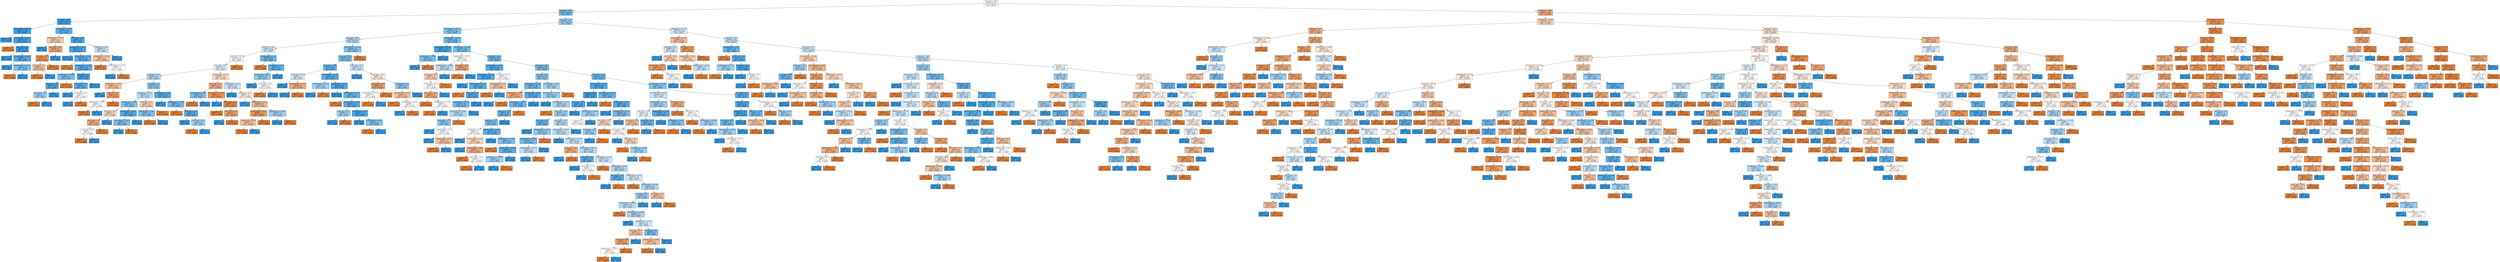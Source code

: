 digraph Tree {
node [shape=box, style="filled", color="black"] ;
0 [label="count_end <= 67.0\nsamples = 2581\nvalue = [1286, 1295]\nclass = defizit", fillcolor="#fefeff"] ;
1 [label="count_end <= 15.5\nsamples = 1249\nvalue = [299, 950]\nclass = defizit", fillcolor="#77bced"] ;
0 -> 1 [labeldistance=2.5, labelangle=45, headlabel="True"] ;
2 [label="count_end <= 10.5\nsamples = 388\nvalue = [16, 372]\nclass = defizit", fillcolor="#42a1e6"] ;
1 -> 2 ;
3 [label="atemperature <= 22.987\nsamples = 296\nvalue = [2, 294]\nclass = defizit", fillcolor="#3a9ee5"] ;
2 -> 3 ;
4 [label="samples = 216\nvalue = [0, 216]\nclass = defizit", fillcolor="#399de5"] ;
3 -> 4 ;
5 [label="atemperature <= 23.007\nsamples = 80\nvalue = [2, 78]\nclass = defizit", fillcolor="#3ea0e6"] ;
3 -> 5 ;
6 [label="samples = 1\nvalue = [1, 0]\nclass = no defizit", fillcolor="#e58139"] ;
5 -> 6 ;
7 [label="count_end <= 8.5\nsamples = 79\nvalue = [1, 78]\nclass = defizit", fillcolor="#3c9ee5"] ;
5 -> 7 ;
8 [label="samples = 70\nvalue = [0, 70]\nclass = defizit", fillcolor="#399de5"] ;
7 -> 8 ;
9 [label="atemperature <= 25.613\nsamples = 9\nvalue = [1, 8]\nclass = defizit", fillcolor="#52a9e8"] ;
7 -> 9 ;
10 [label="samples = 5\nvalue = [0, 5]\nclass = defizit", fillcolor="#399de5"] ;
9 -> 10 ;
11 [label="atemperature <= 28.315\nsamples = 4\nvalue = [1, 3]\nclass = defizit", fillcolor="#7bbeee"] ;
9 -> 11 ;
12 [label="samples = 1\nvalue = [1, 0]\nclass = no defizit", fillcolor="#e58139"] ;
11 -> 12 ;
13 [label="samples = 3\nvalue = [0, 3]\nclass = defizit", fillcolor="#399de5"] ;
11 -> 13 ;
14 [label="atemperature <= 1.687\nsamples = 92\nvalue = [14, 78]\nclass = defizit", fillcolor="#5dafea"] ;
2 -> 14 ;
15 [label="atemperature <= -8.705\nsamples = 11\nvalue = [7, 4]\nclass = no defizit", fillcolor="#f4c9aa"] ;
14 -> 15 ;
16 [label="samples = 2\nvalue = [0, 2]\nclass = defizit", fillcolor="#399de5"] ;
15 -> 16 ;
17 [label="hour_local <= 18.5\nsamples = 9\nvalue = [7, 2]\nclass = no defizit", fillcolor="#eca572"] ;
15 -> 17 ;
18 [label="hour_local <= 9.5\nsamples = 8\nvalue = [7, 1]\nclass = no defizit", fillcolor="#e99355"] ;
17 -> 18 ;
19 [label="hour_local <= 8.5\nsamples = 3\nvalue = [2, 1]\nclass = no defizit", fillcolor="#f2c09c"] ;
18 -> 19 ;
20 [label="samples = 2\nvalue = [2, 0]\nclass = no defizit", fillcolor="#e58139"] ;
19 -> 20 ;
21 [label="samples = 1\nvalue = [0, 1]\nclass = defizit", fillcolor="#399de5"] ;
19 -> 21 ;
22 [label="samples = 5\nvalue = [5, 0]\nclass = no defizit", fillcolor="#e58139"] ;
18 -> 22 ;
23 [label="samples = 1\nvalue = [0, 1]\nclass = defizit", fillcolor="#399de5"] ;
17 -> 23 ;
24 [label="hour_local <= 22.5\nsamples = 81\nvalue = [7, 74]\nclass = defizit", fillcolor="#4ca6e7"] ;
14 -> 24 ;
25 [label="atemperature <= 20.08\nsamples = 76\nvalue = [5, 71]\nclass = defizit", fillcolor="#47a4e7"] ;
24 -> 25 ;
26 [label="samples = 41\nvalue = [0, 41]\nclass = defizit", fillcolor="#399de5"] ;
25 -> 26 ;
27 [label="atemperature <= 21.09\nsamples = 35\nvalue = [5, 30]\nclass = defizit", fillcolor="#5aade9"] ;
25 -> 27 ;
28 [label="samples = 1\nvalue = [1, 0]\nclass = no defizit", fillcolor="#e58139"] ;
27 -> 28 ;
29 [label="atemperature <= 24.167\nsamples = 34\nvalue = [4, 30]\nclass = defizit", fillcolor="#53aae8"] ;
27 -> 29 ;
30 [label="atemperature <= 23.648\nsamples = 12\nvalue = [3, 9]\nclass = defizit", fillcolor="#7bbeee"] ;
29 -> 30 ;
31 [label="hour_local <= 8.0\nsamples = 10\nvalue = [1, 9]\nclass = defizit", fillcolor="#4fa8e8"] ;
30 -> 31 ;
32 [label="count_end <= 13.0\nsamples = 3\nvalue = [1, 2]\nclass = defizit", fillcolor="#9ccef2"] ;
31 -> 32 ;
33 [label="samples = 1\nvalue = [1, 0]\nclass = no defizit", fillcolor="#e58139"] ;
32 -> 33 ;
34 [label="samples = 2\nvalue = [0, 2]\nclass = defizit", fillcolor="#399de5"] ;
32 -> 34 ;
35 [label="samples = 7\nvalue = [0, 7]\nclass = defizit", fillcolor="#399de5"] ;
31 -> 35 ;
36 [label="samples = 2\nvalue = [2, 0]\nclass = no defizit", fillcolor="#e58139"] ;
30 -> 36 ;
37 [label="hour_local <= 6.5\nsamples = 22\nvalue = [1, 21]\nclass = defizit", fillcolor="#42a2e6"] ;
29 -> 37 ;
38 [label="count_end <= 14.5\nsamples = 7\nvalue = [1, 6]\nclass = defizit", fillcolor="#5aade9"] ;
37 -> 38 ;
39 [label="samples = 5\nvalue = [0, 5]\nclass = defizit", fillcolor="#399de5"] ;
38 -> 39 ;
40 [label="hour_local <= 4.0\nsamples = 2\nvalue = [1, 1]\nclass = no defizit", fillcolor="#ffffff"] ;
38 -> 40 ;
41 [label="samples = 1\nvalue = [0, 1]\nclass = defizit", fillcolor="#399de5"] ;
40 -> 41 ;
42 [label="samples = 1\nvalue = [1, 0]\nclass = no defizit", fillcolor="#e58139"] ;
40 -> 42 ;
43 [label="samples = 15\nvalue = [0, 15]\nclass = defizit", fillcolor="#399de5"] ;
37 -> 43 ;
44 [label="count_end <= 13.5\nsamples = 5\nvalue = [2, 3]\nclass = defizit", fillcolor="#bddef6"] ;
24 -> 44 ;
45 [label="atemperature <= 15.635\nsamples = 3\nvalue = [2, 1]\nclass = no defizit", fillcolor="#f2c09c"] ;
44 -> 45 ;
46 [label="samples = 1\nvalue = [1, 0]\nclass = no defizit", fillcolor="#e58139"] ;
45 -> 46 ;
47 [label="atemperature <= 23.585\nsamples = 2\nvalue = [1, 1]\nclass = no defizit", fillcolor="#ffffff"] ;
45 -> 47 ;
48 [label="samples = 1\nvalue = [0, 1]\nclass = defizit", fillcolor="#399de5"] ;
47 -> 48 ;
49 [label="samples = 1\nvalue = [1, 0]\nclass = no defizit", fillcolor="#e58139"] ;
47 -> 49 ;
50 [label="samples = 2\nvalue = [0, 2]\nclass = defizit", fillcolor="#399de5"] ;
44 -> 50 ;
51 [label="count_end <= 43.0\nsamples = 861\nvalue = [283, 578]\nclass = defizit", fillcolor="#9acdf2"] ;
1 -> 51 ;
52 [label="atemperature <= 10.515\nsamples = 537\nvalue = [143, 394]\nclass = defizit", fillcolor="#81c1ee"] ;
51 -> 52 ;
53 [label="hour_local <= 16.5\nsamples = 175\nvalue = [65, 110]\nclass = defizit", fillcolor="#aed7f4"] ;
52 -> 53 ;
54 [label="count_end <= 38.5\nsamples = 111\nvalue = [48, 63]\nclass = defizit", fillcolor="#d0e8f9"] ;
53 -> 54 ;
55 [label="count_end <= 37.0\nsamples = 91\nvalue = [44, 47]\nclass = defizit", fillcolor="#f2f9fd"] ;
54 -> 55 ;
56 [label="hour_local <= 10.5\nsamples = 87\nvalue = [40, 47]\nclass = defizit", fillcolor="#e2f0fb"] ;
55 -> 56 ;
57 [label="count_end <= 19.5\nsamples = 51\nvalue = [19, 32]\nclass = defizit", fillcolor="#afd7f4"] ;
56 -> 57 ;
58 [label="atemperature <= -6.19\nsamples = 12\nvalue = [8, 4]\nclass = no defizit", fillcolor="#f2c09c"] ;
57 -> 58 ;
59 [label="samples = 2\nvalue = [0, 2]\nclass = defizit", fillcolor="#399de5"] ;
58 -> 59 ;
60 [label="hour_local <= 1.5\nsamples = 10\nvalue = [8, 2]\nclass = no defizit", fillcolor="#eca06a"] ;
58 -> 60 ;
61 [label="atemperature <= 0.905\nsamples = 4\nvalue = [2, 2]\nclass = no defizit", fillcolor="#ffffff"] ;
60 -> 61 ;
62 [label="samples = 2\nvalue = [2, 0]\nclass = no defizit", fillcolor="#e58139"] ;
61 -> 62 ;
63 [label="samples = 2\nvalue = [0, 2]\nclass = defizit", fillcolor="#399de5"] ;
61 -> 63 ;
64 [label="samples = 6\nvalue = [6, 0]\nclass = no defizit", fillcolor="#e58139"] ;
60 -> 64 ;
65 [label="hour_local <= 7.5\nsamples = 39\nvalue = [11, 28]\nclass = defizit", fillcolor="#87c4ef"] ;
57 -> 65 ;
66 [label="atemperature <= 8.08\nsamples = 23\nvalue = [9, 14]\nclass = defizit", fillcolor="#b8dcf6"] ;
65 -> 66 ;
67 [label="atemperature <= 2.805\nsamples = 15\nvalue = [4, 11]\nclass = defizit", fillcolor="#81c1ee"] ;
66 -> 67 ;
68 [label="hour_local <= 6.5\nsamples = 5\nvalue = [3, 2]\nclass = no defizit", fillcolor="#f6d5bd"] ;
67 -> 68 ;
69 [label="hour_local <= 4.5\nsamples = 4\nvalue = [3, 1]\nclass = no defizit", fillcolor="#eeab7b"] ;
68 -> 69 ;
70 [label="count_end <= 29.0\nsamples = 2\nvalue = [1, 1]\nclass = no defizit", fillcolor="#ffffff"] ;
69 -> 70 ;
71 [label="samples = 1\nvalue = [1, 0]\nclass = no defizit", fillcolor="#e58139"] ;
70 -> 71 ;
72 [label="samples = 1\nvalue = [0, 1]\nclass = defizit", fillcolor="#399de5"] ;
70 -> 72 ;
73 [label="samples = 2\nvalue = [2, 0]\nclass = no defizit", fillcolor="#e58139"] ;
69 -> 73 ;
74 [label="samples = 1\nvalue = [0, 1]\nclass = defizit", fillcolor="#399de5"] ;
68 -> 74 ;
75 [label="atemperature <= 6.475\nsamples = 10\nvalue = [1, 9]\nclass = defizit", fillcolor="#4fa8e8"] ;
67 -> 75 ;
76 [label="atemperature <= 6.077\nsamples = 4\nvalue = [1, 3]\nclass = defizit", fillcolor="#7bbeee"] ;
75 -> 76 ;
77 [label="samples = 3\nvalue = [0, 3]\nclass = defizit", fillcolor="#399de5"] ;
76 -> 77 ;
78 [label="samples = 1\nvalue = [1, 0]\nclass = no defizit", fillcolor="#e58139"] ;
76 -> 78 ;
79 [label="samples = 6\nvalue = [0, 6]\nclass = defizit", fillcolor="#399de5"] ;
75 -> 79 ;
80 [label="count_end <= 23.5\nsamples = 8\nvalue = [5, 3]\nclass = no defizit", fillcolor="#f5cdb0"] ;
66 -> 80 ;
81 [label="atemperature <= 8.447\nsamples = 4\nvalue = [1, 3]\nclass = defizit", fillcolor="#7bbeee"] ;
80 -> 81 ;
82 [label="samples = 1\nvalue = [1, 0]\nclass = no defizit", fillcolor="#e58139"] ;
81 -> 82 ;
83 [label="samples = 3\nvalue = [0, 3]\nclass = defizit", fillcolor="#399de5"] ;
81 -> 83 ;
84 [label="samples = 4\nvalue = [4, 0]\nclass = no defizit", fillcolor="#e58139"] ;
80 -> 84 ;
85 [label="atemperature <= 4.848\nsamples = 16\nvalue = [2, 14]\nclass = defizit", fillcolor="#55abe9"] ;
65 -> 85 ;
86 [label="samples = 7\nvalue = [0, 7]\nclass = defizit", fillcolor="#399de5"] ;
85 -> 86 ;
87 [label="atemperature <= 5.098\nsamples = 9\nvalue = [2, 7]\nclass = defizit", fillcolor="#72b9ec"] ;
85 -> 87 ;
88 [label="samples = 1\nvalue = [1, 0]\nclass = no defizit", fillcolor="#e58139"] ;
87 -> 88 ;
89 [label="count_end <= 23.5\nsamples = 8\nvalue = [1, 7]\nclass = defizit", fillcolor="#55abe9"] ;
87 -> 89 ;
90 [label="samples = 5\nvalue = [0, 5]\nclass = defizit", fillcolor="#399de5"] ;
89 -> 90 ;
91 [label="count_end <= 29.5\nsamples = 3\nvalue = [1, 2]\nclass = defizit", fillcolor="#9ccef2"] ;
89 -> 91 ;
92 [label="samples = 1\nvalue = [1, 0]\nclass = no defizit", fillcolor="#e58139"] ;
91 -> 92 ;
93 [label="samples = 2\nvalue = [0, 2]\nclass = defizit", fillcolor="#399de5"] ;
91 -> 93 ;
94 [label="atemperature <= 4.703\nsamples = 36\nvalue = [21, 15]\nclass = no defizit", fillcolor="#f8dbc6"] ;
56 -> 94 ;
95 [label="count_end <= 17.5\nsamples = 19\nvalue = [14, 5]\nclass = no defizit", fillcolor="#eeae80"] ;
94 -> 95 ;
96 [label="atemperature <= -4.46\nsamples = 4\nvalue = [1, 3]\nclass = defizit", fillcolor="#7bbeee"] ;
95 -> 96 ;
97 [label="samples = 1\nvalue = [1, 0]\nclass = no defizit", fillcolor="#e58139"] ;
96 -> 97 ;
98 [label="samples = 3\nvalue = [0, 3]\nclass = defizit", fillcolor="#399de5"] ;
96 -> 98 ;
99 [label="atemperature <= -9.655\nsamples = 15\nvalue = [13, 2]\nclass = no defizit", fillcolor="#e99457"] ;
95 -> 99 ;
100 [label="samples = 1\nvalue = [0, 1]\nclass = defizit", fillcolor="#399de5"] ;
99 -> 100 ;
101 [label="hour_local <= 13.5\nsamples = 14\nvalue = [13, 1]\nclass = no defizit", fillcolor="#e78b48"] ;
99 -> 101 ;
102 [label="samples = 9\nvalue = [9, 0]\nclass = no defizit", fillcolor="#e58139"] ;
101 -> 102 ;
103 [label="hour_local <= 14.5\nsamples = 5\nvalue = [4, 1]\nclass = no defizit", fillcolor="#eca06a"] ;
101 -> 103 ;
104 [label="samples = 1\nvalue = [0, 1]\nclass = defizit", fillcolor="#399de5"] ;
103 -> 104 ;
105 [label="samples = 4\nvalue = [4, 0]\nclass = no defizit", fillcolor="#e58139"] ;
103 -> 105 ;
106 [label="atemperature <= 6.107\nsamples = 17\nvalue = [7, 10]\nclass = defizit", fillcolor="#c4e2f7"] ;
94 -> 106 ;
107 [label="samples = 4\nvalue = [0, 4]\nclass = defizit", fillcolor="#399de5"] ;
106 -> 107 ;
108 [label="count_end <= 21.5\nsamples = 13\nvalue = [7, 6]\nclass = no defizit", fillcolor="#fbede3"] ;
106 -> 108 ;
109 [label="samples = 3\nvalue = [0, 3]\nclass = defizit", fillcolor="#399de5"] ;
108 -> 109 ;
110 [label="atemperature <= 9.37\nsamples = 10\nvalue = [7, 3]\nclass = no defizit", fillcolor="#f0b78e"] ;
108 -> 110 ;
111 [label="atemperature <= 6.873\nsamples = 7\nvalue = [6, 1]\nclass = no defizit", fillcolor="#e9965a"] ;
110 -> 111 ;
112 [label="atemperature <= 6.66\nsamples = 3\nvalue = [2, 1]\nclass = no defizit", fillcolor="#f2c09c"] ;
111 -> 112 ;
113 [label="samples = 2\nvalue = [2, 0]\nclass = no defizit", fillcolor="#e58139"] ;
112 -> 113 ;
114 [label="samples = 1\nvalue = [0, 1]\nclass = defizit", fillcolor="#399de5"] ;
112 -> 114 ;
115 [label="samples = 4\nvalue = [4, 0]\nclass = no defizit", fillcolor="#e58139"] ;
111 -> 115 ;
116 [label="atemperature <= 10.352\nsamples = 3\nvalue = [1, 2]\nclass = defizit", fillcolor="#9ccef2"] ;
110 -> 116 ;
117 [label="samples = 2\nvalue = [0, 2]\nclass = defizit", fillcolor="#399de5"] ;
116 -> 117 ;
118 [label="samples = 1\nvalue = [1, 0]\nclass = no defizit", fillcolor="#e58139"] ;
116 -> 118 ;
119 [label="samples = 4\nvalue = [4, 0]\nclass = no defizit", fillcolor="#e58139"] ;
55 -> 119 ;
120 [label="atemperature <= -5.34\nsamples = 20\nvalue = [4, 16]\nclass = defizit", fillcolor="#6ab6ec"] ;
54 -> 120 ;
121 [label="samples = 1\nvalue = [1, 0]\nclass = no defizit", fillcolor="#e58139"] ;
120 -> 121 ;
122 [label="atemperature <= 5.98\nsamples = 19\nvalue = [3, 16]\nclass = defizit", fillcolor="#5eafea"] ;
120 -> 122 ;
123 [label="atemperature <= 0.815\nsamples = 10\nvalue = [3, 7]\nclass = defizit", fillcolor="#8ec7f0"] ;
122 -> 123 ;
124 [label="samples = 4\nvalue = [0, 4]\nclass = defizit", fillcolor="#399de5"] ;
123 -> 124 ;
125 [label="count_end <= 41.0\nsamples = 6\nvalue = [3, 3]\nclass = no defizit", fillcolor="#ffffff"] ;
123 -> 125 ;
126 [label="samples = 3\nvalue = [3, 0]\nclass = no defizit", fillcolor="#e58139"] ;
125 -> 126 ;
127 [label="samples = 3\nvalue = [0, 3]\nclass = defizit", fillcolor="#399de5"] ;
125 -> 127 ;
128 [label="samples = 9\nvalue = [0, 9]\nclass = defizit", fillcolor="#399de5"] ;
122 -> 128 ;
129 [label="atemperature <= 10.287\nsamples = 64\nvalue = [17, 47]\nclass = defizit", fillcolor="#81c0ee"] ;
53 -> 129 ;
130 [label="count_end <= 32.5\nsamples = 62\nvalue = [15, 47]\nclass = defizit", fillcolor="#78bced"] ;
129 -> 130 ;
131 [label="count_end <= 18.5\nsamples = 45\nvalue = [8, 37]\nclass = defizit", fillcolor="#64b2eb"] ;
130 -> 131 ;
132 [label="count_end <= 16.5\nsamples = 7\nvalue = [3, 4]\nclass = defizit", fillcolor="#cee6f8"] ;
131 -> 132 ;
133 [label="samples = 3\nvalue = [0, 3]\nclass = defizit", fillcolor="#399de5"] ;
132 -> 133 ;
134 [label="atemperature <= -3.537\nsamples = 4\nvalue = [3, 1]\nclass = no defizit", fillcolor="#eeab7b"] ;
132 -> 134 ;
135 [label="samples = 1\nvalue = [0, 1]\nclass = defizit", fillcolor="#399de5"] ;
134 -> 135 ;
136 [label="samples = 3\nvalue = [3, 0]\nclass = no defizit", fillcolor="#e58139"] ;
134 -> 136 ;
137 [label="atemperature <= -2.352\nsamples = 38\nvalue = [5, 33]\nclass = defizit", fillcolor="#57ace9"] ;
131 -> 137 ;
138 [label="atemperature <= -3.378\nsamples = 6\nvalue = [2, 4]\nclass = defizit", fillcolor="#9ccef2"] ;
137 -> 138 ;
139 [label="samples = 4\nvalue = [0, 4]\nclass = defizit", fillcolor="#399de5"] ;
138 -> 139 ;
140 [label="samples = 2\nvalue = [2, 0]\nclass = no defizit", fillcolor="#e58139"] ;
138 -> 140 ;
141 [label="atemperature <= 5.372\nsamples = 32\nvalue = [3, 29]\nclass = defizit", fillcolor="#4da7e8"] ;
137 -> 141 ;
142 [label="samples = 16\nvalue = [0, 16]\nclass = defizit", fillcolor="#399de5"] ;
141 -> 142 ;
143 [label="atemperature <= 5.575\nsamples = 16\nvalue = [3, 13]\nclass = defizit", fillcolor="#67b4eb"] ;
141 -> 143 ;
144 [label="samples = 1\nvalue = [1, 0]\nclass = no defizit", fillcolor="#e58139"] ;
143 -> 144 ;
145 [label="atemperature <= 5.967\nsamples = 15\nvalue = [2, 13]\nclass = defizit", fillcolor="#57ace9"] ;
143 -> 145 ;
146 [label="count_end <= 22.5\nsamples = 3\nvalue = [1, 2]\nclass = defizit", fillcolor="#9ccef2"] ;
145 -> 146 ;
147 [label="samples = 2\nvalue = [0, 2]\nclass = defizit", fillcolor="#399de5"] ;
146 -> 147 ;
148 [label="samples = 1\nvalue = [1, 0]\nclass = no defizit", fillcolor="#e58139"] ;
146 -> 148 ;
149 [label="atemperature <= 8.23\nsamples = 12\nvalue = [1, 11]\nclass = defizit", fillcolor="#4ba6e7"] ;
145 -> 149 ;
150 [label="samples = 8\nvalue = [0, 8]\nclass = defizit", fillcolor="#399de5"] ;
149 -> 150 ;
151 [label="atemperature <= 9.062\nsamples = 4\nvalue = [1, 3]\nclass = defizit", fillcolor="#7bbeee"] ;
149 -> 151 ;
152 [label="samples = 1\nvalue = [1, 0]\nclass = no defizit", fillcolor="#e58139"] ;
151 -> 152 ;
153 [label="samples = 3\nvalue = [0, 3]\nclass = defizit", fillcolor="#399de5"] ;
151 -> 153 ;
154 [label="hour_local <= 18.5\nsamples = 17\nvalue = [7, 10]\nclass = defizit", fillcolor="#c4e2f7"] ;
130 -> 154 ;
155 [label="samples = 4\nvalue = [0, 4]\nclass = defizit", fillcolor="#399de5"] ;
154 -> 155 ;
156 [label="hour_local <= 20.5\nsamples = 13\nvalue = [7, 6]\nclass = no defizit", fillcolor="#fbede3"] ;
154 -> 156 ;
157 [label="count_end <= 34.5\nsamples = 6\nvalue = [5, 1]\nclass = no defizit", fillcolor="#ea9a61"] ;
156 -> 157 ;
158 [label="atemperature <= 5.207\nsamples = 2\nvalue = [1, 1]\nclass = no defizit", fillcolor="#ffffff"] ;
157 -> 158 ;
159 [label="samples = 1\nvalue = [1, 0]\nclass = no defizit", fillcolor="#e58139"] ;
158 -> 159 ;
160 [label="samples = 1\nvalue = [0, 1]\nclass = defizit", fillcolor="#399de5"] ;
158 -> 160 ;
161 [label="samples = 4\nvalue = [4, 0]\nclass = no defizit", fillcolor="#e58139"] ;
157 -> 161 ;
162 [label="count_end <= 34.5\nsamples = 7\nvalue = [2, 5]\nclass = defizit", fillcolor="#88c4ef"] ;
156 -> 162 ;
163 [label="atemperature <= 4.595\nsamples = 3\nvalue = [2, 1]\nclass = no defizit", fillcolor="#f2c09c"] ;
162 -> 163 ;
164 [label="samples = 1\nvalue = [1, 0]\nclass = no defizit", fillcolor="#e58139"] ;
163 -> 164 ;
165 [label="atemperature <= 9.315\nsamples = 2\nvalue = [1, 1]\nclass = no defizit", fillcolor="#ffffff"] ;
163 -> 165 ;
166 [label="samples = 1\nvalue = [0, 1]\nclass = defizit", fillcolor="#399de5"] ;
165 -> 166 ;
167 [label="samples = 1\nvalue = [1, 0]\nclass = no defizit", fillcolor="#e58139"] ;
165 -> 167 ;
168 [label="samples = 4\nvalue = [0, 4]\nclass = defizit", fillcolor="#399de5"] ;
162 -> 168 ;
169 [label="samples = 2\nvalue = [2, 0]\nclass = no defizit", fillcolor="#e58139"] ;
129 -> 169 ;
170 [label="atemperature <= 12.622\nsamples = 362\nvalue = [78, 284]\nclass = defizit", fillcolor="#6fb8ec"] ;
52 -> 170 ;
171 [label="atemperature <= 10.825\nsamples = 26\nvalue = [1, 25]\nclass = defizit", fillcolor="#41a1e6"] ;
170 -> 171 ;
172 [label="atemperature <= 10.69\nsamples = 4\nvalue = [1, 3]\nclass = defizit", fillcolor="#7bbeee"] ;
171 -> 172 ;
173 [label="samples = 3\nvalue = [0, 3]\nclass = defizit", fillcolor="#399de5"] ;
172 -> 173 ;
174 [label="samples = 1\nvalue = [1, 0]\nclass = no defizit", fillcolor="#e58139"] ;
172 -> 174 ;
175 [label="samples = 22\nvalue = [0, 22]\nclass = defizit", fillcolor="#399de5"] ;
171 -> 175 ;
176 [label="atemperature <= 14.588\nsamples = 336\nvalue = [77, 259]\nclass = defizit", fillcolor="#74baed"] ;
170 -> 176 ;
177 [label="atemperature <= 13.815\nsamples = 18\nvalue = [9, 9]\nclass = no defizit", fillcolor="#ffffff"] ;
176 -> 177 ;
178 [label="atemperature <= 13.485\nsamples = 13\nvalue = [5, 8]\nclass = defizit", fillcolor="#b5daf5"] ;
177 -> 178 ;
179 [label="count_end <= 30.0\nsamples = 8\nvalue = [5, 3]\nclass = no defizit", fillcolor="#f5cdb0"] ;
178 -> 179 ;
180 [label="count_end <= 22.5\nsamples = 6\nvalue = [3, 3]\nclass = no defizit", fillcolor="#ffffff"] ;
179 -> 180 ;
181 [label="hour_local <= 16.5\nsamples = 4\nvalue = [3, 1]\nclass = no defizit", fillcolor="#eeab7b"] ;
180 -> 181 ;
182 [label="samples = 2\nvalue = [2, 0]\nclass = no defizit", fillcolor="#e58139"] ;
181 -> 182 ;
183 [label="atemperature <= 13.035\nsamples = 2\nvalue = [1, 1]\nclass = no defizit", fillcolor="#ffffff"] ;
181 -> 183 ;
184 [label="samples = 1\nvalue = [1, 0]\nclass = no defizit", fillcolor="#e58139"] ;
183 -> 184 ;
185 [label="samples = 1\nvalue = [0, 1]\nclass = defizit", fillcolor="#399de5"] ;
183 -> 185 ;
186 [label="samples = 2\nvalue = [0, 2]\nclass = defizit", fillcolor="#399de5"] ;
180 -> 186 ;
187 [label="samples = 2\nvalue = [2, 0]\nclass = no defizit", fillcolor="#e58139"] ;
179 -> 187 ;
188 [label="samples = 5\nvalue = [0, 5]\nclass = defizit", fillcolor="#399de5"] ;
178 -> 188 ;
189 [label="count_end <= 36.0\nsamples = 5\nvalue = [4, 1]\nclass = no defizit", fillcolor="#eca06a"] ;
177 -> 189 ;
190 [label="samples = 4\nvalue = [4, 0]\nclass = no defizit", fillcolor="#e58139"] ;
189 -> 190 ;
191 [label="samples = 1\nvalue = [0, 1]\nclass = defizit", fillcolor="#399de5"] ;
189 -> 191 ;
192 [label="count_end <= 19.5\nsamples = 318\nvalue = [68, 250]\nclass = defizit", fillcolor="#6fb8ec"] ;
176 -> 192 ;
193 [label="atemperature <= 26.552\nsamples = 54\nvalue = [6, 48]\nclass = defizit", fillcolor="#52a9e8"] ;
192 -> 193 ;
194 [label="atemperature <= 20.438\nsamples = 50\nvalue = [4, 46]\nclass = defizit", fillcolor="#4aa6e7"] ;
193 -> 194 ;
195 [label="samples = 22\nvalue = [0, 22]\nclass = defizit", fillcolor="#399de5"] ;
194 -> 195 ;
196 [label="atemperature <= 20.605\nsamples = 28\nvalue = [4, 24]\nclass = defizit", fillcolor="#5aade9"] ;
194 -> 196 ;
197 [label="samples = 1\nvalue = [1, 0]\nclass = no defizit", fillcolor="#e58139"] ;
196 -> 197 ;
198 [label="hour_local <= 9.5\nsamples = 27\nvalue = [3, 24]\nclass = defizit", fillcolor="#52a9e8"] ;
196 -> 198 ;
199 [label="atemperature <= 23.77\nsamples = 14\nvalue = [3, 11]\nclass = defizit", fillcolor="#6fb8ec"] ;
198 -> 199 ;
200 [label="atemperature <= 23.497\nsamples = 8\nvalue = [3, 5]\nclass = defizit", fillcolor="#b0d8f5"] ;
199 -> 200 ;
201 [label="count_end <= 17.0\nsamples = 7\nvalue = [2, 5]\nclass = defizit", fillcolor="#88c4ef"] ;
200 -> 201 ;
202 [label="samples = 3\nvalue = [0, 3]\nclass = defizit", fillcolor="#399de5"] ;
201 -> 202 ;
203 [label="atemperature <= 21.87\nsamples = 4\nvalue = [2, 2]\nclass = no defizit", fillcolor="#ffffff"] ;
201 -> 203 ;
204 [label="samples = 1\nvalue = [0, 1]\nclass = defizit", fillcolor="#399de5"] ;
203 -> 204 ;
205 [label="atemperature <= 23.217\nsamples = 3\nvalue = [2, 1]\nclass = no defizit", fillcolor="#f2c09c"] ;
203 -> 205 ;
206 [label="samples = 2\nvalue = [2, 0]\nclass = no defizit", fillcolor="#e58139"] ;
205 -> 206 ;
207 [label="samples = 1\nvalue = [0, 1]\nclass = defizit", fillcolor="#399de5"] ;
205 -> 207 ;
208 [label="samples = 1\nvalue = [1, 0]\nclass = no defizit", fillcolor="#e58139"] ;
200 -> 208 ;
209 [label="samples = 6\nvalue = [0, 6]\nclass = defizit", fillcolor="#399de5"] ;
199 -> 209 ;
210 [label="samples = 13\nvalue = [0, 13]\nclass = defizit", fillcolor="#399de5"] ;
198 -> 210 ;
211 [label="count_end <= 17.5\nsamples = 4\nvalue = [2, 2]\nclass = no defizit", fillcolor="#ffffff"] ;
193 -> 211 ;
212 [label="atemperature <= 27.29\nsamples = 3\nvalue = [2, 1]\nclass = no defizit", fillcolor="#f2c09c"] ;
211 -> 212 ;
213 [label="samples = 2\nvalue = [2, 0]\nclass = no defizit", fillcolor="#e58139"] ;
212 -> 213 ;
214 [label="samples = 1\nvalue = [0, 1]\nclass = defizit", fillcolor="#399de5"] ;
212 -> 214 ;
215 [label="samples = 1\nvalue = [0, 1]\nclass = defizit", fillcolor="#399de5"] ;
211 -> 215 ;
216 [label="hour_local <= 12.5\nsamples = 264\nvalue = [62, 202]\nclass = defizit", fillcolor="#76bbed"] ;
192 -> 216 ;
217 [label="hour_local <= 6.5\nsamples = 129\nvalue = [37, 92]\nclass = defizit", fillcolor="#89c4ef"] ;
216 -> 217 ;
218 [label="atemperature <= 16.76\nsamples = 48\nvalue = [9, 39]\nclass = defizit", fillcolor="#67b4eb"] ;
217 -> 218 ;
219 [label="atemperature <= 15.56\nsamples = 4\nvalue = [3, 1]\nclass = no defizit", fillcolor="#eeab7b"] ;
218 -> 219 ;
220 [label="samples = 1\nvalue = [0, 1]\nclass = defizit", fillcolor="#399de5"] ;
219 -> 220 ;
221 [label="samples = 3\nvalue = [3, 0]\nclass = no defizit", fillcolor="#e58139"] ;
219 -> 221 ;
222 [label="atemperature <= 26.33\nsamples = 44\nvalue = [6, 38]\nclass = defizit", fillcolor="#58ace9"] ;
218 -> 222 ;
223 [label="atemperature <= 26.247\nsamples = 29\nvalue = [6, 23]\nclass = defizit", fillcolor="#6db7ec"] ;
222 -> 223 ;
224 [label="count_end <= 32.5\nsamples = 28\nvalue = [5, 23]\nclass = defizit", fillcolor="#64b2eb"] ;
223 -> 224 ;
225 [label="hour_local <= 3.0\nsamples = 20\nvalue = [5, 15]\nclass = defizit", fillcolor="#7bbeee"] ;
224 -> 225 ;
226 [label="count_end <= 21.0\nsamples = 6\nvalue = [3, 3]\nclass = no defizit", fillcolor="#ffffff"] ;
225 -> 226 ;
227 [label="samples = 1\nvalue = [0, 1]\nclass = defizit", fillcolor="#399de5"] ;
226 -> 227 ;
228 [label="atemperature <= 17.29\nsamples = 5\nvalue = [3, 2]\nclass = no defizit", fillcolor="#f6d5bd"] ;
226 -> 228 ;
229 [label="samples = 1\nvalue = [0, 1]\nclass = defizit", fillcolor="#399de5"] ;
228 -> 229 ;
230 [label="atemperature <= 20.88\nsamples = 4\nvalue = [3, 1]\nclass = no defizit", fillcolor="#eeab7b"] ;
228 -> 230 ;
231 [label="samples = 2\nvalue = [2, 0]\nclass = no defizit", fillcolor="#e58139"] ;
230 -> 231 ;
232 [label="hour_local <= 0.5\nsamples = 2\nvalue = [1, 1]\nclass = no defizit", fillcolor="#ffffff"] ;
230 -> 232 ;
233 [label="samples = 1\nvalue = [1, 0]\nclass = no defizit", fillcolor="#e58139"] ;
232 -> 233 ;
234 [label="samples = 1\nvalue = [0, 1]\nclass = defizit", fillcolor="#399de5"] ;
232 -> 234 ;
235 [label="atemperature <= 23.042\nsamples = 14\nvalue = [2, 12]\nclass = defizit", fillcolor="#5aade9"] ;
225 -> 235 ;
236 [label="samples = 6\nvalue = [0, 6]\nclass = defizit", fillcolor="#399de5"] ;
235 -> 236 ;
237 [label="atemperature <= 23.568\nsamples = 8\nvalue = [2, 6]\nclass = defizit", fillcolor="#7bbeee"] ;
235 -> 237 ;
238 [label="samples = 1\nvalue = [1, 0]\nclass = no defizit", fillcolor="#e58139"] ;
237 -> 238 ;
239 [label="atemperature <= 24.188\nsamples = 7\nvalue = [1, 6]\nclass = defizit", fillcolor="#5aade9"] ;
237 -> 239 ;
240 [label="atemperature <= 23.938\nsamples = 3\nvalue = [1, 2]\nclass = defizit", fillcolor="#9ccef2"] ;
239 -> 240 ;
241 [label="samples = 2\nvalue = [0, 2]\nclass = defizit", fillcolor="#399de5"] ;
240 -> 241 ;
242 [label="samples = 1\nvalue = [1, 0]\nclass = no defizit", fillcolor="#e58139"] ;
240 -> 242 ;
243 [label="samples = 4\nvalue = [0, 4]\nclass = defizit", fillcolor="#399de5"] ;
239 -> 243 ;
244 [label="samples = 8\nvalue = [0, 8]\nclass = defizit", fillcolor="#399de5"] ;
224 -> 244 ;
245 [label="samples = 1\nvalue = [1, 0]\nclass = no defizit", fillcolor="#e58139"] ;
223 -> 245 ;
246 [label="samples = 15\nvalue = [0, 15]\nclass = defizit", fillcolor="#399de5"] ;
222 -> 246 ;
247 [label="atemperature <= 30.92\nsamples = 81\nvalue = [28, 53]\nclass = defizit", fillcolor="#a2d1f3"] ;
217 -> 247 ;
248 [label="atemperature <= 17.527\nsamples = 79\nvalue = [26, 53]\nclass = defizit", fillcolor="#9acdf2"] ;
247 -> 248 ;
249 [label="samples = 6\nvalue = [0, 6]\nclass = defizit", fillcolor="#399de5"] ;
248 -> 249 ;
250 [label="atemperature <= 17.797\nsamples = 73\nvalue = [26, 47]\nclass = defizit", fillcolor="#a7d3f3"] ;
248 -> 250 ;
251 [label="samples = 3\nvalue = [3, 0]\nclass = no defizit", fillcolor="#e58139"] ;
250 -> 251 ;
252 [label="count_end <= 20.5\nsamples = 70\nvalue = [23, 47]\nclass = defizit", fillcolor="#9acdf2"] ;
250 -> 252 ;
253 [label="hour_local <= 8.5\nsamples = 17\nvalue = [3, 14]\nclass = defizit", fillcolor="#63b2eb"] ;
252 -> 253 ;
254 [label="samples = 7\nvalue = [0, 7]\nclass = defizit", fillcolor="#399de5"] ;
253 -> 254 ;
255 [label="atemperature <= 24.587\nsamples = 10\nvalue = [3, 7]\nclass = defizit", fillcolor="#8ec7f0"] ;
253 -> 255 ;
256 [label="atemperature <= 21.842\nsamples = 9\nvalue = [2, 7]\nclass = defizit", fillcolor="#72b9ec"] ;
255 -> 256 ;
257 [label="atemperature <= 21.073\nsamples = 5\nvalue = [2, 3]\nclass = defizit", fillcolor="#bddef6"] ;
256 -> 257 ;
258 [label="samples = 3\nvalue = [0, 3]\nclass = defizit", fillcolor="#399de5"] ;
257 -> 258 ;
259 [label="samples = 2\nvalue = [2, 0]\nclass = no defizit", fillcolor="#e58139"] ;
257 -> 259 ;
260 [label="samples = 4\nvalue = [0, 4]\nclass = defizit", fillcolor="#399de5"] ;
256 -> 260 ;
261 [label="samples = 1\nvalue = [1, 0]\nclass = no defizit", fillcolor="#e58139"] ;
255 -> 261 ;
262 [label="count_end <= 41.0\nsamples = 53\nvalue = [20, 33]\nclass = defizit", fillcolor="#b1d8f5"] ;
252 -> 262 ;
263 [label="atemperature <= 18.23\nsamples = 51\nvalue = [20, 31]\nclass = defizit", fillcolor="#b9dcf6"] ;
262 -> 263 ;
264 [label="samples = 2\nvalue = [0, 2]\nclass = defizit", fillcolor="#399de5"] ;
263 -> 264 ;
265 [label="atemperature <= 19.515\nsamples = 49\nvalue = [20, 29]\nclass = defizit", fillcolor="#c2e1f7"] ;
263 -> 265 ;
266 [label="count_end <= 26.0\nsamples = 4\nvalue = [3, 1]\nclass = no defizit", fillcolor="#eeab7b"] ;
265 -> 266 ;
267 [label="samples = 1\nvalue = [0, 1]\nclass = defizit", fillcolor="#399de5"] ;
266 -> 267 ;
268 [label="samples = 3\nvalue = [3, 0]\nclass = no defizit", fillcolor="#e58139"] ;
266 -> 268 ;
269 [label="atemperature <= 21.113\nsamples = 45\nvalue = [17, 28]\nclass = defizit", fillcolor="#b1d8f5"] ;
265 -> 269 ;
270 [label="count_end <= 39.0\nsamples = 7\nvalue = [1, 6]\nclass = defizit", fillcolor="#5aade9"] ;
269 -> 270 ;
271 [label="samples = 5\nvalue = [0, 5]\nclass = defizit", fillcolor="#399de5"] ;
270 -> 271 ;
272 [label="hour_local <= 7.5\nsamples = 2\nvalue = [1, 1]\nclass = no defizit", fillcolor="#ffffff"] ;
270 -> 272 ;
273 [label="samples = 1\nvalue = [0, 1]\nclass = defizit", fillcolor="#399de5"] ;
272 -> 273 ;
274 [label="samples = 1\nvalue = [1, 0]\nclass = no defizit", fillcolor="#e58139"] ;
272 -> 274 ;
275 [label="atemperature <= 21.58\nsamples = 38\nvalue = [16, 22]\nclass = defizit", fillcolor="#c9e4f8"] ;
269 -> 275 ;
276 [label="samples = 3\nvalue = [3, 0]\nclass = no defizit", fillcolor="#e58139"] ;
275 -> 276 ;
277 [label="atemperature <= 22.63\nsamples = 35\nvalue = [13, 22]\nclass = defizit", fillcolor="#aed7f4"] ;
275 -> 277 ;
278 [label="hour_local <= 10.5\nsamples = 7\nvalue = [1, 6]\nclass = defizit", fillcolor="#5aade9"] ;
277 -> 278 ;
279 [label="samples = 6\nvalue = [0, 6]\nclass = defizit", fillcolor="#399de5"] ;
278 -> 279 ;
280 [label="samples = 1\nvalue = [1, 0]\nclass = no defizit", fillcolor="#e58139"] ;
278 -> 280 ;
281 [label="atemperature <= 23.36\nsamples = 28\nvalue = [12, 16]\nclass = defizit", fillcolor="#cee6f8"] ;
277 -> 281 ;
282 [label="samples = 3\nvalue = [3, 0]\nclass = no defizit", fillcolor="#e58139"] ;
281 -> 282 ;
283 [label="atemperature <= 30.188\nsamples = 25\nvalue = [9, 16]\nclass = defizit", fillcolor="#a8d4f4"] ;
281 -> 283 ;
284 [label="count_end <= 37.0\nsamples = 22\nvalue = [7, 15]\nclass = defizit", fillcolor="#95cbf1"] ;
283 -> 284 ;
285 [label="atemperature <= 23.602\nsamples = 18\nvalue = [7, 11]\nclass = defizit", fillcolor="#b7dbf6"] ;
284 -> 285 ;
286 [label="samples = 1\nvalue = [1, 0]\nclass = no defizit", fillcolor="#e58139"] ;
285 -> 286 ;
287 [label="atemperature <= 24.165\nsamples = 17\nvalue = [6, 11]\nclass = defizit", fillcolor="#a5d2f3"] ;
285 -> 287 ;
288 [label="samples = 3\nvalue = [0, 3]\nclass = defizit", fillcolor="#399de5"] ;
287 -> 288 ;
289 [label="atemperature <= 27.172\nsamples = 14\nvalue = [6, 8]\nclass = defizit", fillcolor="#cee6f8"] ;
287 -> 289 ;
290 [label="hour_local <= 10.5\nsamples = 6\nvalue = [4, 2]\nclass = no defizit", fillcolor="#f2c09c"] ;
289 -> 290 ;
291 [label="count_end <= 26.0\nsamples = 5\nvalue = [4, 1]\nclass = no defizit", fillcolor="#eca06a"] ;
290 -> 291 ;
292 [label="atemperature <= 25.917\nsamples = 2\nvalue = [1, 1]\nclass = no defizit", fillcolor="#ffffff"] ;
291 -> 292 ;
293 [label="samples = 1\nvalue = [1, 0]\nclass = no defizit", fillcolor="#e58139"] ;
292 -> 293 ;
294 [label="samples = 1\nvalue = [0, 1]\nclass = defizit", fillcolor="#399de5"] ;
292 -> 294 ;
295 [label="samples = 3\nvalue = [3, 0]\nclass = no defizit", fillcolor="#e58139"] ;
291 -> 295 ;
296 [label="samples = 1\nvalue = [0, 1]\nclass = defizit", fillcolor="#399de5"] ;
290 -> 296 ;
297 [label="count_end <= 32.5\nsamples = 8\nvalue = [2, 6]\nclass = defizit", fillcolor="#7bbeee"] ;
289 -> 297 ;
298 [label="atemperature <= 30.092\nsamples = 3\nvalue = [2, 1]\nclass = no defizit", fillcolor="#f2c09c"] ;
297 -> 298 ;
299 [label="samples = 2\nvalue = [2, 0]\nclass = no defizit", fillcolor="#e58139"] ;
298 -> 299 ;
300 [label="samples = 1\nvalue = [0, 1]\nclass = defizit", fillcolor="#399de5"] ;
298 -> 300 ;
301 [label="samples = 5\nvalue = [0, 5]\nclass = defizit", fillcolor="#399de5"] ;
297 -> 301 ;
302 [label="samples = 4\nvalue = [0, 4]\nclass = defizit", fillcolor="#399de5"] ;
284 -> 302 ;
303 [label="count_end <= 31.5\nsamples = 3\nvalue = [2, 1]\nclass = no defizit", fillcolor="#f2c09c"] ;
283 -> 303 ;
304 [label="samples = 1\nvalue = [0, 1]\nclass = defizit", fillcolor="#399de5"] ;
303 -> 304 ;
305 [label="samples = 2\nvalue = [2, 0]\nclass = no defizit", fillcolor="#e58139"] ;
303 -> 305 ;
306 [label="samples = 2\nvalue = [0, 2]\nclass = defizit", fillcolor="#399de5"] ;
262 -> 306 ;
307 [label="samples = 2\nvalue = [2, 0]\nclass = no defizit", fillcolor="#e58139"] ;
247 -> 307 ;
308 [label="hour_local <= 17.5\nsamples = 135\nvalue = [25, 110]\nclass = defizit", fillcolor="#66b3eb"] ;
216 -> 308 ;
309 [label="atemperature <= 23.627\nsamples = 65\nvalue = [6, 59]\nclass = defizit", fillcolor="#4da7e8"] ;
308 -> 309 ;
310 [label="count_end <= 21.5\nsamples = 38\nvalue = [1, 37]\nclass = defizit", fillcolor="#3ea0e6"] ;
309 -> 310 ;
311 [label="count_end <= 20.5\nsamples = 10\nvalue = [1, 9]\nclass = defizit", fillcolor="#4fa8e8"] ;
310 -> 311 ;
312 [label="samples = 7\nvalue = [0, 7]\nclass = defizit", fillcolor="#399de5"] ;
311 -> 312 ;
313 [label="atemperature <= 20.985\nsamples = 3\nvalue = [1, 2]\nclass = defizit", fillcolor="#9ccef2"] ;
311 -> 313 ;
314 [label="samples = 2\nvalue = [1, 1]\nclass = no defizit", fillcolor="#ffffff"] ;
313 -> 314 ;
315 [label="samples = 1\nvalue = [0, 1]\nclass = defizit", fillcolor="#399de5"] ;
313 -> 315 ;
316 [label="samples = 28\nvalue = [0, 28]\nclass = defizit", fillcolor="#399de5"] ;
310 -> 316 ;
317 [label="atemperature <= 24.032\nsamples = 27\nvalue = [5, 22]\nclass = defizit", fillcolor="#66b3eb"] ;
309 -> 317 ;
318 [label="samples = 2\nvalue = [2, 0]\nclass = no defizit", fillcolor="#e58139"] ;
317 -> 318 ;
319 [label="atemperature <= 26.17\nsamples = 25\nvalue = [3, 22]\nclass = defizit", fillcolor="#54aae9"] ;
317 -> 319 ;
320 [label="samples = 12\nvalue = [0, 12]\nclass = defizit", fillcolor="#399de5"] ;
319 -> 320 ;
321 [label="atemperature <= 28.175\nsamples = 13\nvalue = [3, 10]\nclass = defizit", fillcolor="#74baed"] ;
319 -> 321 ;
322 [label="hour_local <= 13.5\nsamples = 5\nvalue = [3, 2]\nclass = no defizit", fillcolor="#f6d5bd"] ;
321 -> 322 ;
323 [label="count_end <= 34.0\nsamples = 3\nvalue = [1, 2]\nclass = defizit", fillcolor="#9ccef2"] ;
322 -> 323 ;
324 [label="samples = 2\nvalue = [0, 2]\nclass = defizit", fillcolor="#399de5"] ;
323 -> 324 ;
325 [label="samples = 1\nvalue = [1, 0]\nclass = no defizit", fillcolor="#e58139"] ;
323 -> 325 ;
326 [label="samples = 2\nvalue = [2, 0]\nclass = no defizit", fillcolor="#e58139"] ;
322 -> 326 ;
327 [label="samples = 8\nvalue = [0, 8]\nclass = defizit", fillcolor="#399de5"] ;
321 -> 327 ;
328 [label="atemperature <= 23.363\nsamples = 70\nvalue = [19, 51]\nclass = defizit", fillcolor="#83c2ef"] ;
308 -> 328 ;
329 [label="atemperature <= 20.735\nsamples = 33\nvalue = [14, 19]\nclass = defizit", fillcolor="#cbe5f8"] ;
328 -> 329 ;
330 [label="atemperature <= 19.715\nsamples = 25\nvalue = [8, 17]\nclass = defizit", fillcolor="#96cbf1"] ;
329 -> 330 ;
331 [label="hour_local <= 21.5\nsamples = 15\nvalue = [7, 8]\nclass = defizit", fillcolor="#e6f3fc"] ;
330 -> 331 ;
332 [label="count_end <= 23.5\nsamples = 9\nvalue = [6, 3]\nclass = no defizit", fillcolor="#f2c09c"] ;
331 -> 332 ;
333 [label="hour_local <= 18.5\nsamples = 6\nvalue = [3, 3]\nclass = no defizit", fillcolor="#ffffff"] ;
332 -> 333 ;
334 [label="samples = 1\nvalue = [0, 1]\nclass = defizit", fillcolor="#399de5"] ;
333 -> 334 ;
335 [label="count_end <= 20.5\nsamples = 5\nvalue = [3, 2]\nclass = no defizit", fillcolor="#f6d5bd"] ;
333 -> 335 ;
336 [label="samples = 2\nvalue = [2, 0]\nclass = no defizit", fillcolor="#e58139"] ;
335 -> 336 ;
337 [label="atemperature <= 16.38\nsamples = 3\nvalue = [1, 2]\nclass = defizit", fillcolor="#9ccef2"] ;
335 -> 337 ;
338 [label="samples = 2\nvalue = [0, 2]\nclass = defizit", fillcolor="#399de5"] ;
337 -> 338 ;
339 [label="samples = 1\nvalue = [1, 0]\nclass = no defizit", fillcolor="#e58139"] ;
337 -> 339 ;
340 [label="samples = 3\nvalue = [3, 0]\nclass = no defizit", fillcolor="#e58139"] ;
332 -> 340 ;
341 [label="count_end <= 39.5\nsamples = 6\nvalue = [1, 5]\nclass = defizit", fillcolor="#61b1ea"] ;
331 -> 341 ;
342 [label="samples = 5\nvalue = [0, 5]\nclass = defizit", fillcolor="#399de5"] ;
341 -> 342 ;
343 [label="samples = 1\nvalue = [1, 0]\nclass = no defizit", fillcolor="#e58139"] ;
341 -> 343 ;
344 [label="atemperature <= 20.525\nsamples = 10\nvalue = [1, 9]\nclass = defizit", fillcolor="#4fa8e8"] ;
330 -> 344 ;
345 [label="samples = 6\nvalue = [0, 6]\nclass = defizit", fillcolor="#399de5"] ;
344 -> 345 ;
346 [label="atemperature <= 20.56\nsamples = 4\nvalue = [1, 3]\nclass = defizit", fillcolor="#7bbeee"] ;
344 -> 346 ;
347 [label="samples = 1\nvalue = [1, 0]\nclass = no defizit", fillcolor="#e58139"] ;
346 -> 347 ;
348 [label="samples = 3\nvalue = [0, 3]\nclass = defizit", fillcolor="#399de5"] ;
346 -> 348 ;
349 [label="count_end <= 22.5\nsamples = 8\nvalue = [6, 2]\nclass = no defizit", fillcolor="#eeab7b"] ;
329 -> 349 ;
350 [label="samples = 4\nvalue = [4, 0]\nclass = no defizit", fillcolor="#e58139"] ;
349 -> 350 ;
351 [label="hour_local <= 18.5\nsamples = 4\nvalue = [2, 2]\nclass = no defizit", fillcolor="#ffffff"] ;
349 -> 351 ;
352 [label="samples = 1\nvalue = [1, 0]\nclass = no defizit", fillcolor="#e58139"] ;
351 -> 352 ;
353 [label="atemperature <= 20.903\nsamples = 3\nvalue = [1, 2]\nclass = defizit", fillcolor="#9ccef2"] ;
351 -> 353 ;
354 [label="samples = 1\nvalue = [1, 0]\nclass = no defizit", fillcolor="#e58139"] ;
353 -> 354 ;
355 [label="samples = 2\nvalue = [0, 2]\nclass = defizit", fillcolor="#399de5"] ;
353 -> 355 ;
356 [label="count_end <= 39.5\nsamples = 37\nvalue = [5, 32]\nclass = defizit", fillcolor="#58ace9"] ;
328 -> 356 ;
357 [label="count_end <= 31.0\nsamples = 33\nvalue = [3, 30]\nclass = defizit", fillcolor="#4da7e8"] ;
356 -> 357 ;
358 [label="count_end <= 20.5\nsamples = 23\nvalue = [1, 22]\nclass = defizit", fillcolor="#42a1e6"] ;
357 -> 358 ;
359 [label="hour_local <= 22.0\nsamples = 5\nvalue = [1, 4]\nclass = defizit", fillcolor="#6ab6ec"] ;
358 -> 359 ;
360 [label="atemperature <= 28.665\nsamples = 3\nvalue = [1, 2]\nclass = defizit", fillcolor="#9ccef2"] ;
359 -> 360 ;
361 [label="samples = 1\nvalue = [0, 1]\nclass = defizit", fillcolor="#399de5"] ;
360 -> 361 ;
362 [label="atemperature <= 29.79\nsamples = 2\nvalue = [1, 1]\nclass = no defizit", fillcolor="#ffffff"] ;
360 -> 362 ;
363 [label="samples = 1\nvalue = [1, 0]\nclass = no defizit", fillcolor="#e58139"] ;
362 -> 363 ;
364 [label="samples = 1\nvalue = [0, 1]\nclass = defizit", fillcolor="#399de5"] ;
362 -> 364 ;
365 [label="samples = 2\nvalue = [0, 2]\nclass = defizit", fillcolor="#399de5"] ;
359 -> 365 ;
366 [label="samples = 18\nvalue = [0, 18]\nclass = defizit", fillcolor="#399de5"] ;
358 -> 366 ;
367 [label="count_end <= 34.0\nsamples = 10\nvalue = [2, 8]\nclass = defizit", fillcolor="#6ab6ec"] ;
357 -> 367 ;
368 [label="atemperature <= 31.84\nsamples = 3\nvalue = [2, 1]\nclass = no defizit", fillcolor="#f2c09c"] ;
367 -> 368 ;
369 [label="samples = 2\nvalue = [2, 0]\nclass = no defizit", fillcolor="#e58139"] ;
368 -> 369 ;
370 [label="samples = 1\nvalue = [0, 1]\nclass = defizit", fillcolor="#399de5"] ;
368 -> 370 ;
371 [label="samples = 7\nvalue = [0, 7]\nclass = defizit", fillcolor="#399de5"] ;
367 -> 371 ;
372 [label="atemperature <= 25.142\nsamples = 4\nvalue = [2, 2]\nclass = no defizit", fillcolor="#ffffff"] ;
356 -> 372 ;
373 [label="samples = 1\nvalue = [1, 0]\nclass = no defizit", fillcolor="#e58139"] ;
372 -> 373 ;
374 [label="count_end <= 41.0\nsamples = 3\nvalue = [1, 2]\nclass = defizit", fillcolor="#9ccef2"] ;
372 -> 374 ;
375 [label="samples = 1\nvalue = [1, 0]\nclass = no defizit", fillcolor="#e58139"] ;
374 -> 375 ;
376 [label="samples = 2\nvalue = [0, 2]\nclass = defizit", fillcolor="#399de5"] ;
374 -> 376 ;
377 [label="atemperature <= 4.065\nsamples = 324\nvalue = [140, 184]\nclass = defizit", fillcolor="#d0e8f9"] ;
51 -> 377 ;
378 [label="atemperature <= 1.147\nsamples = 31\nvalue = [21, 10]\nclass = no defizit", fillcolor="#f1bd97"] ;
377 -> 378 ;
379 [label="count_end <= 51.0\nsamples = 12\nvalue = [5, 7]\nclass = defizit", fillcolor="#c6e3f8"] ;
378 -> 379 ;
380 [label="samples = 4\nvalue = [0, 4]\nclass = defizit", fillcolor="#399de5"] ;
379 -> 380 ;
381 [label="count_end <= 58.0\nsamples = 8\nvalue = [5, 3]\nclass = no defizit", fillcolor="#f5cdb0"] ;
379 -> 381 ;
382 [label="atemperature <= -2.027\nsamples = 6\nvalue = [5, 1]\nclass = no defizit", fillcolor="#ea9a61"] ;
381 -> 382 ;
383 [label="samples = 4\nvalue = [4, 0]\nclass = no defizit", fillcolor="#e58139"] ;
382 -> 383 ;
384 [label="hour_local <= 16.0\nsamples = 2\nvalue = [1, 1]\nclass = no defizit", fillcolor="#ffffff"] ;
382 -> 384 ;
385 [label="samples = 1\nvalue = [0, 1]\nclass = defizit", fillcolor="#399de5"] ;
384 -> 385 ;
386 [label="samples = 1\nvalue = [1, 0]\nclass = no defizit", fillcolor="#e58139"] ;
384 -> 386 ;
387 [label="samples = 2\nvalue = [0, 2]\nclass = defizit", fillcolor="#399de5"] ;
381 -> 387 ;
388 [label="hour_local <= 11.0\nsamples = 19\nvalue = [16, 3]\nclass = no defizit", fillcolor="#ea995e"] ;
378 -> 388 ;
389 [label="atemperature <= 2.653\nsamples = 8\nvalue = [5, 3]\nclass = no defizit", fillcolor="#f5cdb0"] ;
388 -> 389 ;
390 [label="samples = 3\nvalue = [3, 0]\nclass = no defizit", fillcolor="#e58139"] ;
389 -> 390 ;
391 [label="atemperature <= 3.668\nsamples = 5\nvalue = [2, 3]\nclass = defizit", fillcolor="#bddef6"] ;
389 -> 391 ;
392 [label="samples = 3\nvalue = [0, 3]\nclass = defizit", fillcolor="#399de5"] ;
391 -> 392 ;
393 [label="samples = 2\nvalue = [2, 0]\nclass = no defizit", fillcolor="#e58139"] ;
391 -> 393 ;
394 [label="samples = 11\nvalue = [11, 0]\nclass = no defizit", fillcolor="#e58139"] ;
388 -> 394 ;
395 [label="hour_local <= 2.5\nsamples = 293\nvalue = [119, 174]\nclass = defizit", fillcolor="#c0e0f7"] ;
377 -> 395 ;
396 [label="atemperature <= 5.545\nsamples = 23\nvalue = [4, 19]\nclass = defizit", fillcolor="#63b2ea"] ;
395 -> 396 ;
397 [label="samples = 1\nvalue = [1, 0]\nclass = no defizit", fillcolor="#e58139"] ;
396 -> 397 ;
398 [label="count_end <= 49.0\nsamples = 22\nvalue = [3, 19]\nclass = defizit", fillcolor="#58ace9"] ;
396 -> 398 ;
399 [label="atemperature <= 17.453\nsamples = 6\nvalue = [2, 4]\nclass = defizit", fillcolor="#9ccef2"] ;
398 -> 399 ;
400 [label="samples = 2\nvalue = [2, 0]\nclass = no defizit", fillcolor="#e58139"] ;
399 -> 400 ;
401 [label="samples = 4\nvalue = [0, 4]\nclass = defizit", fillcolor="#399de5"] ;
399 -> 401 ;
402 [label="count_end <= 64.5\nsamples = 16\nvalue = [1, 15]\nclass = defizit", fillcolor="#46a4e7"] ;
398 -> 402 ;
403 [label="samples = 14\nvalue = [0, 14]\nclass = defizit", fillcolor="#399de5"] ;
402 -> 403 ;
404 [label="hour_local <= 1.5\nsamples = 2\nvalue = [1, 1]\nclass = no defizit", fillcolor="#ffffff"] ;
402 -> 404 ;
405 [label="samples = 1\nvalue = [0, 1]\nclass = defizit", fillcolor="#399de5"] ;
404 -> 405 ;
406 [label="samples = 1\nvalue = [1, 0]\nclass = no defizit", fillcolor="#e58139"] ;
404 -> 406 ;
407 [label="hour_local <= 7.5\nsamples = 270\nvalue = [115, 155]\nclass = defizit", fillcolor="#cce6f8"] ;
395 -> 407 ;
408 [label="atemperature <= 11.483\nsamples = 47\nvalue = [29, 18]\nclass = no defizit", fillcolor="#f5cfb4"] ;
407 -> 408 ;
409 [label="count_end <= 64.0\nsamples = 12\nvalue = [4, 8]\nclass = defizit", fillcolor="#9ccef2"] ;
408 -> 409 ;
410 [label="count_end <= 48.5\nsamples = 10\nvalue = [2, 8]\nclass = defizit", fillcolor="#6ab6ec"] ;
409 -> 410 ;
411 [label="atemperature <= 10.803\nsamples = 3\nvalue = [2, 1]\nclass = no defizit", fillcolor="#f2c09c"] ;
410 -> 411 ;
412 [label="samples = 2\nvalue = [2, 0]\nclass = no defizit", fillcolor="#e58139"] ;
411 -> 412 ;
413 [label="samples = 1\nvalue = [0, 1]\nclass = defizit", fillcolor="#399de5"] ;
411 -> 413 ;
414 [label="samples = 7\nvalue = [0, 7]\nclass = defizit", fillcolor="#399de5"] ;
410 -> 414 ;
415 [label="samples = 2\nvalue = [2, 0]\nclass = no defizit", fillcolor="#e58139"] ;
409 -> 415 ;
416 [label="atemperature <= 24.188\nsamples = 35\nvalue = [25, 10]\nclass = no defizit", fillcolor="#efb388"] ;
408 -> 416 ;
417 [label="hour_local <= 5.5\nsamples = 20\nvalue = [16, 4]\nclass = no defizit", fillcolor="#eca06a"] ;
416 -> 417 ;
418 [label="count_end <= 51.0\nsamples = 4\nvalue = [2, 2]\nclass = no defizit", fillcolor="#ffffff"] ;
417 -> 418 ;
419 [label="samples = 1\nvalue = [0, 1]\nclass = defizit", fillcolor="#399de5"] ;
418 -> 419 ;
420 [label="atemperature <= 15.822\nsamples = 3\nvalue = [2, 1]\nclass = no defizit", fillcolor="#f2c09c"] ;
418 -> 420 ;
421 [label="samples = 1\nvalue = [0, 1]\nclass = defizit", fillcolor="#399de5"] ;
420 -> 421 ;
422 [label="samples = 2\nvalue = [2, 0]\nclass = no defizit", fillcolor="#e58139"] ;
420 -> 422 ;
423 [label="count_end <= 53.5\nsamples = 16\nvalue = [14, 2]\nclass = no defizit", fillcolor="#e99355"] ;
417 -> 423 ;
424 [label="count_end <= 49.0\nsamples = 7\nvalue = [5, 2]\nclass = no defizit", fillcolor="#efb388"] ;
423 -> 424 ;
425 [label="samples = 4\nvalue = [4, 0]\nclass = no defizit", fillcolor="#e58139"] ;
424 -> 425 ;
426 [label="atemperature <= 15.412\nsamples = 3\nvalue = [1, 2]\nclass = defizit", fillcolor="#9ccef2"] ;
424 -> 426 ;
427 [label="samples = 1\nvalue = [1, 0]\nclass = no defizit", fillcolor="#e58139"] ;
426 -> 427 ;
428 [label="samples = 2\nvalue = [0, 2]\nclass = defizit", fillcolor="#399de5"] ;
426 -> 428 ;
429 [label="samples = 9\nvalue = [9, 0]\nclass = no defizit", fillcolor="#e58139"] ;
423 -> 429 ;
430 [label="atemperature <= 24.295\nsamples = 15\nvalue = [9, 6]\nclass = no defizit", fillcolor="#f6d5bd"] ;
416 -> 430 ;
431 [label="samples = 1\nvalue = [0, 1]\nclass = defizit", fillcolor="#399de5"] ;
430 -> 431 ;
432 [label="atemperature <= 28.527\nsamples = 14\nvalue = [9, 5]\nclass = no defizit", fillcolor="#f3c7a7"] ;
430 -> 432 ;
433 [label="count_end <= 62.0\nsamples = 9\nvalue = [5, 4]\nclass = no defizit", fillcolor="#fae6d7"] ;
432 -> 433 ;
434 [label="count_end <= 56.5\nsamples = 8\nvalue = [5, 3]\nclass = no defizit", fillcolor="#f5cdb0"] ;
433 -> 434 ;
435 [label="atemperature <= 26.115\nsamples = 5\nvalue = [2, 3]\nclass = defizit", fillcolor="#bddef6"] ;
434 -> 435 ;
436 [label="samples = 2\nvalue = [0, 2]\nclass = defizit", fillcolor="#399de5"] ;
435 -> 436 ;
437 [label="atemperature <= 27.842\nsamples = 3\nvalue = [2, 1]\nclass = no defizit", fillcolor="#f2c09c"] ;
435 -> 437 ;
438 [label="samples = 2\nvalue = [2, 0]\nclass = no defizit", fillcolor="#e58139"] ;
437 -> 438 ;
439 [label="samples = 1\nvalue = [0, 1]\nclass = defizit", fillcolor="#399de5"] ;
437 -> 439 ;
440 [label="samples = 3\nvalue = [3, 0]\nclass = no defizit", fillcolor="#e58139"] ;
434 -> 440 ;
441 [label="samples = 1\nvalue = [0, 1]\nclass = defizit", fillcolor="#399de5"] ;
433 -> 441 ;
442 [label="hour_local <= 4.5\nsamples = 5\nvalue = [4, 1]\nclass = no defizit", fillcolor="#eca06a"] ;
432 -> 442 ;
443 [label="samples = 1\nvalue = [0, 1]\nclass = defizit", fillcolor="#399de5"] ;
442 -> 443 ;
444 [label="samples = 4\nvalue = [4, 0]\nclass = no defizit", fillcolor="#e58139"] ;
442 -> 444 ;
445 [label="hour_local <= 16.5\nsamples = 223\nvalue = [86, 137]\nclass = defizit", fillcolor="#b5dbf5"] ;
407 -> 445 ;
446 [label="hour_local <= 12.5\nsamples = 126\nvalue = [39, 87]\nclass = defizit", fillcolor="#92c9f1"] ;
445 -> 446 ;
447 [label="atemperature <= 5.77\nsamples = 58\nvalue = [24, 34]\nclass = defizit", fillcolor="#c5e2f7"] ;
446 -> 447 ;
448 [label="samples = 3\nvalue = [0, 3]\nclass = defizit", fillcolor="#399de5"] ;
447 -> 448 ;
449 [label="atemperature <= 6.062\nsamples = 55\nvalue = [24, 31]\nclass = defizit", fillcolor="#d2e9f9"] ;
447 -> 449 ;
450 [label="samples = 2\nvalue = [2, 0]\nclass = no defizit", fillcolor="#e58139"] ;
449 -> 450 ;
451 [label="atemperature <= 8.28\nsamples = 53\nvalue = [22, 31]\nclass = defizit", fillcolor="#c6e3f7"] ;
449 -> 451 ;
452 [label="samples = 3\nvalue = [0, 3]\nclass = defizit", fillcolor="#399de5"] ;
451 -> 452 ;
453 [label="atemperature <= 10.178\nsamples = 50\nvalue = [22, 28]\nclass = defizit", fillcolor="#d5eaf9"] ;
451 -> 453 ;
454 [label="samples = 2\nvalue = [2, 0]\nclass = no defizit", fillcolor="#e58139"] ;
453 -> 454 ;
455 [label="atemperature <= 20.775\nsamples = 48\nvalue = [20, 28]\nclass = defizit", fillcolor="#c6e3f8"] ;
453 -> 455 ;
456 [label="count_end <= 61.5\nsamples = 22\nvalue = [7, 15]\nclass = defizit", fillcolor="#95cbf1"] ;
455 -> 456 ;
457 [label="atemperature <= 18.36\nsamples = 14\nvalue = [7, 7]\nclass = no defizit", fillcolor="#ffffff"] ;
456 -> 457 ;
458 [label="hour_local <= 11.5\nsamples = 9\nvalue = [6, 3]\nclass = no defizit", fillcolor="#f2c09c"] ;
457 -> 458 ;
459 [label="atemperature <= 16.615\nsamples = 8\nvalue = [6, 2]\nclass = no defizit", fillcolor="#eeab7b"] ;
458 -> 459 ;
460 [label="count_end <= 54.0\nsamples = 4\nvalue = [2, 2]\nclass = no defizit", fillcolor="#ffffff"] ;
459 -> 460 ;
461 [label="samples = 2\nvalue = [0, 2]\nclass = defizit", fillcolor="#399de5"] ;
460 -> 461 ;
462 [label="samples = 2\nvalue = [2, 0]\nclass = no defizit", fillcolor="#e58139"] ;
460 -> 462 ;
463 [label="samples = 4\nvalue = [4, 0]\nclass = no defizit", fillcolor="#e58139"] ;
459 -> 463 ;
464 [label="samples = 1\nvalue = [0, 1]\nclass = defizit", fillcolor="#399de5"] ;
458 -> 464 ;
465 [label="hour_local <= 11.5\nsamples = 5\nvalue = [1, 4]\nclass = defizit", fillcolor="#6ab6ec"] ;
457 -> 465 ;
466 [label="samples = 4\nvalue = [0, 4]\nclass = defizit", fillcolor="#399de5"] ;
465 -> 466 ;
467 [label="samples = 1\nvalue = [1, 0]\nclass = no defizit", fillcolor="#e58139"] ;
465 -> 467 ;
468 [label="samples = 8\nvalue = [0, 8]\nclass = defizit", fillcolor="#399de5"] ;
456 -> 468 ;
469 [label="count_end <= 53.0\nsamples = 26\nvalue = [13, 13]\nclass = no defizit", fillcolor="#ffffff"] ;
455 -> 469 ;
470 [label="atemperature <= 21.207\nsamples = 9\nvalue = [2, 7]\nclass = defizit", fillcolor="#72b9ec"] ;
469 -> 470 ;
471 [label="samples = 1\nvalue = [1, 0]\nclass = no defizit", fillcolor="#e58139"] ;
470 -> 471 ;
472 [label="atemperature <= 27.367\nsamples = 8\nvalue = [1, 7]\nclass = defizit", fillcolor="#55abe9"] ;
470 -> 472 ;
473 [label="samples = 5\nvalue = [0, 5]\nclass = defizit", fillcolor="#399de5"] ;
472 -> 473 ;
474 [label="atemperature <= 27.807\nsamples = 3\nvalue = [1, 2]\nclass = defizit", fillcolor="#9ccef2"] ;
472 -> 474 ;
475 [label="samples = 1\nvalue = [1, 0]\nclass = no defizit", fillcolor="#e58139"] ;
474 -> 475 ;
476 [label="samples = 2\nvalue = [0, 2]\nclass = defizit", fillcolor="#399de5"] ;
474 -> 476 ;
477 [label="hour_local <= 8.5\nsamples = 17\nvalue = [11, 6]\nclass = no defizit", fillcolor="#f3c6a5"] ;
469 -> 477 ;
478 [label="count_end <= 61.0\nsamples = 4\nvalue = [1, 3]\nclass = defizit", fillcolor="#7bbeee"] ;
477 -> 478 ;
479 [label="samples = 3\nvalue = [0, 3]\nclass = defizit", fillcolor="#399de5"] ;
478 -> 479 ;
480 [label="samples = 1\nvalue = [1, 0]\nclass = no defizit", fillcolor="#e58139"] ;
478 -> 480 ;
481 [label="hour_local <= 9.5\nsamples = 13\nvalue = [10, 3]\nclass = no defizit", fillcolor="#eda774"] ;
477 -> 481 ;
482 [label="samples = 4\nvalue = [4, 0]\nclass = no defizit", fillcolor="#e58139"] ;
481 -> 482 ;
483 [label="hour_local <= 11.5\nsamples = 9\nvalue = [6, 3]\nclass = no defizit", fillcolor="#f2c09c"] ;
481 -> 483 ;
484 [label="count_end <= 65.5\nsamples = 7\nvalue = [4, 3]\nclass = no defizit", fillcolor="#f8e0ce"] ;
483 -> 484 ;
485 [label="atemperature <= 24.273\nsamples = 6\nvalue = [4, 2]\nclass = no defizit", fillcolor="#f2c09c"] ;
484 -> 485 ;
486 [label="samples = 3\nvalue = [3, 0]\nclass = no defizit", fillcolor="#e58139"] ;
485 -> 486 ;
487 [label="atemperature <= 28.885\nsamples = 3\nvalue = [1, 2]\nclass = defizit", fillcolor="#9ccef2"] ;
485 -> 487 ;
488 [label="samples = 2\nvalue = [0, 2]\nclass = defizit", fillcolor="#399de5"] ;
487 -> 488 ;
489 [label="samples = 1\nvalue = [1, 0]\nclass = no defizit", fillcolor="#e58139"] ;
487 -> 489 ;
490 [label="samples = 1\nvalue = [0, 1]\nclass = defizit", fillcolor="#399de5"] ;
484 -> 490 ;
491 [label="samples = 2\nvalue = [2, 0]\nclass = no defizit", fillcolor="#e58139"] ;
483 -> 491 ;
492 [label="atemperature <= 11.787\nsamples = 68\nvalue = [15, 53]\nclass = defizit", fillcolor="#71b9ec"] ;
446 -> 492 ;
493 [label="atemperature <= 8.73\nsamples = 12\nvalue = [7, 5]\nclass = no defizit", fillcolor="#f8dbc6"] ;
492 -> 493 ;
494 [label="count_end <= 47.0\nsamples = 8\nvalue = [3, 5]\nclass = defizit", fillcolor="#b0d8f5"] ;
493 -> 494 ;
495 [label="count_end <= 44.5\nsamples = 3\nvalue = [2, 1]\nclass = no defizit", fillcolor="#f2c09c"] ;
494 -> 495 ;
496 [label="samples = 1\nvalue = [0, 1]\nclass = defizit", fillcolor="#399de5"] ;
495 -> 496 ;
497 [label="samples = 2\nvalue = [2, 0]\nclass = no defizit", fillcolor="#e58139"] ;
495 -> 497 ;
498 [label="hour_local <= 14.5\nsamples = 5\nvalue = [1, 4]\nclass = defizit", fillcolor="#6ab6ec"] ;
494 -> 498 ;
499 [label="count_end <= 52.0\nsamples = 2\nvalue = [1, 1]\nclass = no defizit", fillcolor="#ffffff"] ;
498 -> 499 ;
500 [label="samples = 1\nvalue = [0, 1]\nclass = defizit", fillcolor="#399de5"] ;
499 -> 500 ;
501 [label="samples = 1\nvalue = [1, 0]\nclass = no defizit", fillcolor="#e58139"] ;
499 -> 501 ;
502 [label="samples = 3\nvalue = [0, 3]\nclass = defizit", fillcolor="#399de5"] ;
498 -> 502 ;
503 [label="samples = 4\nvalue = [4, 0]\nclass = no defizit", fillcolor="#e58139"] ;
493 -> 503 ;
504 [label="count_end <= 44.5\nsamples = 56\nvalue = [8, 48]\nclass = defizit", fillcolor="#5aade9"] ;
492 -> 504 ;
505 [label="hour_local <= 14.5\nsamples = 5\nvalue = [2, 3]\nclass = defizit", fillcolor="#bddef6"] ;
504 -> 505 ;
506 [label="samples = 2\nvalue = [2, 0]\nclass = no defizit", fillcolor="#e58139"] ;
505 -> 506 ;
507 [label="samples = 3\nvalue = [0, 3]\nclass = defizit", fillcolor="#399de5"] ;
505 -> 507 ;
508 [label="atemperature <= 28.705\nsamples = 51\nvalue = [6, 45]\nclass = defizit", fillcolor="#53aae8"] ;
504 -> 508 ;
509 [label="atemperature <= 22.525\nsamples = 45\nvalue = [4, 41]\nclass = defizit", fillcolor="#4ca7e8"] ;
508 -> 509 ;
510 [label="atemperature <= 22.307\nsamples = 26\nvalue = [4, 22]\nclass = defizit", fillcolor="#5dafea"] ;
509 -> 510 ;
511 [label="count_end <= 58.5\nsamples = 25\nvalue = [3, 22]\nclass = defizit", fillcolor="#54aae9"] ;
510 -> 511 ;
512 [label="samples = 13\nvalue = [0, 13]\nclass = defizit", fillcolor="#399de5"] ;
511 -> 512 ;
513 [label="hour_local <= 14.5\nsamples = 12\nvalue = [3, 9]\nclass = defizit", fillcolor="#7bbeee"] ;
511 -> 513 ;
514 [label="count_end <= 62.0\nsamples = 9\nvalue = [1, 8]\nclass = defizit", fillcolor="#52a9e8"] ;
513 -> 514 ;
515 [label="atemperature <= 20.525\nsamples = 4\nvalue = [1, 3]\nclass = defizit", fillcolor="#7bbeee"] ;
514 -> 515 ;
516 [label="samples = 2\nvalue = [0, 2]\nclass = defizit", fillcolor="#399de5"] ;
515 -> 516 ;
517 [label="atemperature <= 20.845\nsamples = 2\nvalue = [1, 1]\nclass = no defizit", fillcolor="#ffffff"] ;
515 -> 517 ;
518 [label="samples = 1\nvalue = [1, 0]\nclass = no defizit", fillcolor="#e58139"] ;
517 -> 518 ;
519 [label="samples = 1\nvalue = [0, 1]\nclass = defizit", fillcolor="#399de5"] ;
517 -> 519 ;
520 [label="samples = 5\nvalue = [0, 5]\nclass = defizit", fillcolor="#399de5"] ;
514 -> 520 ;
521 [label="count_end <= 62.5\nsamples = 3\nvalue = [2, 1]\nclass = no defizit", fillcolor="#f2c09c"] ;
513 -> 521 ;
522 [label="atemperature <= 18.37\nsamples = 2\nvalue = [1, 1]\nclass = no defizit", fillcolor="#ffffff"] ;
521 -> 522 ;
523 [label="samples = 1\nvalue = [1, 0]\nclass = no defizit", fillcolor="#e58139"] ;
522 -> 523 ;
524 [label="samples = 1\nvalue = [0, 1]\nclass = defizit", fillcolor="#399de5"] ;
522 -> 524 ;
525 [label="samples = 1\nvalue = [1, 0]\nclass = no defizit", fillcolor="#e58139"] ;
521 -> 525 ;
526 [label="samples = 1\nvalue = [1, 0]\nclass = no defizit", fillcolor="#e58139"] ;
510 -> 526 ;
527 [label="samples = 19\nvalue = [0, 19]\nclass = defizit", fillcolor="#399de5"] ;
509 -> 527 ;
528 [label="atemperature <= 30.745\nsamples = 6\nvalue = [2, 4]\nclass = defizit", fillcolor="#9ccef2"] ;
508 -> 528 ;
529 [label="samples = 2\nvalue = [2, 0]\nclass = no defizit", fillcolor="#e58139"] ;
528 -> 529 ;
530 [label="samples = 4\nvalue = [0, 4]\nclass = defizit", fillcolor="#399de5"] ;
528 -> 530 ;
531 [label="count_end <= 50.5\nsamples = 97\nvalue = [47, 50]\nclass = defizit", fillcolor="#f3f9fd"] ;
445 -> 531 ;
532 [label="count_end <= 44.5\nsamples = 34\nvalue = [12, 22]\nclass = defizit", fillcolor="#a5d2f3"] ;
531 -> 532 ;
533 [label="samples = 3\nvalue = [3, 0]\nclass = no defizit", fillcolor="#e58139"] ;
532 -> 533 ;
534 [label="hour_local <= 17.5\nsamples = 31\nvalue = [9, 22]\nclass = defizit", fillcolor="#8ac5f0"] ;
532 -> 534 ;
535 [label="atemperature <= 24.005\nsamples = 5\nvalue = [3, 2]\nclass = no defizit", fillcolor="#f6d5bd"] ;
534 -> 535 ;
536 [label="count_end <= 46.5\nsamples = 3\nvalue = [1, 2]\nclass = defizit", fillcolor="#9ccef2"] ;
535 -> 536 ;
537 [label="atemperature <= 15.063\nsamples = 2\nvalue = [1, 1]\nclass = no defizit", fillcolor="#ffffff"] ;
536 -> 537 ;
538 [label="samples = 1\nvalue = [0, 1]\nclass = defizit", fillcolor="#399de5"] ;
537 -> 538 ;
539 [label="samples = 1\nvalue = [1, 0]\nclass = no defizit", fillcolor="#e58139"] ;
537 -> 539 ;
540 [label="samples = 1\nvalue = [0, 1]\nclass = defizit", fillcolor="#399de5"] ;
536 -> 540 ;
541 [label="samples = 2\nvalue = [2, 0]\nclass = no defizit", fillcolor="#e58139"] ;
535 -> 541 ;
542 [label="atemperature <= 15.694\nsamples = 26\nvalue = [6, 20]\nclass = defizit", fillcolor="#74baed"] ;
534 -> 542 ;
543 [label="atemperature <= 8.825\nsamples = 12\nvalue = [5, 7]\nclass = defizit", fillcolor="#c6e3f8"] ;
542 -> 543 ;
544 [label="atemperature <= 6.81\nsamples = 6\nvalue = [1, 5]\nclass = defizit", fillcolor="#61b1ea"] ;
543 -> 544 ;
545 [label="atemperature <= 5.455\nsamples = 3\nvalue = [1, 2]\nclass = defizit", fillcolor="#9ccef2"] ;
544 -> 545 ;
546 [label="samples = 2\nvalue = [0, 2]\nclass = defizit", fillcolor="#399de5"] ;
545 -> 546 ;
547 [label="samples = 1\nvalue = [1, 0]\nclass = no defizit", fillcolor="#e58139"] ;
545 -> 547 ;
548 [label="samples = 3\nvalue = [0, 3]\nclass = defizit", fillcolor="#399de5"] ;
544 -> 548 ;
549 [label="count_end <= 49.0\nsamples = 6\nvalue = [4, 2]\nclass = no defizit", fillcolor="#f2c09c"] ;
543 -> 549 ;
550 [label="atemperature <= 10.485\nsamples = 5\nvalue = [4, 1]\nclass = no defizit", fillcolor="#eca06a"] ;
549 -> 550 ;
551 [label="count_end <= 46.5\nsamples = 2\nvalue = [1, 1]\nclass = no defizit", fillcolor="#ffffff"] ;
550 -> 551 ;
552 [label="samples = 1\nvalue = [1, 0]\nclass = no defizit", fillcolor="#e58139"] ;
551 -> 552 ;
553 [label="samples = 1\nvalue = [0, 1]\nclass = defizit", fillcolor="#399de5"] ;
551 -> 553 ;
554 [label="samples = 3\nvalue = [3, 0]\nclass = no defizit", fillcolor="#e58139"] ;
550 -> 554 ;
555 [label="samples = 1\nvalue = [0, 1]\nclass = defizit", fillcolor="#399de5"] ;
549 -> 555 ;
556 [label="count_end <= 45.5\nsamples = 14\nvalue = [1, 13]\nclass = defizit", fillcolor="#48a5e7"] ;
542 -> 556 ;
557 [label="hour_local <= 20.5\nsamples = 3\nvalue = [1, 2]\nclass = defizit", fillcolor="#9ccef2"] ;
556 -> 557 ;
558 [label="samples = 2\nvalue = [0, 2]\nclass = defizit", fillcolor="#399de5"] ;
557 -> 558 ;
559 [label="samples = 1\nvalue = [1, 0]\nclass = no defizit", fillcolor="#e58139"] ;
557 -> 559 ;
560 [label="samples = 11\nvalue = [0, 11]\nclass = defizit", fillcolor="#399de5"] ;
556 -> 560 ;
561 [label="count_end <= 65.5\nsamples = 63\nvalue = [35, 28]\nclass = no defizit", fillcolor="#fae6d7"] ;
531 -> 561 ;
562 [label="atemperature <= 21.812\nsamples = 58\nvalue = [34, 24]\nclass = no defizit", fillcolor="#f7dac5"] ;
561 -> 562 ;
563 [label="atemperature <= 16.923\nsamples = 32\nvalue = [21, 11]\nclass = no defizit", fillcolor="#f3c3a1"] ;
562 -> 563 ;
564 [label="atemperature <= 15.195\nsamples = 26\nvalue = [15, 11]\nclass = no defizit", fillcolor="#f8ddca"] ;
563 -> 564 ;
565 [label="atemperature <= 5.445\nsamples = 23\nvalue = [15, 8]\nclass = no defizit", fillcolor="#f3c4a3"] ;
564 -> 565 ;
566 [label="samples = 1\nvalue = [0, 1]\nclass = defizit", fillcolor="#399de5"] ;
565 -> 566 ;
567 [label="atemperature <= 13.01\nsamples = 22\nvalue = [15, 7]\nclass = no defizit", fillcolor="#f1bc95"] ;
565 -> 567 ;
568 [label="atemperature <= 11.562\nsamples = 19\nvalue = [12, 7]\nclass = no defizit", fillcolor="#f4caac"] ;
567 -> 568 ;
569 [label="hour_local <= 20.5\nsamples = 16\nvalue = [12, 4]\nclass = no defizit", fillcolor="#eeab7b"] ;
568 -> 569 ;
570 [label="samples = 6\nvalue = [6, 0]\nclass = no defizit", fillcolor="#e58139"] ;
569 -> 570 ;
571 [label="atemperature <= 9.02\nsamples = 10\nvalue = [6, 4]\nclass = no defizit", fillcolor="#f6d5bd"] ;
569 -> 571 ;
572 [label="atemperature <= 5.81\nsamples = 4\nvalue = [1, 3]\nclass = defizit", fillcolor="#7bbeee"] ;
571 -> 572 ;
573 [label="samples = 1\nvalue = [1, 0]\nclass = no defizit", fillcolor="#e58139"] ;
572 -> 573 ;
574 [label="samples = 3\nvalue = [0, 3]\nclass = defizit", fillcolor="#399de5"] ;
572 -> 574 ;
575 [label="hour_local <= 21.5\nsamples = 6\nvalue = [5, 1]\nclass = no defizit", fillcolor="#ea9a61"] ;
571 -> 575 ;
576 [label="samples = 1\nvalue = [0, 1]\nclass = defizit", fillcolor="#399de5"] ;
575 -> 576 ;
577 [label="samples = 5\nvalue = [5, 0]\nclass = no defizit", fillcolor="#e58139"] ;
575 -> 577 ;
578 [label="samples = 3\nvalue = [0, 3]\nclass = defizit", fillcolor="#399de5"] ;
568 -> 578 ;
579 [label="samples = 3\nvalue = [3, 0]\nclass = no defizit", fillcolor="#e58139"] ;
567 -> 579 ;
580 [label="samples = 3\nvalue = [0, 3]\nclass = defizit", fillcolor="#399de5"] ;
564 -> 580 ;
581 [label="samples = 6\nvalue = [6, 0]\nclass = no defizit", fillcolor="#e58139"] ;
563 -> 581 ;
582 [label="hour_local <= 17.5\nsamples = 26\nvalue = [13, 13]\nclass = no defizit", fillcolor="#ffffff"] ;
562 -> 582 ;
583 [label="samples = 2\nvalue = [0, 2]\nclass = defizit", fillcolor="#399de5"] ;
582 -> 583 ;
584 [label="count_end <= 55.5\nsamples = 24\nvalue = [13, 11]\nclass = no defizit", fillcolor="#fbece1"] ;
582 -> 584 ;
585 [label="atemperature <= 24.667\nsamples = 8\nvalue = [6, 2]\nclass = no defizit", fillcolor="#eeab7b"] ;
584 -> 585 ;
586 [label="atemperature <= 22.98\nsamples = 3\nvalue = [1, 2]\nclass = defizit", fillcolor="#9ccef2"] ;
585 -> 586 ;
587 [label="samples = 1\nvalue = [1, 0]\nclass = no defizit", fillcolor="#e58139"] ;
586 -> 587 ;
588 [label="samples = 2\nvalue = [0, 2]\nclass = defizit", fillcolor="#399de5"] ;
586 -> 588 ;
589 [label="samples = 5\nvalue = [5, 0]\nclass = no defizit", fillcolor="#e58139"] ;
585 -> 589 ;
590 [label="atemperature <= 28.562\nsamples = 16\nvalue = [7, 9]\nclass = defizit", fillcolor="#d3e9f9"] ;
584 -> 590 ;
591 [label="hour_local <= 22.5\nsamples = 13\nvalue = [7, 6]\nclass = no defizit", fillcolor="#fbede3"] ;
590 -> 591 ;
592 [label="count_end <= 58.0\nsamples = 11\nvalue = [5, 6]\nclass = defizit", fillcolor="#deeffb"] ;
591 -> 592 ;
593 [label="samples = 3\nvalue = [0, 3]\nclass = defizit", fillcolor="#399de5"] ;
592 -> 593 ;
594 [label="hour_local <= 21.5\nsamples = 8\nvalue = [5, 3]\nclass = no defizit", fillcolor="#f5cdb0"] ;
592 -> 594 ;
595 [label="atemperature <= 26.472\nsamples = 7\nvalue = [5, 2]\nclass = no defizit", fillcolor="#efb388"] ;
594 -> 595 ;
596 [label="atemperature <= 24.38\nsamples = 6\nvalue = [5, 1]\nclass = no defizit", fillcolor="#ea9a61"] ;
595 -> 596 ;
597 [label="hour_local <= 19.5\nsamples = 2\nvalue = [1, 1]\nclass = no defizit", fillcolor="#ffffff"] ;
596 -> 597 ;
598 [label="samples = 1\nvalue = [0, 1]\nclass = defizit", fillcolor="#399de5"] ;
597 -> 598 ;
599 [label="samples = 1\nvalue = [1, 0]\nclass = no defizit", fillcolor="#e58139"] ;
597 -> 599 ;
600 [label="samples = 4\nvalue = [4, 0]\nclass = no defizit", fillcolor="#e58139"] ;
596 -> 600 ;
601 [label="samples = 1\nvalue = [0, 1]\nclass = defizit", fillcolor="#399de5"] ;
595 -> 601 ;
602 [label="samples = 1\nvalue = [0, 1]\nclass = defizit", fillcolor="#399de5"] ;
594 -> 602 ;
603 [label="samples = 2\nvalue = [2, 0]\nclass = no defizit", fillcolor="#e58139"] ;
591 -> 603 ;
604 [label="samples = 3\nvalue = [0, 3]\nclass = defizit", fillcolor="#399de5"] ;
590 -> 604 ;
605 [label="hour_local <= 20.0\nsamples = 5\nvalue = [1, 4]\nclass = defizit", fillcolor="#6ab6ec"] ;
561 -> 605 ;
606 [label="samples = 3\nvalue = [0, 3]\nclass = defizit", fillcolor="#399de5"] ;
605 -> 606 ;
607 [label="atemperature <= 10.577\nsamples = 2\nvalue = [1, 1]\nclass = no defizit", fillcolor="#ffffff"] ;
605 -> 607 ;
608 [label="samples = 1\nvalue = [0, 1]\nclass = defizit", fillcolor="#399de5"] ;
607 -> 608 ;
609 [label="samples = 1\nvalue = [1, 0]\nclass = no defizit", fillcolor="#e58139"] ;
607 -> 609 ;
610 [label="count_end <= 168.5\nsamples = 1332\nvalue = [987, 345]\nclass = no defizit", fillcolor="#eead7e"] ;
0 -> 610 [labeldistance=2.5, labelangle=-45, headlabel="False"] ;
611 [label="atemperature <= 8.293\nsamples = 709\nvalue = [435, 274]\nclass = no defizit", fillcolor="#f5d0b6"] ;
610 -> 611 ;
612 [label="count_end <= 77.0\nsamples = 105\nvalue = [78, 27]\nclass = no defizit", fillcolor="#eead7e"] ;
611 -> 612 ;
613 [label="atemperature <= 6.865\nsamples = 15\nvalue = [8, 7]\nclass = no defizit", fillcolor="#fcefe6"] ;
612 -> 613 ;
614 [label="atemperature <= -0.875\nsamples = 12\nvalue = [5, 7]\nclass = defizit", fillcolor="#c6e3f8"] ;
613 -> 614 ;
615 [label="samples = 2\nvalue = [2, 0]\nclass = no defizit", fillcolor="#e58139"] ;
614 -> 615 ;
616 [label="hour_local <= 7.0\nsamples = 10\nvalue = [3, 7]\nclass = defizit", fillcolor="#8ec7f0"] ;
614 -> 616 ;
617 [label="samples = 3\nvalue = [0, 3]\nclass = defizit", fillcolor="#399de5"] ;
616 -> 617 ;
618 [label="atemperature <= 4.007\nsamples = 7\nvalue = [3, 4]\nclass = defizit", fillcolor="#cee6f8"] ;
616 -> 618 ;
619 [label="atemperature <= 0.963\nsamples = 3\nvalue = [2, 1]\nclass = no defizit", fillcolor="#f2c09c"] ;
618 -> 619 ;
620 [label="samples = 1\nvalue = [0, 1]\nclass = defizit", fillcolor="#399de5"] ;
619 -> 620 ;
621 [label="samples = 2\nvalue = [2, 0]\nclass = no defizit", fillcolor="#e58139"] ;
619 -> 621 ;
622 [label="hour_local <= 11.5\nsamples = 4\nvalue = [1, 3]\nclass = defizit", fillcolor="#7bbeee"] ;
618 -> 622 ;
623 [label="samples = 1\nvalue = [1, 0]\nclass = no defizit", fillcolor="#e58139"] ;
622 -> 623 ;
624 [label="samples = 3\nvalue = [0, 3]\nclass = defizit", fillcolor="#399de5"] ;
622 -> 624 ;
625 [label="samples = 3\nvalue = [3, 0]\nclass = no defizit", fillcolor="#e58139"] ;
613 -> 625 ;
626 [label="hour_local <= 21.5\nsamples = 90\nvalue = [70, 20]\nclass = no defizit", fillcolor="#eca572"] ;
612 -> 626 ;
627 [label="hour_local <= 19.5\nsamples = 81\nvalue = [65, 16]\nclass = no defizit", fillcolor="#eba06a"] ;
626 -> 627 ;
628 [label="atemperature <= 2.29\nsamples = 74\nvalue = [58, 16]\nclass = no defizit", fillcolor="#eca470"] ;
627 -> 628 ;
629 [label="hour_local <= 18.0\nsamples = 28\nvalue = [24, 4]\nclass = no defizit", fillcolor="#e9965a"] ;
628 -> 629 ;
630 [label="count_end <= 97.5\nsamples = 27\nvalue = [24, 3]\nclass = no defizit", fillcolor="#e89152"] ;
629 -> 630 ;
631 [label="count_end <= 90.5\nsamples = 11\nvalue = [8, 3]\nclass = no defizit", fillcolor="#efb083"] ;
630 -> 631 ;
632 [label="count_end <= 87.5\nsamples = 9\nvalue = [8, 1]\nclass = no defizit", fillcolor="#e89152"] ;
631 -> 632 ;
633 [label="samples = 5\nvalue = [5, 0]\nclass = no defizit", fillcolor="#e58139"] ;
632 -> 633 ;
634 [label="hour_local <= 10.5\nsamples = 4\nvalue = [3, 1]\nclass = no defizit", fillcolor="#eeab7b"] ;
632 -> 634 ;
635 [label="atemperature <= 1.057\nsamples = 2\nvalue = [1, 1]\nclass = no defizit", fillcolor="#ffffff"] ;
634 -> 635 ;
636 [label="samples = 1\nvalue = [0, 1]\nclass = defizit", fillcolor="#399de5"] ;
635 -> 636 ;
637 [label="samples = 1\nvalue = [1, 0]\nclass = no defizit", fillcolor="#e58139"] ;
635 -> 637 ;
638 [label="samples = 2\nvalue = [2, 0]\nclass = no defizit", fillcolor="#e58139"] ;
634 -> 638 ;
639 [label="samples = 2\nvalue = [0, 2]\nclass = defizit", fillcolor="#399de5"] ;
631 -> 639 ;
640 [label="samples = 16\nvalue = [16, 0]\nclass = no defizit", fillcolor="#e58139"] ;
630 -> 640 ;
641 [label="samples = 1\nvalue = [0, 1]\nclass = defizit", fillcolor="#399de5"] ;
629 -> 641 ;
642 [label="atemperature <= 3.513\nsamples = 46\nvalue = [34, 12]\nclass = no defizit", fillcolor="#eead7f"] ;
628 -> 642 ;
643 [label="atemperature <= 3.245\nsamples = 6\nvalue = [2, 4]\nclass = defizit", fillcolor="#9ccef2"] ;
642 -> 643 ;
644 [label="hour_local <= 14.0\nsamples = 3\nvalue = [2, 1]\nclass = no defizit", fillcolor="#f2c09c"] ;
643 -> 644 ;
645 [label="samples = 2\nvalue = [2, 0]\nclass = no defizit", fillcolor="#e58139"] ;
644 -> 645 ;
646 [label="samples = 1\nvalue = [0, 1]\nclass = defizit", fillcolor="#399de5"] ;
644 -> 646 ;
647 [label="samples = 3\nvalue = [0, 3]\nclass = defizit", fillcolor="#399de5"] ;
643 -> 647 ;
648 [label="hour_local <= 10.5\nsamples = 40\nvalue = [32, 8]\nclass = no defizit", fillcolor="#eca06a"] ;
642 -> 648 ;
649 [label="atemperature <= 6.007\nsamples = 11\nvalue = [7, 4]\nclass = no defizit", fillcolor="#f4c9aa"] ;
648 -> 649 ;
650 [label="atemperature <= 4.805\nsamples = 8\nvalue = [6, 2]\nclass = no defizit", fillcolor="#eeab7b"] ;
649 -> 650 ;
651 [label="count_end <= 138.0\nsamples = 4\nvalue = [2, 2]\nclass = no defizit", fillcolor="#ffffff"] ;
650 -> 651 ;
652 [label="samples = 2\nvalue = [0, 2]\nclass = defizit", fillcolor="#399de5"] ;
651 -> 652 ;
653 [label="samples = 2\nvalue = [2, 0]\nclass = no defizit", fillcolor="#e58139"] ;
651 -> 653 ;
654 [label="samples = 4\nvalue = [4, 0]\nclass = no defizit", fillcolor="#e58139"] ;
650 -> 654 ;
655 [label="atemperature <= 7.337\nsamples = 3\nvalue = [1, 2]\nclass = defizit", fillcolor="#9ccef2"] ;
649 -> 655 ;
656 [label="samples = 2\nvalue = [0, 2]\nclass = defizit", fillcolor="#399de5"] ;
655 -> 656 ;
657 [label="samples = 1\nvalue = [1, 0]\nclass = no defizit", fillcolor="#e58139"] ;
655 -> 657 ;
658 [label="hour_local <= 13.5\nsamples = 29\nvalue = [25, 4]\nclass = no defizit", fillcolor="#e99559"] ;
648 -> 658 ;
659 [label="samples = 9\nvalue = [9, 0]\nclass = no defizit", fillcolor="#e58139"] ;
658 -> 659 ;
660 [label="count_end <= 93.5\nsamples = 20\nvalue = [16, 4]\nclass = no defizit", fillcolor="#eca06a"] ;
658 -> 660 ;
661 [label="samples = 5\nvalue = [5, 0]\nclass = no defizit", fillcolor="#e58139"] ;
660 -> 661 ;
662 [label="count_end <= 118.5\nsamples = 15\nvalue = [11, 4]\nclass = no defizit", fillcolor="#eeaf81"] ;
660 -> 662 ;
663 [label="atemperature <= 6.023\nsamples = 7\nvalue = [4, 3]\nclass = no defizit", fillcolor="#f8e0ce"] ;
662 -> 663 ;
664 [label="count_end <= 112.5\nsamples = 5\nvalue = [4, 1]\nclass = no defizit", fillcolor="#eca06a"] ;
663 -> 664 ;
665 [label="samples = 4\nvalue = [4, 0]\nclass = no defizit", fillcolor="#e58139"] ;
664 -> 665 ;
666 [label="samples = 1\nvalue = [0, 1]\nclass = defizit", fillcolor="#399de5"] ;
664 -> 666 ;
667 [label="samples = 2\nvalue = [0, 2]\nclass = defizit", fillcolor="#399de5"] ;
663 -> 667 ;
668 [label="count_end <= 147.0\nsamples = 8\nvalue = [7, 1]\nclass = no defizit", fillcolor="#e99355"] ;
662 -> 668 ;
669 [label="samples = 6\nvalue = [6, 0]\nclass = no defizit", fillcolor="#e58139"] ;
668 -> 669 ;
670 [label="count_end <= 152.0\nsamples = 2\nvalue = [1, 1]\nclass = no defizit", fillcolor="#ffffff"] ;
668 -> 670 ;
671 [label="samples = 1\nvalue = [0, 1]\nclass = defizit", fillcolor="#399de5"] ;
670 -> 671 ;
672 [label="samples = 1\nvalue = [1, 0]\nclass = no defizit", fillcolor="#e58139"] ;
670 -> 672 ;
673 [label="samples = 7\nvalue = [7, 0]\nclass = no defizit", fillcolor="#e58139"] ;
627 -> 673 ;
674 [label="atemperature <= 6.382\nsamples = 9\nvalue = [5, 4]\nclass = no defizit", fillcolor="#fae6d7"] ;
626 -> 674 ;
675 [label="atemperature <= 4.942\nsamples = 7\nvalue = [3, 4]\nclass = defizit", fillcolor="#cee6f8"] ;
674 -> 675 ;
676 [label="count_end <= 113.0\nsamples = 5\nvalue = [3, 2]\nclass = no defizit", fillcolor="#f6d5bd"] ;
675 -> 676 ;
677 [label="atemperature <= 2.553\nsamples = 3\nvalue = [1, 2]\nclass = defizit", fillcolor="#9ccef2"] ;
676 -> 677 ;
678 [label="samples = 2\nvalue = [0, 2]\nclass = defizit", fillcolor="#399de5"] ;
677 -> 678 ;
679 [label="samples = 1\nvalue = [1, 0]\nclass = no defizit", fillcolor="#e58139"] ;
677 -> 679 ;
680 [label="samples = 2\nvalue = [2, 0]\nclass = no defizit", fillcolor="#e58139"] ;
676 -> 680 ;
681 [label="samples = 2\nvalue = [0, 2]\nclass = defizit", fillcolor="#399de5"] ;
675 -> 681 ;
682 [label="samples = 2\nvalue = [2, 0]\nclass = no defizit", fillcolor="#e58139"] ;
674 -> 682 ;
683 [label="count_end <= 135.5\nsamples = 604\nvalue = [357, 247]\nclass = no defizit", fillcolor="#f7d8c2"] ;
611 -> 683 ;
684 [label="atemperature <= 33.608\nsamples = 499\nvalue = [283, 216]\nclass = no defizit", fillcolor="#f9e1d0"] ;
683 -> 684 ;
685 [label="atemperature <= 21.82\nsamples = 484\nvalue = [270, 214]\nclass = no defizit", fillcolor="#fae5d6"] ;
684 -> 685 ;
686 [label="atemperature <= 14.412\nsamples = 255\nvalue = [153, 102]\nclass = no defizit", fillcolor="#f6d5bd"] ;
685 -> 686 ;
687 [label="atemperature <= 14.33\nsamples = 100\nvalue = [52, 48]\nclass = no defizit", fillcolor="#fdf5f0"] ;
686 -> 687 ;
688 [label="atemperature <= 13.74\nsamples = 96\nvalue = [52, 44]\nclass = no defizit", fillcolor="#fbece1"] ;
687 -> 688 ;
689 [label="count_end <= 99.5\nsamples = 92\nvalue = [48, 44]\nclass = no defizit", fillcolor="#fdf5ef"] ;
688 -> 689 ;
690 [label="hour_local <= 18.5\nsamples = 59\nvalue = [27, 32]\nclass = defizit", fillcolor="#e0f0fb"] ;
689 -> 690 ;
691 [label="atemperature <= 13.295\nsamples = 51\nvalue = [21, 30]\nclass = defizit", fillcolor="#c4e2f7"] ;
690 -> 691 ;
692 [label="atemperature <= 11.74\nsamples = 48\nvalue = [21, 27]\nclass = defizit", fillcolor="#d3e9f9"] ;
691 -> 692 ;
693 [label="atemperature <= 11.363\nsamples = 32\nvalue = [11, 21]\nclass = defizit", fillcolor="#a1d0f3"] ;
692 -> 693 ;
694 [label="atemperature <= 11.19\nsamples = 26\nvalue = [11, 15]\nclass = defizit", fillcolor="#cae5f8"] ;
693 -> 694 ;
695 [label="hour_local <= 12.0\nsamples = 24\nvalue = [9, 15]\nclass = defizit", fillcolor="#b0d8f5"] ;
694 -> 695 ;
696 [label="atemperature <= 8.9\nsamples = 16\nvalue = [8, 8]\nclass = no defizit", fillcolor="#ffffff"] ;
695 -> 696 ;
697 [label="samples = 2\nvalue = [2, 0]\nclass = no defizit", fillcolor="#e58139"] ;
696 -> 697 ;
698 [label="atemperature <= 11.027\nsamples = 14\nvalue = [6, 8]\nclass = defizit", fillcolor="#cee6f8"] ;
696 -> 698 ;
699 [label="count_end <= 74.0\nsamples = 12\nvalue = [6, 6]\nclass = no defizit", fillcolor="#ffffff"] ;
698 -> 699 ;
700 [label="samples = 2\nvalue = [2, 0]\nclass = no defizit", fillcolor="#e58139"] ;
699 -> 700 ;
701 [label="hour_local <= 9.0\nsamples = 10\nvalue = [4, 6]\nclass = defizit", fillcolor="#bddef6"] ;
699 -> 701 ;
702 [label="hour_local <= 6.5\nsamples = 8\nvalue = [4, 4]\nclass = no defizit", fillcolor="#ffffff"] ;
701 -> 702 ;
703 [label="hour_local <= 0.5\nsamples = 6\nvalue = [2, 4]\nclass = defizit", fillcolor="#9ccef2"] ;
702 -> 703 ;
704 [label="count_end <= 86.5\nsamples = 3\nvalue = [2, 1]\nclass = no defizit", fillcolor="#f2c09c"] ;
703 -> 704 ;
705 [label="samples = 1\nvalue = [0, 1]\nclass = defizit", fillcolor="#399de5"] ;
704 -> 705 ;
706 [label="samples = 2\nvalue = [2, 0]\nclass = no defizit", fillcolor="#e58139"] ;
704 -> 706 ;
707 [label="samples = 3\nvalue = [0, 3]\nclass = defizit", fillcolor="#399de5"] ;
703 -> 707 ;
708 [label="samples = 2\nvalue = [2, 0]\nclass = no defizit", fillcolor="#e58139"] ;
702 -> 708 ;
709 [label="samples = 2\nvalue = [0, 2]\nclass = defizit", fillcolor="#399de5"] ;
701 -> 709 ;
710 [label="samples = 2\nvalue = [0, 2]\nclass = defizit", fillcolor="#399de5"] ;
698 -> 710 ;
711 [label="count_end <= 87.0\nsamples = 8\nvalue = [1, 7]\nclass = defizit", fillcolor="#55abe9"] ;
695 -> 711 ;
712 [label="samples = 6\nvalue = [0, 6]\nclass = defizit", fillcolor="#399de5"] ;
711 -> 712 ;
713 [label="atemperature <= 9.54\nsamples = 2\nvalue = [1, 1]\nclass = no defizit", fillcolor="#ffffff"] ;
711 -> 713 ;
714 [label="samples = 1\nvalue = [0, 1]\nclass = defizit", fillcolor="#399de5"] ;
713 -> 714 ;
715 [label="samples = 1\nvalue = [1, 0]\nclass = no defizit", fillcolor="#e58139"] ;
713 -> 715 ;
716 [label="samples = 2\nvalue = [2, 0]\nclass = no defizit", fillcolor="#e58139"] ;
694 -> 716 ;
717 [label="samples = 6\nvalue = [0, 6]\nclass = defizit", fillcolor="#399de5"] ;
693 -> 717 ;
718 [label="count_end <= 76.0\nsamples = 16\nvalue = [10, 6]\nclass = no defizit", fillcolor="#f5cdb0"] ;
692 -> 718 ;
719 [label="samples = 5\nvalue = [5, 0]\nclass = no defizit", fillcolor="#e58139"] ;
718 -> 719 ;
720 [label="atemperature <= 12.42\nsamples = 11\nvalue = [5, 6]\nclass = defizit", fillcolor="#deeffb"] ;
718 -> 720 ;
721 [label="count_end <= 83.0\nsamples = 5\nvalue = [4, 1]\nclass = no defizit", fillcolor="#eca06a"] ;
720 -> 721 ;
722 [label="atemperature <= 12.112\nsamples = 2\nvalue = [1, 1]\nclass = no defizit", fillcolor="#ffffff"] ;
721 -> 722 ;
723 [label="samples = 1\nvalue = [0, 1]\nclass = defizit", fillcolor="#399de5"] ;
722 -> 723 ;
724 [label="samples = 1\nvalue = [1, 0]\nclass = no defizit", fillcolor="#e58139"] ;
722 -> 724 ;
725 [label="samples = 3\nvalue = [3, 0]\nclass = no defizit", fillcolor="#e58139"] ;
721 -> 725 ;
726 [label="atemperature <= 13.105\nsamples = 6\nvalue = [1, 5]\nclass = defizit", fillcolor="#61b1ea"] ;
720 -> 726 ;
727 [label="samples = 5\nvalue = [0, 5]\nclass = defizit", fillcolor="#399de5"] ;
726 -> 727 ;
728 [label="samples = 1\nvalue = [1, 0]\nclass = no defizit", fillcolor="#e58139"] ;
726 -> 728 ;
729 [label="samples = 3\nvalue = [0, 3]\nclass = defizit", fillcolor="#399de5"] ;
691 -> 729 ;
730 [label="count_end <= 77.0\nsamples = 8\nvalue = [6, 2]\nclass = no defizit", fillcolor="#eeab7b"] ;
690 -> 730 ;
731 [label="hour_local <= 22.5\nsamples = 3\nvalue = [1, 2]\nclass = defizit", fillcolor="#9ccef2"] ;
730 -> 731 ;
732 [label="samples = 2\nvalue = [0, 2]\nclass = defizit", fillcolor="#399de5"] ;
731 -> 732 ;
733 [label="samples = 1\nvalue = [1, 0]\nclass = no defizit", fillcolor="#e58139"] ;
731 -> 733 ;
734 [label="samples = 5\nvalue = [5, 0]\nclass = no defizit", fillcolor="#e58139"] ;
730 -> 734 ;
735 [label="hour_local <= 9.5\nsamples = 33\nvalue = [21, 12]\nclass = no defizit", fillcolor="#f4c9aa"] ;
689 -> 735 ;
736 [label="count_end <= 125.5\nsamples = 10\nvalue = [4, 6]\nclass = defizit", fillcolor="#bddef6"] ;
735 -> 736 ;
737 [label="atemperature <= 8.983\nsamples = 8\nvalue = [2, 6]\nclass = defizit", fillcolor="#7bbeee"] ;
736 -> 737 ;
738 [label="samples = 1\nvalue = [1, 0]\nclass = no defizit", fillcolor="#e58139"] ;
737 -> 738 ;
739 [label="hour_local <= 1.0\nsamples = 7\nvalue = [1, 6]\nclass = defizit", fillcolor="#5aade9"] ;
737 -> 739 ;
740 [label="atemperature <= 10.805\nsamples = 2\nvalue = [1, 1]\nclass = no defizit", fillcolor="#ffffff"] ;
739 -> 740 ;
741 [label="samples = 1\nvalue = [1, 0]\nclass = no defizit", fillcolor="#e58139"] ;
740 -> 741 ;
742 [label="samples = 1\nvalue = [0, 1]\nclass = defizit", fillcolor="#399de5"] ;
740 -> 742 ;
743 [label="samples = 5\nvalue = [0, 5]\nclass = defizit", fillcolor="#399de5"] ;
739 -> 743 ;
744 [label="samples = 2\nvalue = [2, 0]\nclass = no defizit", fillcolor="#e58139"] ;
736 -> 744 ;
745 [label="hour_local <= 16.5\nsamples = 23\nvalue = [17, 6]\nclass = no defizit", fillcolor="#eead7f"] ;
735 -> 745 ;
746 [label="atemperature <= 11.782\nsamples = 13\nvalue = [12, 1]\nclass = no defizit", fillcolor="#e78c49"] ;
745 -> 746 ;
747 [label="samples = 10\nvalue = [10, 0]\nclass = no defizit", fillcolor="#e58139"] ;
746 -> 747 ;
748 [label="atemperature <= 12.632\nsamples = 3\nvalue = [2, 1]\nclass = no defizit", fillcolor="#f2c09c"] ;
746 -> 748 ;
749 [label="samples = 1\nvalue = [0, 1]\nclass = defizit", fillcolor="#399de5"] ;
748 -> 749 ;
750 [label="samples = 2\nvalue = [2, 0]\nclass = no defizit", fillcolor="#e58139"] ;
748 -> 750 ;
751 [label="count_end <= 117.0\nsamples = 10\nvalue = [5, 5]\nclass = no defizit", fillcolor="#ffffff"] ;
745 -> 751 ;
752 [label="hour_local <= 21.0\nsamples = 6\nvalue = [5, 1]\nclass = no defizit", fillcolor="#ea9a61"] ;
751 -> 752 ;
753 [label="count_end <= 113.0\nsamples = 2\nvalue = [1, 1]\nclass = no defizit", fillcolor="#ffffff"] ;
752 -> 753 ;
754 [label="samples = 1\nvalue = [0, 1]\nclass = defizit", fillcolor="#399de5"] ;
753 -> 754 ;
755 [label="samples = 1\nvalue = [1, 0]\nclass = no defizit", fillcolor="#e58139"] ;
753 -> 755 ;
756 [label="samples = 4\nvalue = [4, 0]\nclass = no defizit", fillcolor="#e58139"] ;
752 -> 756 ;
757 [label="samples = 4\nvalue = [0, 4]\nclass = defizit", fillcolor="#399de5"] ;
751 -> 757 ;
758 [label="samples = 4\nvalue = [4, 0]\nclass = no defizit", fillcolor="#e58139"] ;
688 -> 758 ;
759 [label="samples = 4\nvalue = [0, 4]\nclass = defizit", fillcolor="#399de5"] ;
687 -> 759 ;
760 [label="hour_local <= 21.5\nsamples = 155\nvalue = [101, 54]\nclass = no defizit", fillcolor="#f3c4a3"] ;
686 -> 760 ;
761 [label="hour_local <= 16.5\nsamples = 142\nvalue = [97, 45]\nclass = no defizit", fillcolor="#f1bb95"] ;
760 -> 761 ;
762 [label="atemperature <= 15.19\nsamples = 109\nvalue = [67, 42]\nclass = no defizit", fillcolor="#f5d0b5"] ;
761 -> 762 ;
763 [label="samples = 7\nvalue = [7, 0]\nclass = no defizit", fillcolor="#e58139"] ;
762 -> 763 ;
764 [label="count_end <= 90.5\nsamples = 102\nvalue = [60, 42]\nclass = no defizit", fillcolor="#f7d9c4"] ;
762 -> 764 ;
765 [label="atemperature <= 17.517\nsamples = 45\nvalue = [31, 14]\nclass = no defizit", fillcolor="#f1ba92"] ;
764 -> 765 ;
766 [label="count_end <= 89.0\nsamples = 11\nvalue = [4, 7]\nclass = defizit", fillcolor="#aad5f4"] ;
765 -> 766 ;
767 [label="count_end <= 72.5\nsamples = 9\nvalue = [2, 7]\nclass = defizit", fillcolor="#72b9ec"] ;
766 -> 767 ;
768 [label="samples = 1\nvalue = [1, 0]\nclass = no defizit", fillcolor="#e58139"] ;
767 -> 768 ;
769 [label="count_end <= 84.5\nsamples = 8\nvalue = [1, 7]\nclass = defizit", fillcolor="#55abe9"] ;
767 -> 769 ;
770 [label="samples = 6\nvalue = [0, 6]\nclass = defizit", fillcolor="#399de5"] ;
769 -> 770 ;
771 [label="atemperature <= 16.63\nsamples = 2\nvalue = [1, 1]\nclass = no defizit", fillcolor="#ffffff"] ;
769 -> 771 ;
772 [label="samples = 1\nvalue = [1, 0]\nclass = no defizit", fillcolor="#e58139"] ;
771 -> 772 ;
773 [label="samples = 1\nvalue = [0, 1]\nclass = defizit", fillcolor="#399de5"] ;
771 -> 773 ;
774 [label="samples = 2\nvalue = [2, 0]\nclass = no defizit", fillcolor="#e58139"] ;
766 -> 774 ;
775 [label="atemperature <= 21.698\nsamples = 34\nvalue = [27, 7]\nclass = no defizit", fillcolor="#eca26c"] ;
765 -> 775 ;
776 [label="count_end <= 77.5\nsamples = 33\nvalue = [27, 6]\nclass = no defizit", fillcolor="#eb9d65"] ;
775 -> 776 ;
777 [label="hour_local <= 14.5\nsamples = 17\nvalue = [12, 5]\nclass = no defizit", fillcolor="#f0b58b"] ;
776 -> 777 ;
778 [label="atemperature <= 17.858\nsamples = 15\nvalue = [12, 3]\nclass = no defizit", fillcolor="#eca06a"] ;
777 -> 778 ;
779 [label="samples = 1\nvalue = [0, 1]\nclass = defizit", fillcolor="#399de5"] ;
778 -> 779 ;
780 [label="hour_local <= 13.5\nsamples = 14\nvalue = [12, 2]\nclass = no defizit", fillcolor="#e9965a"] ;
778 -> 780 ;
781 [label="atemperature <= 21.2\nsamples = 12\nvalue = [11, 1]\nclass = no defizit", fillcolor="#e78c4b"] ;
780 -> 781 ;
782 [label="samples = 7\nvalue = [7, 0]\nclass = no defizit", fillcolor="#e58139"] ;
781 -> 782 ;
783 [label="atemperature <= 21.278\nsamples = 5\nvalue = [4, 1]\nclass = no defizit", fillcolor="#eca06a"] ;
781 -> 783 ;
784 [label="samples = 1\nvalue = [0, 1]\nclass = defizit", fillcolor="#399de5"] ;
783 -> 784 ;
785 [label="samples = 4\nvalue = [4, 0]\nclass = no defizit", fillcolor="#e58139"] ;
783 -> 785 ;
786 [label="atemperature <= 19.93\nsamples = 2\nvalue = [1, 1]\nclass = no defizit", fillcolor="#ffffff"] ;
780 -> 786 ;
787 [label="samples = 1\nvalue = [0, 1]\nclass = defizit", fillcolor="#399de5"] ;
786 -> 787 ;
788 [label="samples = 1\nvalue = [1, 0]\nclass = no defizit", fillcolor="#e58139"] ;
786 -> 788 ;
789 [label="samples = 2\nvalue = [0, 2]\nclass = defizit", fillcolor="#399de5"] ;
777 -> 789 ;
790 [label="hour_local <= 7.5\nsamples = 16\nvalue = [15, 1]\nclass = no defizit", fillcolor="#e78946"] ;
776 -> 790 ;
791 [label="count_end <= 87.0\nsamples = 3\nvalue = [2, 1]\nclass = no defizit", fillcolor="#f2c09c"] ;
790 -> 791 ;
792 [label="samples = 2\nvalue = [2, 0]\nclass = no defizit", fillcolor="#e58139"] ;
791 -> 792 ;
793 [label="samples = 1\nvalue = [0, 1]\nclass = defizit", fillcolor="#399de5"] ;
791 -> 793 ;
794 [label="samples = 13\nvalue = [13, 0]\nclass = no defizit", fillcolor="#e58139"] ;
790 -> 794 ;
795 [label="samples = 1\nvalue = [0, 1]\nclass = defizit", fillcolor="#399de5"] ;
775 -> 795 ;
796 [label="hour_local <= 10.5\nsamples = 57\nvalue = [29, 28]\nclass = no defizit", fillcolor="#fefbf8"] ;
764 -> 796 ;
797 [label="atemperature <= 18.028\nsamples = 30\nvalue = [20, 10]\nclass = no defizit", fillcolor="#f2c09c"] ;
796 -> 797 ;
798 [label="hour_local <= 5.5\nsamples = 12\nvalue = [10, 2]\nclass = no defizit", fillcolor="#ea9a61"] ;
797 -> 798 ;
799 [label="hour_local <= 3.0\nsamples = 5\nvalue = [3, 2]\nclass = no defizit", fillcolor="#f6d5bd"] ;
798 -> 799 ;
800 [label="samples = 2\nvalue = [2, 0]\nclass = no defizit", fillcolor="#e58139"] ;
799 -> 800 ;
801 [label="hour_local <= 4.5\nsamples = 3\nvalue = [1, 2]\nclass = defizit", fillcolor="#9ccef2"] ;
799 -> 801 ;
802 [label="samples = 1\nvalue = [0, 1]\nclass = defizit", fillcolor="#399de5"] ;
801 -> 802 ;
803 [label="atemperature <= 15.927\nsamples = 2\nvalue = [1, 1]\nclass = no defizit", fillcolor="#ffffff"] ;
801 -> 803 ;
804 [label="samples = 1\nvalue = [1, 0]\nclass = no defizit", fillcolor="#e58139"] ;
803 -> 804 ;
805 [label="samples = 1\nvalue = [0, 1]\nclass = defizit", fillcolor="#399de5"] ;
803 -> 805 ;
806 [label="samples = 7\nvalue = [7, 0]\nclass = no defizit", fillcolor="#e58139"] ;
798 -> 806 ;
807 [label="atemperature <= 18.287\nsamples = 18\nvalue = [10, 8]\nclass = no defizit", fillcolor="#fae6d7"] ;
797 -> 807 ;
808 [label="samples = 3\nvalue = [0, 3]\nclass = defizit", fillcolor="#399de5"] ;
807 -> 808 ;
809 [label="atemperature <= 19.443\nsamples = 15\nvalue = [10, 5]\nclass = no defizit", fillcolor="#f2c09c"] ;
807 -> 809 ;
810 [label="samples = 4\nvalue = [4, 0]\nclass = no defizit", fillcolor="#e58139"] ;
809 -> 810 ;
811 [label="hour_local <= 4.5\nsamples = 11\nvalue = [6, 5]\nclass = no defizit", fillcolor="#fbeade"] ;
809 -> 811 ;
812 [label="samples = 2\nvalue = [0, 2]\nclass = defizit", fillcolor="#399de5"] ;
811 -> 812 ;
813 [label="atemperature <= 20.167\nsamples = 9\nvalue = [6, 3]\nclass = no defizit", fillcolor="#f2c09c"] ;
811 -> 813 ;
814 [label="samples = 2\nvalue = [2, 0]\nclass = no defizit", fillcolor="#e58139"] ;
813 -> 814 ;
815 [label="count_end <= 102.0\nsamples = 7\nvalue = [4, 3]\nclass = no defizit", fillcolor="#f8e0ce"] ;
813 -> 815 ;
816 [label="samples = 2\nvalue = [2, 0]\nclass = no defizit", fillcolor="#e58139"] ;
815 -> 816 ;
817 [label="count_end <= 113.0\nsamples = 5\nvalue = [2, 3]\nclass = defizit", fillcolor="#bddef6"] ;
815 -> 817 ;
818 [label="samples = 2\nvalue = [0, 2]\nclass = defizit", fillcolor="#399de5"] ;
817 -> 818 ;
819 [label="hour_local <= 6.5\nsamples = 3\nvalue = [2, 1]\nclass = no defizit", fillcolor="#f2c09c"] ;
817 -> 819 ;
820 [label="samples = 2\nvalue = [2, 0]\nclass = no defizit", fillcolor="#e58139"] ;
819 -> 820 ;
821 [label="samples = 1\nvalue = [0, 1]\nclass = defizit", fillcolor="#399de5"] ;
819 -> 821 ;
822 [label="atemperature <= 21.575\nsamples = 27\nvalue = [9, 18]\nclass = defizit", fillcolor="#9ccef2"] ;
796 -> 822 ;
823 [label="atemperature <= 21.443\nsamples = 26\nvalue = [8, 18]\nclass = defizit", fillcolor="#91c9f1"] ;
822 -> 823 ;
824 [label="hour_local <= 15.5\nsamples = 23\nvalue = [8, 15]\nclass = defizit", fillcolor="#a3d1f3"] ;
823 -> 824 ;
825 [label="count_end <= 120.5\nsamples = 22\nvalue = [7, 15]\nclass = defizit", fillcolor="#95cbf1"] ;
824 -> 825 ;
826 [label="atemperature <= 20.72\nsamples = 17\nvalue = [4, 13]\nclass = defizit", fillcolor="#76bbed"] ;
825 -> 826 ;
827 [label="count_end <= 109.0\nsamples = 14\nvalue = [2, 12]\nclass = defizit", fillcolor="#5aade9"] ;
826 -> 827 ;
828 [label="count_end <= 106.0\nsamples = 9\nvalue = [2, 7]\nclass = defizit", fillcolor="#72b9ec"] ;
827 -> 828 ;
829 [label="atemperature <= 19.587\nsamples = 8\nvalue = [1, 7]\nclass = defizit", fillcolor="#55abe9"] ;
828 -> 829 ;
830 [label="samples = 5\nvalue = [0, 5]\nclass = defizit", fillcolor="#399de5"] ;
829 -> 830 ;
831 [label="atemperature <= 20.582\nsamples = 3\nvalue = [1, 2]\nclass = defizit", fillcolor="#9ccef2"] ;
829 -> 831 ;
832 [label="samples = 1\nvalue = [1, 0]\nclass = no defizit", fillcolor="#e58139"] ;
831 -> 832 ;
833 [label="samples = 2\nvalue = [0, 2]\nclass = defizit", fillcolor="#399de5"] ;
831 -> 833 ;
834 [label="samples = 1\nvalue = [1, 0]\nclass = no defizit", fillcolor="#e58139"] ;
828 -> 834 ;
835 [label="samples = 5\nvalue = [0, 5]\nclass = defizit", fillcolor="#399de5"] ;
827 -> 835 ;
836 [label="hour_local <= 14.5\nsamples = 3\nvalue = [2, 1]\nclass = no defizit", fillcolor="#f2c09c"] ;
826 -> 836 ;
837 [label="samples = 2\nvalue = [2, 0]\nclass = no defizit", fillcolor="#e58139"] ;
836 -> 837 ;
838 [label="samples = 1\nvalue = [0, 1]\nclass = defizit", fillcolor="#399de5"] ;
836 -> 838 ;
839 [label="count_end <= 128.0\nsamples = 5\nvalue = [3, 2]\nclass = no defizit", fillcolor="#f6d5bd"] ;
825 -> 839 ;
840 [label="samples = 3\nvalue = [3, 0]\nclass = no defizit", fillcolor="#e58139"] ;
839 -> 840 ;
841 [label="samples = 2\nvalue = [0, 2]\nclass = defizit", fillcolor="#399de5"] ;
839 -> 841 ;
842 [label="samples = 1\nvalue = [1, 0]\nclass = no defizit", fillcolor="#e58139"] ;
824 -> 842 ;
843 [label="samples = 3\nvalue = [0, 3]\nclass = defizit", fillcolor="#399de5"] ;
823 -> 843 ;
844 [label="samples = 1\nvalue = [1, 0]\nclass = no defizit", fillcolor="#e58139"] ;
822 -> 844 ;
845 [label="count_end <= 133.5\nsamples = 33\nvalue = [30, 3]\nclass = no defizit", fillcolor="#e88e4d"] ;
761 -> 845 ;
846 [label="atemperature <= 17.698\nsamples = 32\nvalue = [30, 2]\nclass = no defizit", fillcolor="#e78946"] ;
845 -> 846 ;
847 [label="count_end <= 106.5\nsamples = 10\nvalue = [8, 2]\nclass = no defizit", fillcolor="#eca06a"] ;
846 -> 847 ;
848 [label="samples = 7\nvalue = [7, 0]\nclass = no defizit", fillcolor="#e58139"] ;
847 -> 848 ;
849 [label="atemperature <= 16.56\nsamples = 3\nvalue = [1, 2]\nclass = defizit", fillcolor="#9ccef2"] ;
847 -> 849 ;
850 [label="samples = 1\nvalue = [1, 0]\nclass = no defizit", fillcolor="#e58139"] ;
849 -> 850 ;
851 [label="samples = 2\nvalue = [0, 2]\nclass = defizit", fillcolor="#399de5"] ;
849 -> 851 ;
852 [label="samples = 22\nvalue = [22, 0]\nclass = no defizit", fillcolor="#e58139"] ;
846 -> 852 ;
853 [label="samples = 1\nvalue = [0, 1]\nclass = defizit", fillcolor="#399de5"] ;
845 -> 853 ;
854 [label="atemperature <= 17.172\nsamples = 13\nvalue = [4, 9]\nclass = defizit", fillcolor="#91c9f1"] ;
760 -> 854 ;
855 [label="atemperature <= 15.918\nsamples = 6\nvalue = [3, 3]\nclass = no defizit", fillcolor="#ffffff"] ;
854 -> 855 ;
856 [label="samples = 2\nvalue = [0, 2]\nclass = defizit", fillcolor="#399de5"] ;
855 -> 856 ;
857 [label="count_end <= 80.5\nsamples = 4\nvalue = [3, 1]\nclass = no defizit", fillcolor="#eeab7b"] ;
855 -> 857 ;
858 [label="samples = 1\nvalue = [0, 1]\nclass = defizit", fillcolor="#399de5"] ;
857 -> 858 ;
859 [label="samples = 3\nvalue = [3, 0]\nclass = no defizit", fillcolor="#e58139"] ;
857 -> 859 ;
860 [label="atemperature <= 21.088\nsamples = 7\nvalue = [1, 6]\nclass = defizit", fillcolor="#5aade9"] ;
854 -> 860 ;
861 [label="samples = 5\nvalue = [0, 5]\nclass = defizit", fillcolor="#399de5"] ;
860 -> 861 ;
862 [label="atemperature <= 21.528\nsamples = 2\nvalue = [1, 1]\nclass = no defizit", fillcolor="#ffffff"] ;
860 -> 862 ;
863 [label="samples = 1\nvalue = [1, 0]\nclass = no defizit", fillcolor="#e58139"] ;
862 -> 863 ;
864 [label="samples = 1\nvalue = [0, 1]\nclass = defizit", fillcolor="#399de5"] ;
862 -> 864 ;
865 [label="atemperature <= 27.113\nsamples = 229\nvalue = [117, 112]\nclass = no defizit", fillcolor="#fefaf7"] ;
685 -> 865 ;
866 [label="count_end <= 80.5\nsamples = 145\nvalue = [67, 78]\nclass = defizit", fillcolor="#e3f1fb"] ;
865 -> 866 ;
867 [label="count_end <= 77.5\nsamples = 35\nvalue = [12, 23]\nclass = defizit", fillcolor="#a0d0f3"] ;
866 -> 867 ;
868 [label="atemperature <= 25.128\nsamples = 23\nvalue = [10, 13]\nclass = defizit", fillcolor="#d1e8f9"] ;
867 -> 868 ;
869 [label="atemperature <= 24.922\nsamples = 15\nvalue = [8, 7]\nclass = no defizit", fillcolor="#fcefe6"] ;
868 -> 869 ;
870 [label="hour_local <= 16.5\nsamples = 13\nvalue = [6, 7]\nclass = defizit", fillcolor="#e3f1fb"] ;
869 -> 870 ;
871 [label="atemperature <= 21.935\nsamples = 11\nvalue = [6, 5]\nclass = no defizit", fillcolor="#fbeade"] ;
870 -> 871 ;
872 [label="samples = 1\nvalue = [0, 1]\nclass = defizit", fillcolor="#399de5"] ;
871 -> 872 ;
873 [label="hour_local <= 13.5\nsamples = 10\nvalue = [6, 4]\nclass = no defizit", fillcolor="#f6d5bd"] ;
871 -> 873 ;
874 [label="atemperature <= 22.81\nsamples = 5\nvalue = [2, 3]\nclass = defizit", fillcolor="#bddef6"] ;
873 -> 874 ;
875 [label="samples = 2\nvalue = [2, 0]\nclass = no defizit", fillcolor="#e58139"] ;
874 -> 875 ;
876 [label="samples = 3\nvalue = [0, 3]\nclass = defizit", fillcolor="#399de5"] ;
874 -> 876 ;
877 [label="count_end <= 71.0\nsamples = 5\nvalue = [4, 1]\nclass = no defizit", fillcolor="#eca06a"] ;
873 -> 877 ;
878 [label="hour_local <= 15.5\nsamples = 2\nvalue = [1, 1]\nclass = no defizit", fillcolor="#ffffff"] ;
877 -> 878 ;
879 [label="samples = 1\nvalue = [0, 1]\nclass = defizit", fillcolor="#399de5"] ;
878 -> 879 ;
880 [label="samples = 1\nvalue = [1, 0]\nclass = no defizit", fillcolor="#e58139"] ;
878 -> 880 ;
881 [label="samples = 3\nvalue = [3, 0]\nclass = no defizit", fillcolor="#e58139"] ;
877 -> 881 ;
882 [label="samples = 2\nvalue = [0, 2]\nclass = defizit", fillcolor="#399de5"] ;
870 -> 882 ;
883 [label="samples = 2\nvalue = [2, 0]\nclass = no defizit", fillcolor="#e58139"] ;
869 -> 883 ;
884 [label="hour_local <= 22.5\nsamples = 8\nvalue = [2, 6]\nclass = defizit", fillcolor="#7bbeee"] ;
868 -> 884 ;
885 [label="atemperature <= 26.94\nsamples = 7\nvalue = [1, 6]\nclass = defizit", fillcolor="#5aade9"] ;
884 -> 885 ;
886 [label="samples = 6\nvalue = [0, 6]\nclass = defizit", fillcolor="#399de5"] ;
885 -> 886 ;
887 [label="samples = 1\nvalue = [1, 0]\nclass = no defizit", fillcolor="#e58139"] ;
885 -> 887 ;
888 [label="samples = 1\nvalue = [1, 0]\nclass = no defizit", fillcolor="#e58139"] ;
884 -> 888 ;
889 [label="hour_local <= 10.0\nsamples = 12\nvalue = [2, 10]\nclass = defizit", fillcolor="#61b1ea"] ;
867 -> 889 ;
890 [label="atemperature <= 24.655\nsamples = 5\nvalue = [2, 3]\nclass = defizit", fillcolor="#bddef6"] ;
889 -> 890 ;
891 [label="samples = 2\nvalue = [2, 0]\nclass = no defizit", fillcolor="#e58139"] ;
890 -> 891 ;
892 [label="samples = 3\nvalue = [0, 3]\nclass = defizit", fillcolor="#399de5"] ;
890 -> 892 ;
893 [label="samples = 7\nvalue = [0, 7]\nclass = defizit", fillcolor="#399de5"] ;
889 -> 893 ;
894 [label="atemperature <= 26.805\nsamples = 110\nvalue = [55, 55]\nclass = no defizit", fillcolor="#ffffff"] ;
866 -> 894 ;
895 [label="atemperature <= 22.512\nsamples = 106\nvalue = [55, 51]\nclass = no defizit", fillcolor="#fdf6f1"] ;
894 -> 895 ;
896 [label="hour_local <= 13.5\nsamples = 18\nvalue = [6, 12]\nclass = defizit", fillcolor="#9ccef2"] ;
895 -> 896 ;
897 [label="hour_local <= 4.5\nsamples = 8\nvalue = [5, 3]\nclass = no defizit", fillcolor="#f5cdb0"] ;
896 -> 897 ;
898 [label="samples = 1\nvalue = [0, 1]\nclass = defizit", fillcolor="#399de5"] ;
897 -> 898 ;
899 [label="count_end <= 89.5\nsamples = 7\nvalue = [5, 2]\nclass = no defizit", fillcolor="#efb388"] ;
897 -> 899 ;
900 [label="samples = 1\nvalue = [0, 1]\nclass = defizit", fillcolor="#399de5"] ;
899 -> 900 ;
901 [label="atemperature <= 22.475\nsamples = 6\nvalue = [5, 1]\nclass = no defizit", fillcolor="#ea9a61"] ;
899 -> 901 ;
902 [label="samples = 5\nvalue = [5, 0]\nclass = no defizit", fillcolor="#e58139"] ;
901 -> 902 ;
903 [label="samples = 1\nvalue = [0, 1]\nclass = defizit", fillcolor="#399de5"] ;
901 -> 903 ;
904 [label="count_end <= 103.5\nsamples = 10\nvalue = [1, 9]\nclass = defizit", fillcolor="#4fa8e8"] ;
896 -> 904 ;
905 [label="samples = 7\nvalue = [0, 7]\nclass = defizit", fillcolor="#399de5"] ;
904 -> 905 ;
906 [label="count_end <= 118.5\nsamples = 3\nvalue = [1, 2]\nclass = defizit", fillcolor="#9ccef2"] ;
904 -> 906 ;
907 [label="samples = 1\nvalue = [1, 0]\nclass = no defizit", fillcolor="#e58139"] ;
906 -> 907 ;
908 [label="samples = 2\nvalue = [0, 2]\nclass = defizit", fillcolor="#399de5"] ;
906 -> 908 ;
909 [label="hour_local <= 14.5\nsamples = 88\nvalue = [49, 39]\nclass = no defizit", fillcolor="#fae5d7"] ;
895 -> 909 ;
910 [label="atemperature <= 22.568\nsamples = 49\nvalue = [22, 27]\nclass = defizit", fillcolor="#daedfa"] ;
909 -> 910 ;
911 [label="samples = 3\nvalue = [3, 0]\nclass = no defizit", fillcolor="#e58139"] ;
910 -> 911 ;
912 [label="atemperature <= 23.815\nsamples = 46\nvalue = [19, 27]\nclass = defizit", fillcolor="#c4e2f7"] ;
910 -> 912 ;
913 [label="count_end <= 91.0\nsamples = 12\nvalue = [2, 10]\nclass = defizit", fillcolor="#61b1ea"] ;
912 -> 913 ;
914 [label="hour_local <= 9.0\nsamples = 2\nvalue = [1, 1]\nclass = no defizit", fillcolor="#ffffff"] ;
913 -> 914 ;
915 [label="samples = 1\nvalue = [0, 1]\nclass = defizit", fillcolor="#399de5"] ;
914 -> 915 ;
916 [label="samples = 1\nvalue = [1, 0]\nclass = no defizit", fillcolor="#e58139"] ;
914 -> 916 ;
917 [label="hour_local <= 5.5\nsamples = 10\nvalue = [1, 9]\nclass = defizit", fillcolor="#4fa8e8"] ;
913 -> 917 ;
918 [label="atemperature <= 23.155\nsamples = 2\nvalue = [1, 1]\nclass = no defizit", fillcolor="#ffffff"] ;
917 -> 918 ;
919 [label="samples = 1\nvalue = [0, 1]\nclass = defizit", fillcolor="#399de5"] ;
918 -> 919 ;
920 [label="samples = 1\nvalue = [1, 0]\nclass = no defizit", fillcolor="#e58139"] ;
918 -> 920 ;
921 [label="samples = 8\nvalue = [0, 8]\nclass = defizit", fillcolor="#399de5"] ;
917 -> 921 ;
922 [label="atemperature <= 23.967\nsamples = 34\nvalue = [17, 17]\nclass = no defizit", fillcolor="#ffffff"] ;
912 -> 922 ;
923 [label="samples = 2\nvalue = [2, 0]\nclass = no defizit", fillcolor="#e58139"] ;
922 -> 923 ;
924 [label="atemperature <= 26.645\nsamples = 32\nvalue = [15, 17]\nclass = defizit", fillcolor="#e8f3fc"] ;
922 -> 924 ;
925 [label="atemperature <= 26.528\nsamples = 30\nvalue = [13, 17]\nclass = defizit", fillcolor="#d0e8f9"] ;
924 -> 925 ;
926 [label="atemperature <= 26.233\nsamples = 26\nvalue = [13, 13]\nclass = no defizit", fillcolor="#ffffff"] ;
925 -> 926 ;
927 [label="count_end <= 128.0\nsamples = 23\nvalue = [10, 13]\nclass = defizit", fillcolor="#d1e8f9"] ;
926 -> 927 ;
928 [label="atemperature <= 24.605\nsamples = 21\nvalue = [8, 13]\nclass = defizit", fillcolor="#b3d9f5"] ;
927 -> 928 ;
929 [label="samples = 4\nvalue = [0, 4]\nclass = defizit", fillcolor="#399de5"] ;
928 -> 929 ;
930 [label="atemperature <= 24.84\nsamples = 17\nvalue = [8, 9]\nclass = defizit", fillcolor="#e9f4fc"] ;
928 -> 930 ;
931 [label="samples = 2\nvalue = [2, 0]\nclass = no defizit", fillcolor="#e58139"] ;
930 -> 931 ;
932 [label="count_end <= 112.0\nsamples = 15\nvalue = [6, 9]\nclass = defizit", fillcolor="#bddef6"] ;
930 -> 932 ;
933 [label="hour_local <= 6.5\nsamples = 11\nvalue = [6, 5]\nclass = no defizit", fillcolor="#fbeade"] ;
932 -> 933 ;
934 [label="hour_local <= 1.5\nsamples = 5\nvalue = [4, 1]\nclass = no defizit", fillcolor="#eca06a"] ;
933 -> 934 ;
935 [label="samples = 1\nvalue = [0, 1]\nclass = defizit", fillcolor="#399de5"] ;
934 -> 935 ;
936 [label="samples = 4\nvalue = [4, 0]\nclass = no defizit", fillcolor="#e58139"] ;
934 -> 936 ;
937 [label="atemperature <= 25.885\nsamples = 6\nvalue = [2, 4]\nclass = defizit", fillcolor="#9ccef2"] ;
933 -> 937 ;
938 [label="hour_local <= 7.5\nsamples = 3\nvalue = [2, 1]\nclass = no defizit", fillcolor="#f2c09c"] ;
937 -> 938 ;
939 [label="samples = 1\nvalue = [0, 1]\nclass = defizit", fillcolor="#399de5"] ;
938 -> 939 ;
940 [label="samples = 2\nvalue = [2, 0]\nclass = no defizit", fillcolor="#e58139"] ;
938 -> 940 ;
941 [label="samples = 3\nvalue = [0, 3]\nclass = defizit", fillcolor="#399de5"] ;
937 -> 941 ;
942 [label="samples = 4\nvalue = [0, 4]\nclass = defizit", fillcolor="#399de5"] ;
932 -> 942 ;
943 [label="samples = 2\nvalue = [2, 0]\nclass = no defizit", fillcolor="#e58139"] ;
927 -> 943 ;
944 [label="samples = 3\nvalue = [3, 0]\nclass = no defizit", fillcolor="#e58139"] ;
926 -> 944 ;
945 [label="samples = 4\nvalue = [0, 4]\nclass = defizit", fillcolor="#399de5"] ;
925 -> 945 ;
946 [label="samples = 2\nvalue = [2, 0]\nclass = no defizit", fillcolor="#e58139"] ;
924 -> 946 ;
947 [label="atemperature <= 23.592\nsamples = 39\nvalue = [27, 12]\nclass = no defizit", fillcolor="#f1b991"] ;
909 -> 947 ;
948 [label="hour_local <= 17.5\nsamples = 13\nvalue = [12, 1]\nclass = no defizit", fillcolor="#e78c49"] ;
947 -> 948 ;
949 [label="atemperature <= 23.382\nsamples = 2\nvalue = [1, 1]\nclass = no defizit", fillcolor="#ffffff"] ;
948 -> 949 ;
950 [label="samples = 1\nvalue = [0, 1]\nclass = defizit", fillcolor="#399de5"] ;
949 -> 950 ;
951 [label="samples = 1\nvalue = [1, 0]\nclass = no defizit", fillcolor="#e58139"] ;
949 -> 951 ;
952 [label="samples = 11\nvalue = [11, 0]\nclass = no defizit", fillcolor="#e58139"] ;
948 -> 952 ;
953 [label="atemperature <= 24.25\nsamples = 26\nvalue = [15, 11]\nclass = no defizit", fillcolor="#f8ddca"] ;
947 -> 953 ;
954 [label="atemperature <= 24.023\nsamples = 8\nvalue = [1, 7]\nclass = defizit", fillcolor="#55abe9"] ;
953 -> 954 ;
955 [label="count_end <= 104.0\nsamples = 4\nvalue = [1, 3]\nclass = defizit", fillcolor="#7bbeee"] ;
954 -> 955 ;
956 [label="samples = 1\nvalue = [1, 0]\nclass = no defizit", fillcolor="#e58139"] ;
955 -> 956 ;
957 [label="samples = 3\nvalue = [0, 3]\nclass = defizit", fillcolor="#399de5"] ;
955 -> 957 ;
958 [label="samples = 4\nvalue = [0, 4]\nclass = defizit", fillcolor="#399de5"] ;
954 -> 958 ;
959 [label="atemperature <= 26.365\nsamples = 18\nvalue = [14, 4]\nclass = no defizit", fillcolor="#eca572"] ;
953 -> 959 ;
960 [label="hour_local <= 22.5\nsamples = 17\nvalue = [14, 3]\nclass = no defizit", fillcolor="#eb9c63"] ;
959 -> 960 ;
961 [label="count_end <= 97.0\nsamples = 13\nvalue = [12, 1]\nclass = no defizit", fillcolor="#e78c49"] ;
960 -> 961 ;
962 [label="samples = 8\nvalue = [8, 0]\nclass = no defizit", fillcolor="#e58139"] ;
961 -> 962 ;
963 [label="count_end <= 101.0\nsamples = 5\nvalue = [4, 1]\nclass = no defizit", fillcolor="#eca06a"] ;
961 -> 963 ;
964 [label="samples = 1\nvalue = [0, 1]\nclass = defizit", fillcolor="#399de5"] ;
963 -> 964 ;
965 [label="samples = 4\nvalue = [4, 0]\nclass = no defizit", fillcolor="#e58139"] ;
963 -> 965 ;
966 [label="count_end <= 95.0\nsamples = 4\nvalue = [2, 2]\nclass = no defizit", fillcolor="#ffffff"] ;
960 -> 966 ;
967 [label="samples = 2\nvalue = [0, 2]\nclass = defizit", fillcolor="#399de5"] ;
966 -> 967 ;
968 [label="samples = 2\nvalue = [2, 0]\nclass = no defizit", fillcolor="#e58139"] ;
966 -> 968 ;
969 [label="samples = 1\nvalue = [0, 1]\nclass = defizit", fillcolor="#399de5"] ;
959 -> 969 ;
970 [label="samples = 4\nvalue = [0, 4]\nclass = defizit", fillcolor="#399de5"] ;
894 -> 970 ;
971 [label="atemperature <= 27.625\nsamples = 84\nvalue = [50, 34]\nclass = no defizit", fillcolor="#f7d7c0"] ;
865 -> 971 ;
972 [label="count_end <= 74.5\nsamples = 12\nvalue = [11, 1]\nclass = no defizit", fillcolor="#e78c4b"] ;
971 -> 972 ;
973 [label="hour_local <= 13.0\nsamples = 2\nvalue = [1, 1]\nclass = no defizit", fillcolor="#ffffff"] ;
972 -> 973 ;
974 [label="samples = 1\nvalue = [1, 0]\nclass = no defizit", fillcolor="#e58139"] ;
973 -> 974 ;
975 [label="samples = 1\nvalue = [0, 1]\nclass = defizit", fillcolor="#399de5"] ;
973 -> 975 ;
976 [label="samples = 10\nvalue = [10, 0]\nclass = no defizit", fillcolor="#e58139"] ;
972 -> 976 ;
977 [label="atemperature <= 28.113\nsamples = 72\nvalue = [39, 33]\nclass = no defizit", fillcolor="#fbece1"] ;
971 -> 977 ;
978 [label="count_end <= 120.0\nsamples = 6\nvalue = [1, 5]\nclass = defizit", fillcolor="#61b1ea"] ;
977 -> 978 ;
979 [label="samples = 5\nvalue = [0, 5]\nclass = defizit", fillcolor="#399de5"] ;
978 -> 979 ;
980 [label="samples = 1\nvalue = [1, 0]\nclass = no defizit", fillcolor="#e58139"] ;
978 -> 980 ;
981 [label="atemperature <= 30.54\nsamples = 66\nvalue = [38, 28]\nclass = no defizit", fillcolor="#f8decb"] ;
977 -> 981 ;
982 [label="atemperature <= 30.243\nsamples = 37\nvalue = [25, 12]\nclass = no defizit", fillcolor="#f1bd98"] ;
981 -> 982 ;
983 [label="atemperature <= 29.785\nsamples = 30\nvalue = [18, 12]\nclass = no defizit", fillcolor="#f6d5bd"] ;
982 -> 983 ;
984 [label="atemperature <= 29.398\nsamples = 25\nvalue = [17, 8]\nclass = no defizit", fillcolor="#f1bc96"] ;
983 -> 984 ;
985 [label="atemperature <= 29.34\nsamples = 20\nvalue = [12, 8]\nclass = no defizit", fillcolor="#f6d5bd"] ;
984 -> 985 ;
986 [label="atemperature <= 29.12\nsamples = 18\nvalue = [12, 6]\nclass = no defizit", fillcolor="#f2c09c"] ;
985 -> 986 ;
987 [label="atemperature <= 28.763\nsamples = 14\nvalue = [8, 6]\nclass = no defizit", fillcolor="#f8e0ce"] ;
986 -> 987 ;
988 [label="hour_local <= 20.0\nsamples = 6\nvalue = [5, 1]\nclass = no defizit", fillcolor="#ea9a61"] ;
987 -> 988 ;
989 [label="samples = 5\nvalue = [5, 0]\nclass = no defizit", fillcolor="#e58139"] ;
988 -> 989 ;
990 [label="samples = 1\nvalue = [0, 1]\nclass = defizit", fillcolor="#399de5"] ;
988 -> 990 ;
991 [label="hour_local <= 21.0\nsamples = 8\nvalue = [3, 5]\nclass = defizit", fillcolor="#b0d8f5"] ;
987 -> 991 ;
992 [label="count_end <= 115.5\nsamples = 6\nvalue = [1, 5]\nclass = defizit", fillcolor="#61b1ea"] ;
991 -> 992 ;
993 [label="samples = 4\nvalue = [0, 4]\nclass = defizit", fillcolor="#399de5"] ;
992 -> 993 ;
994 [label="atemperature <= 29.055\nsamples = 2\nvalue = [1, 1]\nclass = no defizit", fillcolor="#ffffff"] ;
992 -> 994 ;
995 [label="samples = 1\nvalue = [0, 1]\nclass = defizit", fillcolor="#399de5"] ;
994 -> 995 ;
996 [label="samples = 1\nvalue = [1, 0]\nclass = no defizit", fillcolor="#e58139"] ;
994 -> 996 ;
997 [label="samples = 2\nvalue = [2, 0]\nclass = no defizit", fillcolor="#e58139"] ;
991 -> 997 ;
998 [label="samples = 4\nvalue = [4, 0]\nclass = no defizit", fillcolor="#e58139"] ;
986 -> 998 ;
999 [label="samples = 2\nvalue = [0, 2]\nclass = defizit", fillcolor="#399de5"] ;
985 -> 999 ;
1000 [label="samples = 5\nvalue = [5, 0]\nclass = no defizit", fillcolor="#e58139"] ;
984 -> 1000 ;
1001 [label="hour_local <= 15.5\nsamples = 5\nvalue = [1, 4]\nclass = defizit", fillcolor="#6ab6ec"] ;
983 -> 1001 ;
1002 [label="samples = 3\nvalue = [0, 3]\nclass = defizit", fillcolor="#399de5"] ;
1001 -> 1002 ;
1003 [label="hour_local <= 21.0\nsamples = 2\nvalue = [1, 1]\nclass = no defizit", fillcolor="#ffffff"] ;
1001 -> 1003 ;
1004 [label="samples = 1\nvalue = [1, 0]\nclass = no defizit", fillcolor="#e58139"] ;
1003 -> 1004 ;
1005 [label="samples = 1\nvalue = [0, 1]\nclass = defizit", fillcolor="#399de5"] ;
1003 -> 1005 ;
1006 [label="samples = 7\nvalue = [7, 0]\nclass = no defizit", fillcolor="#e58139"] ;
982 -> 1006 ;
1007 [label="count_end <= 111.0\nsamples = 29\nvalue = [13, 16]\nclass = defizit", fillcolor="#daedfa"] ;
981 -> 1007 ;
1008 [label="count_end <= 91.5\nsamples = 18\nvalue = [11, 7]\nclass = no defizit", fillcolor="#f6d1b7"] ;
1007 -> 1008 ;
1009 [label="hour_local <= 12.0\nsamples = 10\nvalue = [4, 6]\nclass = defizit", fillcolor="#bddef6"] ;
1008 -> 1009 ;
1010 [label="hour_local <= 5.0\nsamples = 4\nvalue = [3, 1]\nclass = no defizit", fillcolor="#eeab7b"] ;
1009 -> 1010 ;
1011 [label="count_end <= 80.5\nsamples = 2\nvalue = [1, 1]\nclass = no defizit", fillcolor="#ffffff"] ;
1010 -> 1011 ;
1012 [label="samples = 1\nvalue = [0, 1]\nclass = defizit", fillcolor="#399de5"] ;
1011 -> 1012 ;
1013 [label="samples = 1\nvalue = [1, 0]\nclass = no defizit", fillcolor="#e58139"] ;
1011 -> 1013 ;
1014 [label="samples = 2\nvalue = [2, 0]\nclass = no defizit", fillcolor="#e58139"] ;
1010 -> 1014 ;
1015 [label="atemperature <= 32.71\nsamples = 6\nvalue = [1, 5]\nclass = defizit", fillcolor="#61b1ea"] ;
1009 -> 1015 ;
1016 [label="samples = 4\nvalue = [0, 4]\nclass = defizit", fillcolor="#399de5"] ;
1015 -> 1016 ;
1017 [label="count_end <= 82.0\nsamples = 2\nvalue = [1, 1]\nclass = no defizit", fillcolor="#ffffff"] ;
1015 -> 1017 ;
1018 [label="samples = 1\nvalue = [1, 0]\nclass = no defizit", fillcolor="#e58139"] ;
1017 -> 1018 ;
1019 [label="samples = 1\nvalue = [0, 1]\nclass = defizit", fillcolor="#399de5"] ;
1017 -> 1019 ;
1020 [label="atemperature <= 30.727\nsamples = 8\nvalue = [7, 1]\nclass = no defizit", fillcolor="#e99355"] ;
1008 -> 1020 ;
1021 [label="samples = 1\nvalue = [0, 1]\nclass = defizit", fillcolor="#399de5"] ;
1020 -> 1021 ;
1022 [label="samples = 7\nvalue = [7, 0]\nclass = no defizit", fillcolor="#e58139"] ;
1020 -> 1022 ;
1023 [label="hour_local <= 22.0\nsamples = 11\nvalue = [2, 9]\nclass = defizit", fillcolor="#65b3eb"] ;
1007 -> 1023 ;
1024 [label="atemperature <= 33.265\nsamples = 10\nvalue = [1, 9]\nclass = defizit", fillcolor="#4fa8e8"] ;
1023 -> 1024 ;
1025 [label="samples = 8\nvalue = [0, 8]\nclass = defizit", fillcolor="#399de5"] ;
1024 -> 1025 ;
1026 [label="atemperature <= 33.372\nsamples = 2\nvalue = [1, 1]\nclass = no defizit", fillcolor="#ffffff"] ;
1024 -> 1026 ;
1027 [label="samples = 1\nvalue = [1, 0]\nclass = no defizit", fillcolor="#e58139"] ;
1026 -> 1027 ;
1028 [label="samples = 1\nvalue = [0, 1]\nclass = defizit", fillcolor="#399de5"] ;
1026 -> 1028 ;
1029 [label="samples = 1\nvalue = [1, 0]\nclass = no defizit", fillcolor="#e58139"] ;
1023 -> 1029 ;
1030 [label="hour_local <= 6.0\nsamples = 15\nvalue = [13, 2]\nclass = no defizit", fillcolor="#e99457"] ;
684 -> 1030 ;
1031 [label="samples = 1\nvalue = [0, 1]\nclass = defizit", fillcolor="#399de5"] ;
1030 -> 1031 ;
1032 [label="atemperature <= 36.245\nsamples = 14\nvalue = [13, 1]\nclass = no defizit", fillcolor="#e78b48"] ;
1030 -> 1032 ;
1033 [label="samples = 10\nvalue = [10, 0]\nclass = no defizit", fillcolor="#e58139"] ;
1032 -> 1033 ;
1034 [label="hour_local <= 17.5\nsamples = 4\nvalue = [3, 1]\nclass = no defizit", fillcolor="#eeab7b"] ;
1032 -> 1034 ;
1035 [label="samples = 1\nvalue = [0, 1]\nclass = defizit", fillcolor="#399de5"] ;
1034 -> 1035 ;
1036 [label="samples = 3\nvalue = [3, 0]\nclass = no defizit", fillcolor="#e58139"] ;
1034 -> 1036 ;
1037 [label="atemperature <= 14.205\nsamples = 105\nvalue = [74, 31]\nclass = no defizit", fillcolor="#f0b68c"] ;
683 -> 1037 ;
1038 [label="atemperature <= 11.875\nsamples = 16\nvalue = [7, 9]\nclass = defizit", fillcolor="#d3e9f9"] ;
1037 -> 1038 ;
1039 [label="atemperature <= 10.005\nsamples = 9\nvalue = [7, 2]\nclass = no defizit", fillcolor="#eca572"] ;
1038 -> 1039 ;
1040 [label="hour_local <= 11.0\nsamples = 4\nvalue = [2, 2]\nclass = no defizit", fillcolor="#ffffff"] ;
1039 -> 1040 ;
1041 [label="samples = 1\nvalue = [0, 1]\nclass = defizit", fillcolor="#399de5"] ;
1040 -> 1041 ;
1042 [label="atemperature <= 9.707\nsamples = 3\nvalue = [2, 1]\nclass = no defizit", fillcolor="#f2c09c"] ;
1040 -> 1042 ;
1043 [label="samples = 2\nvalue = [2, 0]\nclass = no defizit", fillcolor="#e58139"] ;
1042 -> 1043 ;
1044 [label="samples = 1\nvalue = [0, 1]\nclass = defizit", fillcolor="#399de5"] ;
1042 -> 1044 ;
1045 [label="samples = 5\nvalue = [5, 0]\nclass = no defizit", fillcolor="#e58139"] ;
1039 -> 1045 ;
1046 [label="samples = 7\nvalue = [0, 7]\nclass = defizit", fillcolor="#399de5"] ;
1038 -> 1046 ;
1047 [label="hour_local <= 16.5\nsamples = 89\nvalue = [67, 22]\nclass = no defizit", fillcolor="#eeaa7a"] ;
1037 -> 1047 ;
1048 [label="hour_local <= 11.5\nsamples = 57\nvalue = [39, 18]\nclass = no defizit", fillcolor="#f1bb94"] ;
1047 -> 1048 ;
1049 [label="hour_local <= 2.5\nsamples = 32\nvalue = [26, 6]\nclass = no defizit", fillcolor="#eb9e67"] ;
1048 -> 1049 ;
1050 [label="atemperature <= 27.913\nsamples = 5\nvalue = [2, 3]\nclass = defizit", fillcolor="#bddef6"] ;
1049 -> 1050 ;
1051 [label="atemperature <= 20.457\nsamples = 3\nvalue = [2, 1]\nclass = no defizit", fillcolor="#f2c09c"] ;
1050 -> 1051 ;
1052 [label="samples = 1\nvalue = [0, 1]\nclass = defizit", fillcolor="#399de5"] ;
1051 -> 1052 ;
1053 [label="samples = 2\nvalue = [2, 0]\nclass = no defizit", fillcolor="#e58139"] ;
1051 -> 1053 ;
1054 [label="samples = 2\nvalue = [0, 2]\nclass = defizit", fillcolor="#399de5"] ;
1050 -> 1054 ;
1055 [label="hour_local <= 9.5\nsamples = 27\nvalue = [24, 3]\nclass = no defizit", fillcolor="#e89152"] ;
1049 -> 1055 ;
1056 [label="samples = 17\nvalue = [17, 0]\nclass = no defizit", fillcolor="#e58139"] ;
1055 -> 1056 ;
1057 [label="count_end <= 157.0\nsamples = 10\nvalue = [7, 3]\nclass = no defizit", fillcolor="#f0b78e"] ;
1055 -> 1057 ;
1058 [label="atemperature <= 23.257\nsamples = 5\nvalue = [2, 3]\nclass = defizit", fillcolor="#bddef6"] ;
1057 -> 1058 ;
1059 [label="count_end <= 152.0\nsamples = 4\nvalue = [1, 3]\nclass = defizit", fillcolor="#7bbeee"] ;
1058 -> 1059 ;
1060 [label="samples = 2\nvalue = [0, 2]\nclass = defizit", fillcolor="#399de5"] ;
1059 -> 1060 ;
1061 [label="atemperature <= 16.983\nsamples = 2\nvalue = [1, 1]\nclass = no defizit", fillcolor="#ffffff"] ;
1059 -> 1061 ;
1062 [label="samples = 1\nvalue = [0, 1]\nclass = defizit", fillcolor="#399de5"] ;
1061 -> 1062 ;
1063 [label="samples = 1\nvalue = [1, 0]\nclass = no defizit", fillcolor="#e58139"] ;
1061 -> 1063 ;
1064 [label="samples = 1\nvalue = [1, 0]\nclass = no defizit", fillcolor="#e58139"] ;
1058 -> 1064 ;
1065 [label="samples = 5\nvalue = [5, 0]\nclass = no defizit", fillcolor="#e58139"] ;
1057 -> 1065 ;
1066 [label="atemperature <= 28.783\nsamples = 25\nvalue = [13, 12]\nclass = no defizit", fillcolor="#fdf5f0"] ;
1048 -> 1066 ;
1067 [label="atemperature <= 18.422\nsamples = 21\nvalue = [13, 8]\nclass = no defizit", fillcolor="#f5cfb3"] ;
1066 -> 1067 ;
1068 [label="samples = 4\nvalue = [4, 0]\nclass = no defizit", fillcolor="#e58139"] ;
1067 -> 1068 ;
1069 [label="atemperature <= 19.742\nsamples = 17\nvalue = [9, 8]\nclass = no defizit", fillcolor="#fcf1e9"] ;
1067 -> 1069 ;
1070 [label="samples = 2\nvalue = [0, 2]\nclass = defizit", fillcolor="#399de5"] ;
1069 -> 1070 ;
1071 [label="atemperature <= 21.87\nsamples = 15\nvalue = [9, 6]\nclass = no defizit", fillcolor="#f6d5bd"] ;
1069 -> 1071 ;
1072 [label="samples = 3\nvalue = [3, 0]\nclass = no defizit", fillcolor="#e58139"] ;
1071 -> 1072 ;
1073 [label="count_end <= 143.5\nsamples = 12\nvalue = [6, 6]\nclass = no defizit", fillcolor="#ffffff"] ;
1071 -> 1073 ;
1074 [label="samples = 3\nvalue = [3, 0]\nclass = no defizit", fillcolor="#e58139"] ;
1073 -> 1074 ;
1075 [label="hour_local <= 13.5\nsamples = 9\nvalue = [3, 6]\nclass = defizit", fillcolor="#9ccef2"] ;
1073 -> 1075 ;
1076 [label="samples = 2\nvalue = [0, 2]\nclass = defizit", fillcolor="#399de5"] ;
1075 -> 1076 ;
1077 [label="atemperature <= 27.105\nsamples = 7\nvalue = [3, 4]\nclass = defizit", fillcolor="#cee6f8"] ;
1075 -> 1077 ;
1078 [label="count_end <= 160.5\nsamples = 6\nvalue = [2, 4]\nclass = defizit", fillcolor="#9ccef2"] ;
1077 -> 1078 ;
1079 [label="count_end <= 152.5\nsamples = 5\nvalue = [2, 3]\nclass = defizit", fillcolor="#bddef6"] ;
1078 -> 1079 ;
1080 [label="hour_local <= 15.5\nsamples = 4\nvalue = [1, 3]\nclass = defizit", fillcolor="#7bbeee"] ;
1079 -> 1080 ;
1081 [label="atemperature <= 23.537\nsamples = 2\nvalue = [1, 1]\nclass = no defizit", fillcolor="#ffffff"] ;
1080 -> 1081 ;
1082 [label="samples = 1\nvalue = [0, 1]\nclass = defizit", fillcolor="#399de5"] ;
1081 -> 1082 ;
1083 [label="samples = 1\nvalue = [1, 0]\nclass = no defizit", fillcolor="#e58139"] ;
1081 -> 1083 ;
1084 [label="samples = 2\nvalue = [0, 2]\nclass = defizit", fillcolor="#399de5"] ;
1080 -> 1084 ;
1085 [label="samples = 1\nvalue = [1, 0]\nclass = no defizit", fillcolor="#e58139"] ;
1079 -> 1085 ;
1086 [label="samples = 1\nvalue = [0, 1]\nclass = defizit", fillcolor="#399de5"] ;
1078 -> 1086 ;
1087 [label="samples = 1\nvalue = [1, 0]\nclass = no defizit", fillcolor="#e58139"] ;
1077 -> 1087 ;
1088 [label="samples = 4\nvalue = [0, 4]\nclass = defizit", fillcolor="#399de5"] ;
1066 -> 1088 ;
1089 [label="atemperature <= 26.372\nsamples = 32\nvalue = [28, 4]\nclass = no defizit", fillcolor="#e99355"] ;
1047 -> 1089 ;
1090 [label="atemperature <= 24.665\nsamples = 21\nvalue = [17, 4]\nclass = no defizit", fillcolor="#eb9f68"] ;
1089 -> 1090 ;
1091 [label="hour_local <= 19.5\nsamples = 19\nvalue = [17, 2]\nclass = no defizit", fillcolor="#e89050"] ;
1090 -> 1091 ;
1092 [label="samples = 10\nvalue = [10, 0]\nclass = no defizit", fillcolor="#e58139"] ;
1091 -> 1092 ;
1093 [label="hour_local <= 20.5\nsamples = 9\nvalue = [7, 2]\nclass = no defizit", fillcolor="#eca572"] ;
1091 -> 1093 ;
1094 [label="samples = 1\nvalue = [0, 1]\nclass = defizit", fillcolor="#399de5"] ;
1093 -> 1094 ;
1095 [label="hour_local <= 21.5\nsamples = 8\nvalue = [7, 1]\nclass = no defizit", fillcolor="#e99355"] ;
1093 -> 1095 ;
1096 [label="atemperature <= 21.282\nsamples = 3\nvalue = [2, 1]\nclass = no defizit", fillcolor="#f2c09c"] ;
1095 -> 1096 ;
1097 [label="samples = 2\nvalue = [2, 0]\nclass = no defizit", fillcolor="#e58139"] ;
1096 -> 1097 ;
1098 [label="samples = 1\nvalue = [0, 1]\nclass = defizit", fillcolor="#399de5"] ;
1096 -> 1098 ;
1099 [label="samples = 5\nvalue = [5, 0]\nclass = no defizit", fillcolor="#e58139"] ;
1095 -> 1099 ;
1100 [label="samples = 2\nvalue = [0, 2]\nclass = defizit", fillcolor="#399de5"] ;
1090 -> 1100 ;
1101 [label="samples = 11\nvalue = [11, 0]\nclass = no defizit", fillcolor="#e58139"] ;
1089 -> 1101 ;
1102 [label="atemperature <= 19.455\nsamples = 623\nvalue = [552, 71]\nclass = no defizit", fillcolor="#e89152"] ;
610 -> 1102 ;
1103 [label="hour_local <= 13.5\nsamples = 311\nvalue = [290, 21]\nclass = no defizit", fillcolor="#e78a47"] ;
1102 -> 1103 ;
1104 [label="count_end <= 246.0\nsamples = 179\nvalue = [160, 19]\nclass = no defizit", fillcolor="#e89051"] ;
1103 -> 1104 ;
1105 [label="hour_local <= 9.5\nsamples = 56\nvalue = [46, 10]\nclass = no defizit", fillcolor="#eb9c64"] ;
1104 -> 1105 ;
1106 [label="atemperature <= 5.53\nsamples = 40\nvalue = [30, 10]\nclass = no defizit", fillcolor="#eeab7b"] ;
1105 -> 1106 ;
1107 [label="samples = 7\nvalue = [7, 0]\nclass = no defizit", fillcolor="#e58139"] ;
1106 -> 1107 ;
1108 [label="atemperature <= 11.25\nsamples = 33\nvalue = [23, 10]\nclass = no defizit", fillcolor="#f0b88f"] ;
1106 -> 1108 ;
1109 [label="hour_local <= 3.5\nsamples = 13\nvalue = [7, 6]\nclass = no defizit", fillcolor="#fbede3"] ;
1108 -> 1109 ;
1110 [label="samples = 2\nvalue = [0, 2]\nclass = defizit", fillcolor="#399de5"] ;
1109 -> 1110 ;
1111 [label="hour_local <= 8.5\nsamples = 11\nvalue = [7, 4]\nclass = no defizit", fillcolor="#f4c9aa"] ;
1109 -> 1111 ;
1112 [label="count_end <= 189.0\nsamples = 7\nvalue = [6, 1]\nclass = no defizit", fillcolor="#e9965a"] ;
1111 -> 1112 ;
1113 [label="atemperature <= 9.008\nsamples = 2\nvalue = [1, 1]\nclass = no defizit", fillcolor="#ffffff"] ;
1112 -> 1113 ;
1114 [label="samples = 1\nvalue = [1, 0]\nclass = no defizit", fillcolor="#e58139"] ;
1113 -> 1114 ;
1115 [label="samples = 1\nvalue = [0, 1]\nclass = defizit", fillcolor="#399de5"] ;
1113 -> 1115 ;
1116 [label="samples = 5\nvalue = [5, 0]\nclass = no defizit", fillcolor="#e58139"] ;
1112 -> 1116 ;
1117 [label="count_end <= 210.0\nsamples = 4\nvalue = [1, 3]\nclass = defizit", fillcolor="#7bbeee"] ;
1111 -> 1117 ;
1118 [label="count_end <= 187.5\nsamples = 2\nvalue = [1, 1]\nclass = no defizit", fillcolor="#ffffff"] ;
1117 -> 1118 ;
1119 [label="samples = 1\nvalue = [0, 1]\nclass = defizit", fillcolor="#399de5"] ;
1118 -> 1119 ;
1120 [label="samples = 1\nvalue = [1, 0]\nclass = no defizit", fillcolor="#e58139"] ;
1118 -> 1120 ;
1121 [label="samples = 2\nvalue = [0, 2]\nclass = defizit", fillcolor="#399de5"] ;
1117 -> 1121 ;
1122 [label="hour_local <= 6.5\nsamples = 20\nvalue = [16, 4]\nclass = no defizit", fillcolor="#eca06a"] ;
1108 -> 1122 ;
1123 [label="hour_local <= 3.5\nsamples = 9\nvalue = [6, 3]\nclass = no defizit", fillcolor="#f2c09c"] ;
1122 -> 1123 ;
1124 [label="samples = 4\nvalue = [4, 0]\nclass = no defizit", fillcolor="#e58139"] ;
1123 -> 1124 ;
1125 [label="atemperature <= 13.51\nsamples = 5\nvalue = [2, 3]\nclass = defizit", fillcolor="#bddef6"] ;
1123 -> 1125 ;
1126 [label="samples = 2\nvalue = [0, 2]\nclass = defizit", fillcolor="#399de5"] ;
1125 -> 1126 ;
1127 [label="hour_local <= 4.5\nsamples = 3\nvalue = [2, 1]\nclass = no defizit", fillcolor="#f2c09c"] ;
1125 -> 1127 ;
1128 [label="samples = 1\nvalue = [0, 1]\nclass = defizit", fillcolor="#399de5"] ;
1127 -> 1128 ;
1129 [label="samples = 2\nvalue = [2, 0]\nclass = no defizit", fillcolor="#e58139"] ;
1127 -> 1129 ;
1130 [label="atemperature <= 14.71\nsamples = 11\nvalue = [10, 1]\nclass = no defizit", fillcolor="#e88e4d"] ;
1122 -> 1130 ;
1131 [label="samples = 8\nvalue = [8, 0]\nclass = no defizit", fillcolor="#e58139"] ;
1130 -> 1131 ;
1132 [label="atemperature <= 15.27\nsamples = 3\nvalue = [2, 1]\nclass = no defizit", fillcolor="#f2c09c"] ;
1130 -> 1132 ;
1133 [label="samples = 1\nvalue = [0, 1]\nclass = defizit", fillcolor="#399de5"] ;
1132 -> 1133 ;
1134 [label="samples = 2\nvalue = [2, 0]\nclass = no defizit", fillcolor="#e58139"] ;
1132 -> 1134 ;
1135 [label="samples = 16\nvalue = [16, 0]\nclass = no defizit", fillcolor="#e58139"] ;
1105 -> 1135 ;
1136 [label="hour_local <= 7.5\nsamples = 123\nvalue = [114, 9]\nclass = no defizit", fillcolor="#e78b49"] ;
1104 -> 1136 ;
1137 [label="count_end <= 709.0\nsamples = 58\nvalue = [57, 1]\nclass = no defizit", fillcolor="#e5833c"] ;
1136 -> 1137 ;
1138 [label="samples = 52\nvalue = [52, 0]\nclass = no defizit", fillcolor="#e58139"] ;
1137 -> 1138 ;
1139 [label="atemperature <= 5.805\nsamples = 6\nvalue = [5, 1]\nclass = no defizit", fillcolor="#ea9a61"] ;
1137 -> 1139 ;
1140 [label="samples = 1\nvalue = [0, 1]\nclass = defizit", fillcolor="#399de5"] ;
1139 -> 1140 ;
1141 [label="samples = 5\nvalue = [5, 0]\nclass = no defizit", fillcolor="#e58139"] ;
1139 -> 1141 ;
1142 [label="atemperature <= 16.305\nsamples = 65\nvalue = [57, 8]\nclass = no defizit", fillcolor="#e99355"] ;
1136 -> 1142 ;
1143 [label="atemperature <= 8.523\nsamples = 49\nvalue = [45, 4]\nclass = no defizit", fillcolor="#e78c4b"] ;
1142 -> 1143 ;
1144 [label="atemperature <= 8.273\nsamples = 24\nvalue = [20, 4]\nclass = no defizit", fillcolor="#ea9a61"] ;
1143 -> 1144 ;
1145 [label="count_end <= 593.5\nsamples = 23\nvalue = [20, 3]\nclass = no defizit", fillcolor="#e99457"] ;
1144 -> 1145 ;
1146 [label="atemperature <= 4.155\nsamples = 21\nvalue = [19, 2]\nclass = no defizit", fillcolor="#e88e4e"] ;
1145 -> 1146 ;
1147 [label="atemperature <= 3.197\nsamples = 7\nvalue = [5, 2]\nclass = no defizit", fillcolor="#efb388"] ;
1146 -> 1147 ;
1148 [label="samples = 4\nvalue = [4, 0]\nclass = no defizit", fillcolor="#e58139"] ;
1147 -> 1148 ;
1149 [label="hour_local <= 11.5\nsamples = 3\nvalue = [1, 2]\nclass = defizit", fillcolor="#9ccef2"] ;
1147 -> 1149 ;
1150 [label="samples = 2\nvalue = [0, 2]\nclass = defizit", fillcolor="#399de5"] ;
1149 -> 1150 ;
1151 [label="samples = 1\nvalue = [1, 0]\nclass = no defizit", fillcolor="#e58139"] ;
1149 -> 1151 ;
1152 [label="samples = 14\nvalue = [14, 0]\nclass = no defizit", fillcolor="#e58139"] ;
1146 -> 1152 ;
1153 [label="count_end <= 601.5\nsamples = 2\nvalue = [1, 1]\nclass = no defizit", fillcolor="#ffffff"] ;
1145 -> 1153 ;
1154 [label="samples = 1\nvalue = [0, 1]\nclass = defizit", fillcolor="#399de5"] ;
1153 -> 1154 ;
1155 [label="samples = 1\nvalue = [1, 0]\nclass = no defizit", fillcolor="#e58139"] ;
1153 -> 1155 ;
1156 [label="samples = 1\nvalue = [0, 1]\nclass = defizit", fillcolor="#399de5"] ;
1144 -> 1156 ;
1157 [label="samples = 25\nvalue = [25, 0]\nclass = no defizit", fillcolor="#e58139"] ;
1143 -> 1157 ;
1158 [label="atemperature <= 16.642\nsamples = 16\nvalue = [12, 4]\nclass = no defizit", fillcolor="#eeab7b"] ;
1142 -> 1158 ;
1159 [label="hour_local <= 8.5\nsamples = 3\nvalue = [1, 2]\nclass = defizit", fillcolor="#9ccef2"] ;
1158 -> 1159 ;
1160 [label="samples = 1\nvalue = [1, 0]\nclass = no defizit", fillcolor="#e58139"] ;
1159 -> 1160 ;
1161 [label="samples = 2\nvalue = [0, 2]\nclass = defizit", fillcolor="#399de5"] ;
1159 -> 1161 ;
1162 [label="hour_local <= 8.5\nsamples = 13\nvalue = [11, 2]\nclass = no defizit", fillcolor="#ea985d"] ;
1158 -> 1162 ;
1163 [label="samples = 1\nvalue = [0, 1]\nclass = defizit", fillcolor="#399de5"] ;
1162 -> 1163 ;
1164 [label="hour_local <= 12.5\nsamples = 12\nvalue = [11, 1]\nclass = no defizit", fillcolor="#e78c4b"] ;
1162 -> 1164 ;
1165 [label="samples = 10\nvalue = [10, 0]\nclass = no defizit", fillcolor="#e58139"] ;
1164 -> 1165 ;
1166 [label="atemperature <= 17.993\nsamples = 2\nvalue = [1, 1]\nclass = no defizit", fillcolor="#ffffff"] ;
1164 -> 1166 ;
1167 [label="samples = 1\nvalue = [0, 1]\nclass = defizit", fillcolor="#399de5"] ;
1166 -> 1167 ;
1168 [label="samples = 1\nvalue = [1, 0]\nclass = no defizit", fillcolor="#e58139"] ;
1166 -> 1168 ;
1169 [label="atemperature <= -1.64\nsamples = 132\nvalue = [130, 2]\nclass = no defizit", fillcolor="#e5833c"] ;
1103 -> 1169 ;
1170 [label="count_end <= 204.5\nsamples = 2\nvalue = [1, 1]\nclass = no defizit", fillcolor="#ffffff"] ;
1169 -> 1170 ;
1171 [label="samples = 1\nvalue = [1, 0]\nclass = no defizit", fillcolor="#e58139"] ;
1170 -> 1171 ;
1172 [label="samples = 1\nvalue = [0, 1]\nclass = defizit", fillcolor="#399de5"] ;
1170 -> 1172 ;
1173 [label="atemperature <= 5.38\nsamples = 130\nvalue = [129, 1]\nclass = no defizit", fillcolor="#e5823b"] ;
1169 -> 1173 ;
1174 [label="atemperature <= 5.038\nsamples = 11\nvalue = [10, 1]\nclass = no defizit", fillcolor="#e88e4d"] ;
1173 -> 1174 ;
1175 [label="samples = 10\nvalue = [10, 0]\nclass = no defizit", fillcolor="#e58139"] ;
1174 -> 1175 ;
1176 [label="samples = 1\nvalue = [0, 1]\nclass = defizit", fillcolor="#399de5"] ;
1174 -> 1176 ;
1177 [label="samples = 119\nvalue = [119, 0]\nclass = no defizit", fillcolor="#e58139"] ;
1173 -> 1177 ;
1178 [label="atemperature <= 26.363\nsamples = 312\nvalue = [262, 50]\nclass = no defizit", fillcolor="#ea995f"] ;
1102 -> 1178 ;
1179 [label="count_end <= 560.5\nsamples = 192\nvalue = [149, 43]\nclass = no defizit", fillcolor="#eda572"] ;
1178 -> 1179 ;
1180 [label="hour_local <= 20.5\nsamples = 157\nvalue = [115, 42]\nclass = no defizit", fillcolor="#eeaf81"] ;
1179 -> 1180 ;
1181 [label="count_end <= 185.5\nsamples = 139\nvalue = [107, 32]\nclass = no defizit", fillcolor="#eda774"] ;
1180 -> 1181 ;
1182 [label="count_end <= 175.0\nsamples = 12\nvalue = [6, 6]\nclass = no defizit", fillcolor="#ffffff"] ;
1181 -> 1182 ;
1183 [label="samples = 2\nvalue = [2, 0]\nclass = no defizit", fillcolor="#e58139"] ;
1182 -> 1183 ;
1184 [label="hour_local <= 9.5\nsamples = 10\nvalue = [4, 6]\nclass = defizit", fillcolor="#bddef6"] ;
1182 -> 1184 ;
1185 [label="samples = 2\nvalue = [2, 0]\nclass = no defizit", fillcolor="#e58139"] ;
1184 -> 1185 ;
1186 [label="atemperature <= 20.42\nsamples = 8\nvalue = [2, 6]\nclass = defizit", fillcolor="#7bbeee"] ;
1184 -> 1186 ;
1187 [label="samples = 1\nvalue = [1, 0]\nclass = no defizit", fillcolor="#e58139"] ;
1186 -> 1187 ;
1188 [label="hour_local <= 15.5\nsamples = 7\nvalue = [1, 6]\nclass = defizit", fillcolor="#5aade9"] ;
1186 -> 1188 ;
1189 [label="samples = 4\nvalue = [0, 4]\nclass = defizit", fillcolor="#399de5"] ;
1188 -> 1189 ;
1190 [label="hour_local <= 18.0\nsamples = 3\nvalue = [1, 2]\nclass = defizit", fillcolor="#9ccef2"] ;
1188 -> 1190 ;
1191 [label="atemperature <= 22.155\nsamples = 2\nvalue = [1, 1]\nclass = no defizit", fillcolor="#ffffff"] ;
1190 -> 1191 ;
1192 [label="samples = 1\nvalue = [0, 1]\nclass = defizit", fillcolor="#399de5"] ;
1191 -> 1192 ;
1193 [label="samples = 1\nvalue = [1, 0]\nclass = no defizit", fillcolor="#e58139"] ;
1191 -> 1193 ;
1194 [label="samples = 1\nvalue = [0, 1]\nclass = defizit", fillcolor="#399de5"] ;
1190 -> 1194 ;
1195 [label="count_end <= 463.0\nsamples = 127\nvalue = [101, 26]\nclass = no defizit", fillcolor="#eca16c"] ;
1181 -> 1195 ;
1196 [label="atemperature <= 19.507\nsamples = 119\nvalue = [97, 22]\nclass = no defizit", fillcolor="#eb9e66"] ;
1195 -> 1196 ;
1197 [label="samples = 1\nvalue = [0, 1]\nclass = defizit", fillcolor="#399de5"] ;
1196 -> 1197 ;
1198 [label="atemperature <= 26.252\nsamples = 118\nvalue = [97, 21]\nclass = no defizit", fillcolor="#eb9c64"] ;
1196 -> 1198 ;
1199 [label="count_end <= 387.5\nsamples = 117\nvalue = [97, 20]\nclass = no defizit", fillcolor="#ea9b62"] ;
1198 -> 1199 ;
1200 [label="atemperature <= 22.565\nsamples = 106\nvalue = [86, 20]\nclass = no defizit", fillcolor="#eb9e67"] ;
1199 -> 1200 ;
1201 [label="atemperature <= 21.755\nsamples = 51\nvalue = [44, 7]\nclass = no defizit", fillcolor="#e99558"] ;
1200 -> 1201 ;
1202 [label="atemperature <= 21.66\nsamples = 30\nvalue = [24, 6]\nclass = no defizit", fillcolor="#eca06a"] ;
1201 -> 1202 ;
1203 [label="count_end <= 379.0\nsamples = 28\nvalue = [24, 4]\nclass = no defizit", fillcolor="#e9965a"] ;
1202 -> 1203 ;
1204 [label="count_end <= 213.0\nsamples = 27\nvalue = [24, 3]\nclass = no defizit", fillcolor="#e89152"] ;
1203 -> 1204 ;
1205 [label="samples = 6\nvalue = [6, 0]\nclass = no defizit", fillcolor="#e58139"] ;
1204 -> 1205 ;
1206 [label="count_end <= 216.5\nsamples = 21\nvalue = [18, 3]\nclass = no defizit", fillcolor="#e9965a"] ;
1204 -> 1206 ;
1207 [label="hour_local <= 8.0\nsamples = 2\nvalue = [1, 1]\nclass = no defizit", fillcolor="#ffffff"] ;
1206 -> 1207 ;
1208 [label="samples = 1\nvalue = [1, 0]\nclass = no defizit", fillcolor="#e58139"] ;
1207 -> 1208 ;
1209 [label="samples = 1\nvalue = [0, 1]\nclass = defizit", fillcolor="#399de5"] ;
1207 -> 1209 ;
1210 [label="atemperature <= 20.555\nsamples = 19\nvalue = [17, 2]\nclass = no defizit", fillcolor="#e89050"] ;
1206 -> 1210 ;
1211 [label="atemperature <= 20.543\nsamples = 9\nvalue = [7, 2]\nclass = no defizit", fillcolor="#eca572"] ;
1210 -> 1211 ;
1212 [label="count_end <= 241.0\nsamples = 8\nvalue = [7, 1]\nclass = no defizit", fillcolor="#e99355"] ;
1211 -> 1212 ;
1213 [label="count_end <= 229.5\nsamples = 3\nvalue = [2, 1]\nclass = no defizit", fillcolor="#f2c09c"] ;
1212 -> 1213 ;
1214 [label="samples = 2\nvalue = [2, 0]\nclass = no defizit", fillcolor="#e58139"] ;
1213 -> 1214 ;
1215 [label="samples = 1\nvalue = [0, 1]\nclass = defizit", fillcolor="#399de5"] ;
1213 -> 1215 ;
1216 [label="samples = 5\nvalue = [5, 0]\nclass = no defizit", fillcolor="#e58139"] ;
1212 -> 1216 ;
1217 [label="samples = 1\nvalue = [0, 1]\nclass = defizit", fillcolor="#399de5"] ;
1211 -> 1217 ;
1218 [label="samples = 10\nvalue = [10, 0]\nclass = no defizit", fillcolor="#e58139"] ;
1210 -> 1218 ;
1219 [label="samples = 1\nvalue = [0, 1]\nclass = defizit", fillcolor="#399de5"] ;
1203 -> 1219 ;
1220 [label="samples = 2\nvalue = [0, 2]\nclass = defizit", fillcolor="#399de5"] ;
1202 -> 1220 ;
1221 [label="hour_local <= 4.5\nsamples = 21\nvalue = [20, 1]\nclass = no defizit", fillcolor="#e68743"] ;
1201 -> 1221 ;
1222 [label="atemperature <= 22.462\nsamples = 2\nvalue = [1, 1]\nclass = no defizit", fillcolor="#ffffff"] ;
1221 -> 1222 ;
1223 [label="samples = 1\nvalue = [0, 1]\nclass = defizit", fillcolor="#399de5"] ;
1222 -> 1223 ;
1224 [label="samples = 1\nvalue = [1, 0]\nclass = no defizit", fillcolor="#e58139"] ;
1222 -> 1224 ;
1225 [label="samples = 19\nvalue = [19, 0]\nclass = no defizit", fillcolor="#e58139"] ;
1221 -> 1225 ;
1226 [label="atemperature <= 22.61\nsamples = 55\nvalue = [42, 13]\nclass = no defizit", fillcolor="#eda876"] ;
1200 -> 1226 ;
1227 [label="samples = 1\nvalue = [0, 1]\nclass = defizit", fillcolor="#399de5"] ;
1226 -> 1227 ;
1228 [label="count_end <= 319.5\nsamples = 54\nvalue = [42, 12]\nclass = no defizit", fillcolor="#eca572"] ;
1226 -> 1228 ;
1229 [label="hour_local <= 3.5\nsamples = 40\nvalue = [29, 11]\nclass = no defizit", fillcolor="#efb184"] ;
1228 -> 1229 ;
1230 [label="count_end <= 246.5\nsamples = 5\nvalue = [2, 3]\nclass = defizit", fillcolor="#bddef6"] ;
1229 -> 1230 ;
1231 [label="samples = 2\nvalue = [2, 0]\nclass = no defizit", fillcolor="#e58139"] ;
1230 -> 1231 ;
1232 [label="samples = 3\nvalue = [0, 3]\nclass = defizit", fillcolor="#399de5"] ;
1230 -> 1232 ;
1233 [label="hour_local <= 14.5\nsamples = 35\nvalue = [27, 8]\nclass = no defizit", fillcolor="#eda674"] ;
1229 -> 1233 ;
1234 [label="atemperature <= 24.74\nsamples = 17\nvalue = [15, 2]\nclass = no defizit", fillcolor="#e89253"] ;
1233 -> 1234 ;
1235 [label="samples = 9\nvalue = [9, 0]\nclass = no defizit", fillcolor="#e58139"] ;
1234 -> 1235 ;
1236 [label="atemperature <= 24.98\nsamples = 8\nvalue = [6, 2]\nclass = no defizit", fillcolor="#eeab7b"] ;
1234 -> 1236 ;
1237 [label="samples = 1\nvalue = [0, 1]\nclass = defizit", fillcolor="#399de5"] ;
1236 -> 1237 ;
1238 [label="atemperature <= 25.775\nsamples = 7\nvalue = [6, 1]\nclass = no defizit", fillcolor="#e9965a"] ;
1236 -> 1238 ;
1239 [label="samples = 4\nvalue = [4, 0]\nclass = no defizit", fillcolor="#e58139"] ;
1238 -> 1239 ;
1240 [label="hour_local <= 7.5\nsamples = 3\nvalue = [2, 1]\nclass = no defizit", fillcolor="#f2c09c"] ;
1238 -> 1240 ;
1241 [label="samples = 2\nvalue = [2, 0]\nclass = no defizit", fillcolor="#e58139"] ;
1240 -> 1241 ;
1242 [label="samples = 1\nvalue = [0, 1]\nclass = defizit", fillcolor="#399de5"] ;
1240 -> 1242 ;
1243 [label="atemperature <= 25.79\nsamples = 18\nvalue = [12, 6]\nclass = no defizit", fillcolor="#f2c09c"] ;
1233 -> 1243 ;
1244 [label="atemperature <= 25.155\nsamples = 17\nvalue = [12, 5]\nclass = no defizit", fillcolor="#f0b58b"] ;
1243 -> 1244 ;
1245 [label="atemperature <= 24.987\nsamples = 12\nvalue = [7, 5]\nclass = no defizit", fillcolor="#f8dbc6"] ;
1244 -> 1245 ;
1246 [label="hour_local <= 17.5\nsamples = 10\nvalue = [7, 3]\nclass = no defizit", fillcolor="#f0b78e"] ;
1245 -> 1246 ;
1247 [label="samples = 4\nvalue = [4, 0]\nclass = no defizit", fillcolor="#e58139"] ;
1246 -> 1247 ;
1248 [label="count_end <= 219.0\nsamples = 6\nvalue = [3, 3]\nclass = no defizit", fillcolor="#ffffff"] ;
1246 -> 1248 ;
1249 [label="samples = 1\nvalue = [0, 1]\nclass = defizit", fillcolor="#399de5"] ;
1248 -> 1249 ;
1250 [label="atemperature <= 23.347\nsamples = 5\nvalue = [3, 2]\nclass = no defizit", fillcolor="#f6d5bd"] ;
1248 -> 1250 ;
1251 [label="samples = 2\nvalue = [2, 0]\nclass = no defizit", fillcolor="#e58139"] ;
1250 -> 1251 ;
1252 [label="atemperature <= 23.672\nsamples = 3\nvalue = [1, 2]\nclass = defizit", fillcolor="#9ccef2"] ;
1250 -> 1252 ;
1253 [label="samples = 1\nvalue = [0, 1]\nclass = defizit", fillcolor="#399de5"] ;
1252 -> 1253 ;
1254 [label="atemperature <= 24.085\nsamples = 2\nvalue = [1, 1]\nclass = no defizit", fillcolor="#ffffff"] ;
1252 -> 1254 ;
1255 [label="samples = 1\nvalue = [1, 0]\nclass = no defizit", fillcolor="#e58139"] ;
1254 -> 1255 ;
1256 [label="samples = 1\nvalue = [0, 1]\nclass = defizit", fillcolor="#399de5"] ;
1254 -> 1256 ;
1257 [label="samples = 2\nvalue = [0, 2]\nclass = defizit", fillcolor="#399de5"] ;
1245 -> 1257 ;
1258 [label="samples = 5\nvalue = [5, 0]\nclass = no defizit", fillcolor="#e58139"] ;
1244 -> 1258 ;
1259 [label="samples = 1\nvalue = [0, 1]\nclass = defizit", fillcolor="#399de5"] ;
1243 -> 1259 ;
1260 [label="atemperature <= 22.662\nsamples = 14\nvalue = [13, 1]\nclass = no defizit", fillcolor="#e78b48"] ;
1228 -> 1260 ;
1261 [label="count_end <= 372.0\nsamples = 2\nvalue = [1, 1]\nclass = no defizit", fillcolor="#ffffff"] ;
1260 -> 1261 ;
1262 [label="samples = 1\nvalue = [0, 1]\nclass = defizit", fillcolor="#399de5"] ;
1261 -> 1262 ;
1263 [label="samples = 1\nvalue = [1, 0]\nclass = no defizit", fillcolor="#e58139"] ;
1261 -> 1263 ;
1264 [label="samples = 12\nvalue = [12, 0]\nclass = no defizit", fillcolor="#e58139"] ;
1260 -> 1264 ;
1265 [label="samples = 11\nvalue = [11, 0]\nclass = no defizit", fillcolor="#e58139"] ;
1199 -> 1265 ;
1266 [label="samples = 1\nvalue = [0, 1]\nclass = defizit", fillcolor="#399de5"] ;
1198 -> 1266 ;
1267 [label="count_end <= 500.0\nsamples = 8\nvalue = [4, 4]\nclass = no defizit", fillcolor="#ffffff"] ;
1195 -> 1267 ;
1268 [label="samples = 3\nvalue = [0, 3]\nclass = defizit", fillcolor="#399de5"] ;
1267 -> 1268 ;
1269 [label="hour_local <= 16.0\nsamples = 5\nvalue = [4, 1]\nclass = no defizit", fillcolor="#eca06a"] ;
1267 -> 1269 ;
1270 [label="samples = 4\nvalue = [4, 0]\nclass = no defizit", fillcolor="#e58139"] ;
1269 -> 1270 ;
1271 [label="samples = 1\nvalue = [0, 1]\nclass = defizit", fillcolor="#399de5"] ;
1269 -> 1271 ;
1272 [label="atemperature <= 20.405\nsamples = 18\nvalue = [8, 10]\nclass = defizit", fillcolor="#d7ebfa"] ;
1180 -> 1272 ;
1273 [label="samples = 5\nvalue = [0, 5]\nclass = defizit", fillcolor="#399de5"] ;
1272 -> 1273 ;
1274 [label="count_end <= 409.5\nsamples = 13\nvalue = [8, 5]\nclass = no defizit", fillcolor="#f5d0b5"] ;
1272 -> 1274 ;
1275 [label="count_end <= 262.5\nsamples = 11\nvalue = [8, 3]\nclass = no defizit", fillcolor="#efb083"] ;
1274 -> 1275 ;
1276 [label="atemperature <= 22.573\nsamples = 7\nvalue = [4, 3]\nclass = no defizit", fillcolor="#f8e0ce"] ;
1275 -> 1276 ;
1277 [label="samples = 1\nvalue = [0, 1]\nclass = defizit", fillcolor="#399de5"] ;
1276 -> 1277 ;
1278 [label="atemperature <= 22.93\nsamples = 6\nvalue = [4, 2]\nclass = no defizit", fillcolor="#f2c09c"] ;
1276 -> 1278 ;
1279 [label="samples = 2\nvalue = [2, 0]\nclass = no defizit", fillcolor="#e58139"] ;
1278 -> 1279 ;
1280 [label="count_end <= 232.5\nsamples = 4\nvalue = [2, 2]\nclass = no defizit", fillcolor="#ffffff"] ;
1278 -> 1280 ;
1281 [label="hour_local <= 22.5\nsamples = 3\nvalue = [2, 1]\nclass = no defizit", fillcolor="#f2c09c"] ;
1280 -> 1281 ;
1282 [label="samples = 2\nvalue = [2, 0]\nclass = no defizit", fillcolor="#e58139"] ;
1281 -> 1282 ;
1283 [label="samples = 1\nvalue = [0, 1]\nclass = defizit", fillcolor="#399de5"] ;
1281 -> 1283 ;
1284 [label="samples = 1\nvalue = [0, 1]\nclass = defizit", fillcolor="#399de5"] ;
1280 -> 1284 ;
1285 [label="samples = 4\nvalue = [4, 0]\nclass = no defizit", fillcolor="#e58139"] ;
1275 -> 1285 ;
1286 [label="samples = 2\nvalue = [0, 2]\nclass = defizit", fillcolor="#399de5"] ;
1274 -> 1286 ;
1287 [label="hour_local <= 2.5\nsamples = 35\nvalue = [34, 1]\nclass = no defizit", fillcolor="#e6853f"] ;
1179 -> 1287 ;
1288 [label="samples = 1\nvalue = [0, 1]\nclass = defizit", fillcolor="#399de5"] ;
1287 -> 1288 ;
1289 [label="samples = 34\nvalue = [34, 0]\nclass = no defizit", fillcolor="#e58139"] ;
1287 -> 1289 ;
1290 [label="hour_local <= 1.5\nsamples = 120\nvalue = [113, 7]\nclass = no defizit", fillcolor="#e78945"] ;
1178 -> 1290 ;
1291 [label="count_end <= 202.0\nsamples = 8\nvalue = [6, 2]\nclass = no defizit", fillcolor="#eeab7b"] ;
1290 -> 1291 ;
1292 [label="samples = 1\nvalue = [0, 1]\nclass = defizit", fillcolor="#399de5"] ;
1291 -> 1292 ;
1293 [label="atemperature <= 28.92\nsamples = 7\nvalue = [6, 1]\nclass = no defizit", fillcolor="#e9965a"] ;
1291 -> 1293 ;
1294 [label="samples = 4\nvalue = [4, 0]\nclass = no defizit", fillcolor="#e58139"] ;
1293 -> 1294 ;
1295 [label="atemperature <= 32.89\nsamples = 3\nvalue = [2, 1]\nclass = no defizit", fillcolor="#f2c09c"] ;
1293 -> 1295 ;
1296 [label="samples = 1\nvalue = [0, 1]\nclass = defizit", fillcolor="#399de5"] ;
1295 -> 1296 ;
1297 [label="samples = 2\nvalue = [2, 0]\nclass = no defizit", fillcolor="#e58139"] ;
1295 -> 1297 ;
1298 [label="hour_local <= 21.5\nsamples = 112\nvalue = [107, 5]\nclass = no defizit", fillcolor="#e68742"] ;
1290 -> 1298 ;
1299 [label="hour_local <= 12.5\nsamples = 103\nvalue = [100, 3]\nclass = no defizit", fillcolor="#e6853f"] ;
1298 -> 1299 ;
1300 [label="samples = 46\nvalue = [46, 0]\nclass = no defizit", fillcolor="#e58139"] ;
1299 -> 1300 ;
1301 [label="hour_local <= 14.5\nsamples = 57\nvalue = [54, 3]\nclass = no defizit", fillcolor="#e68844"] ;
1299 -> 1301 ;
1302 [label="count_end <= 268.0\nsamples = 11\nvalue = [9, 2]\nclass = no defizit", fillcolor="#eb9d65"] ;
1301 -> 1302 ;
1303 [label="count_end <= 228.0\nsamples = 3\nvalue = [1, 2]\nclass = defizit", fillcolor="#9ccef2"] ;
1302 -> 1303 ;
1304 [label="samples = 1\nvalue = [1, 0]\nclass = no defizit", fillcolor="#e58139"] ;
1303 -> 1304 ;
1305 [label="samples = 2\nvalue = [0, 2]\nclass = defizit", fillcolor="#399de5"] ;
1303 -> 1305 ;
1306 [label="samples = 8\nvalue = [8, 0]\nclass = no defizit", fillcolor="#e58139"] ;
1302 -> 1306 ;
1307 [label="count_end <= 373.5\nsamples = 46\nvalue = [45, 1]\nclass = no defizit", fillcolor="#e6843d"] ;
1301 -> 1307 ;
1308 [label="samples = 36\nvalue = [36, 0]\nclass = no defizit", fillcolor="#e58139"] ;
1307 -> 1308 ;
1309 [label="count_end <= 389.5\nsamples = 10\nvalue = [9, 1]\nclass = no defizit", fillcolor="#e88f4f"] ;
1307 -> 1309 ;
1310 [label="samples = 1\nvalue = [0, 1]\nclass = defizit", fillcolor="#399de5"] ;
1309 -> 1310 ;
1311 [label="samples = 9\nvalue = [9, 0]\nclass = no defizit", fillcolor="#e58139"] ;
1309 -> 1311 ;
1312 [label="atemperature <= 35.07\nsamples = 9\nvalue = [7, 2]\nclass = no defizit", fillcolor="#eca572"] ;
1298 -> 1312 ;
1313 [label="count_end <= 212.0\nsamples = 8\nvalue = [7, 1]\nclass = no defizit", fillcolor="#e99355"] ;
1312 -> 1313 ;
1314 [label="hour_local <= 22.5\nsamples = 2\nvalue = [1, 1]\nclass = no defizit", fillcolor="#ffffff"] ;
1313 -> 1314 ;
1315 [label="samples = 1\nvalue = [0, 1]\nclass = defizit", fillcolor="#399de5"] ;
1314 -> 1315 ;
1316 [label="samples = 1\nvalue = [1, 0]\nclass = no defizit", fillcolor="#e58139"] ;
1314 -> 1316 ;
1317 [label="samples = 6\nvalue = [6, 0]\nclass = no defizit", fillcolor="#e58139"] ;
1313 -> 1317 ;
1318 [label="samples = 1\nvalue = [0, 1]\nclass = defizit", fillcolor="#399de5"] ;
1312 -> 1318 ;
}